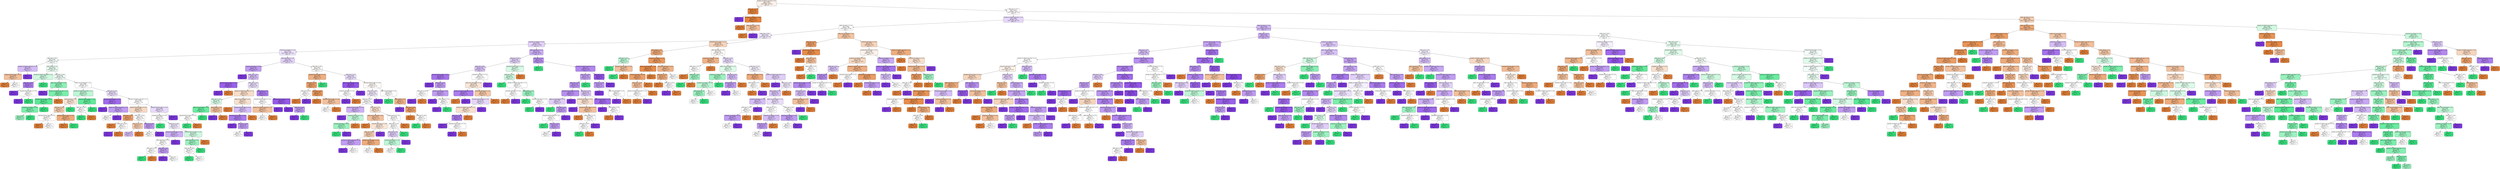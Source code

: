 digraph Tree {
node [shape=box, style="filled, rounded", color="black", fontname="helvetica"] ;
edge [fontname="helvetica"] ;
0 [label="Number_of_children_ever_born <= 0.5\ngini = 0.646\nsamples = 1178\nvalue = [499, 262, 417]\nclass = 1", fillcolor="#fcf1ea"] ;
1 [label="Wifes_age <= 17.5\ngini = 0.053\nsamples = 73\nvalue = [71, 0, 2]\nclass = 1", fillcolor="#e6853f"] ;
0 -> 1 [labeldistance=2.5, labelangle=45, headlabel="True"] ;
2 [label="gini = 0.0\nsamples = 1\nvalue = [0, 0, 1]\nclass = 3", fillcolor="#8139e5"] ;
1 -> 2 ;
3 [label="Husbands_occupation_4 <= 0.5\ngini = 0.027\nsamples = 72\nvalue = [71, 0, 1]\nclass = 1", fillcolor="#e5833c"] ;
1 -> 3 ;
4 [label="gini = 0.0\nsamples = 69\nvalue = [69, 0, 0]\nclass = 1", fillcolor="#e58139"] ;
3 -> 4 ;
5 [label="Wifes_education_2 <= 0.5\ngini = 0.444\nsamples = 3\nvalue = [2, 0, 1]\nclass = 1", fillcolor="#f2c09c"] ;
3 -> 5 ;
6 [label="gini = 0.0\nsamples = 2\nvalue = [2, 0, 0]\nclass = 1", fillcolor="#e58139"] ;
5 -> 6 ;
7 [label="gini = 0.0\nsamples = 1\nvalue = [0, 0, 1]\nclass = 3", fillcolor="#8139e5"] ;
5 -> 7 ;
8 [label="Wifes_age <= 37.5\ngini = 0.653\nsamples = 1105\nvalue = [428, 262, 415]\nclass = 1", fillcolor="#fffdfb"] ;
0 -> 8 [labeldistance=2.5, labelangle=-45, headlabel="False"] ;
9 [label="Number_of_children_ever_born <= 2.5\ngini = 0.639\nsamples = 759\nvalue = [244, 168, 347]\nclass = 3", fillcolor="#e6d7fa"] ;
8 -> 9 ;
10 [label="Wifes_education_2 <= 0.5\ngini = 0.639\nsamples = 366\nvalue = [148, 72, 146]\nclass = 1", fillcolor="#fffefd"] ;
9 -> 10 ;
11 [label="Wifes_age <= 30.5\ngini = 0.647\nsamples = 294\nvalue = [103, 67, 124]\nclass = 3", fillcolor="#f1e9fc"] ;
10 -> 11 ;
12 [label="Husbands_occupation_2 <= 0.5\ngini = 0.637\nsamples = 232\nvalue = [71, 53, 108]\nclass = 3", fillcolor="#e2d1f9"] ;
11 -> 12 ;
13 [label="Husbands_occupation_3 <= 0.5\ngini = 0.653\nsamples = 166\nvalue = [53.0, 43.0, 70.0]\nclass = 3", fillcolor="#ece1fb"] ;
12 -> 13 ;
14 [label="Wifes_age <= 20.5\ngini = 0.664\nsamples = 71\nvalue = [21, 26, 24]\nclass = 2", fillcolor="#f7fefa"] ;
13 -> 14 ;
15 [label="Number_of_children_ever_born <= 1.5\ngini = 0.48\nsamples = 5\nvalue = [2, 0, 3]\nclass = 3", fillcolor="#d5bdf6"] ;
14 -> 15 ;
16 [label="Standard-of-living_index_3 <= 0.5\ngini = 0.444\nsamples = 3\nvalue = [2, 0, 1]\nclass = 1", fillcolor="#f2c09c"] ;
15 -> 16 ;
17 [label="gini = 0.0\nsamples = 1\nvalue = [1, 0, 0]\nclass = 1", fillcolor="#e58139"] ;
16 -> 17 ;
18 [label="gini = 0.5\nsamples = 2\nvalue = [1, 0, 1]\nclass = 1", fillcolor="#ffffff"] ;
16 -> 18 ;
19 [label="gini = 0.0\nsamples = 2\nvalue = [0, 0, 2]\nclass = 3", fillcolor="#8139e5"] ;
15 -> 19 ;
20 [label="Wifes_religion <= 0.5\ngini = 0.661\nsamples = 66\nvalue = [19, 26, 21]\nclass = 2", fillcolor="#e9fcf1"] ;
14 -> 20 ;
21 [label="Number_of_children_ever_born <= 1.5\ngini = 0.49\nsamples = 7\nvalue = [0, 4, 3]\nclass = 2", fillcolor="#cef8e0"] ;
20 -> 21 ;
22 [label="Wifes_age <= 26.0\ngini = 0.375\nsamples = 4\nvalue = [0, 1, 3]\nclass = 3", fillcolor="#ab7bee"] ;
21 -> 22 ;
23 [label="gini = 0.0\nsamples = 2\nvalue = [0, 0, 2]\nclass = 3", fillcolor="#8139e5"] ;
22 -> 23 ;
24 [label="Standard-of-living_index_4 <= 0.5\ngini = 0.5\nsamples = 2\nvalue = [0, 1, 1]\nclass = 2", fillcolor="#ffffff"] ;
22 -> 24 ;
25 [label="gini = 0.0\nsamples = 1\nvalue = [0, 0, 1]\nclass = 3", fillcolor="#8139e5"] ;
24 -> 25 ;
26 [label="gini = 0.0\nsamples = 1\nvalue = [0, 1, 0]\nclass = 2", fillcolor="#39e581"] ;
24 -> 26 ;
27 [label="gini = 0.0\nsamples = 3\nvalue = [0, 3, 0]\nclass = 2", fillcolor="#39e581"] ;
21 -> 27 ;
28 [label="Wifes_age <= 23.0\ngini = 0.664\nsamples = 59\nvalue = [19, 22, 18]\nclass = 2", fillcolor="#f0fdf6"] ;
20 -> 28 ;
29 [label="Wifes_now_working%3F <= 0.5\ngini = 0.494\nsamples = 9\nvalue = [2, 6, 1]\nclass = 2", fillcolor="#8ef0b7"] ;
28 -> 29 ;
30 [label="gini = 0.0\nsamples = 1\nvalue = [0, 0, 1]\nclass = 3", fillcolor="#8139e5"] ;
29 -> 30 ;
31 [label="Number_of_children_ever_born <= 1.5\ngini = 0.375\nsamples = 8\nvalue = [2, 6, 0]\nclass = 2", fillcolor="#7beeab"] ;
29 -> 31 ;
32 [label="Standard-of-living_index_3 <= 0.5\ngini = 0.245\nsamples = 7\nvalue = [1, 6, 0]\nclass = 2", fillcolor="#5ae996"] ;
31 -> 32 ;
33 [label="Husbands_occupation_4 <= 0.5\ngini = 0.375\nsamples = 4\nvalue = [1, 3, 0]\nclass = 2", fillcolor="#7beeab"] ;
32 -> 33 ;
34 [label="gini = 0.444\nsamples = 3\nvalue = [1, 2, 0]\nclass = 2", fillcolor="#9cf2c0"] ;
33 -> 34 ;
35 [label="gini = 0.0\nsamples = 1\nvalue = [0, 1, 0]\nclass = 2", fillcolor="#39e581"] ;
33 -> 35 ;
36 [label="gini = 0.0\nsamples = 3\nvalue = [0, 3, 0]\nclass = 2", fillcolor="#39e581"] ;
32 -> 36 ;
37 [label="gini = 0.0\nsamples = 1\nvalue = [1, 0, 0]\nclass = 1", fillcolor="#e58139"] ;
31 -> 37 ;
38 [label="Wifes_now_working%3F <= 0.5\ngini = 0.666\nsamples = 50\nvalue = [17, 16, 17]\nclass = 1", fillcolor="#ffffff"] ;
28 -> 38 ;
39 [label="Number_of_children_ever_born <= 1.5\ngini = 0.541\nsamples = 14\nvalue = [5, 8, 1]\nclass = 2", fillcolor="#bdf6d5"] ;
38 -> 39 ;
40 [label="Media_exposure <= 0.5\ngini = 0.594\nsamples = 8\nvalue = [4, 3, 1]\nclass = 1", fillcolor="#fae6d7"] ;
39 -> 40 ;
41 [label="Wifes_age <= 25.0\ngini = 0.571\nsamples = 7\nvalue = [4, 2, 1]\nclass = 1", fillcolor="#f5cdb0"] ;
40 -> 41 ;
42 [label="Standard-of-living_index_4 <= 0.5\ngini = 0.667\nsamples = 3\nvalue = [1, 1, 1]\nclass = 1", fillcolor="#ffffff"] ;
41 -> 42 ;
43 [label="gini = 0.0\nsamples = 1\nvalue = [1, 0, 0]\nclass = 1", fillcolor="#e58139"] ;
42 -> 43 ;
44 [label="gini = 0.5\nsamples = 2\nvalue = [0, 1, 1]\nclass = 2", fillcolor="#ffffff"] ;
42 -> 44 ;
45 [label="Standard-of-living_index_3 <= 0.5\ngini = 0.375\nsamples = 4\nvalue = [3, 1, 0]\nclass = 1", fillcolor="#eeab7b"] ;
41 -> 45 ;
46 [label="gini = 0.0\nsamples = 3\nvalue = [3, 0, 0]\nclass = 1", fillcolor="#e58139"] ;
45 -> 46 ;
47 [label="gini = 0.0\nsamples = 1\nvalue = [0, 1, 0]\nclass = 2", fillcolor="#39e581"] ;
45 -> 47 ;
48 [label="gini = 0.0\nsamples = 1\nvalue = [0, 1, 0]\nclass = 2", fillcolor="#39e581"] ;
40 -> 48 ;
49 [label="Standard-of-living_index_3 <= 0.5\ngini = 0.278\nsamples = 6\nvalue = [1, 5, 0]\nclass = 2", fillcolor="#61ea9a"] ;
39 -> 49 ;
50 [label="Wifes_age <= 26.5\ngini = 0.5\nsamples = 2\nvalue = [1, 1, 0]\nclass = 1", fillcolor="#ffffff"] ;
49 -> 50 ;
51 [label="gini = 0.0\nsamples = 1\nvalue = [0, 1, 0]\nclass = 2", fillcolor="#39e581"] ;
50 -> 51 ;
52 [label="gini = 0.0\nsamples = 1\nvalue = [1, 0, 0]\nclass = 1", fillcolor="#e58139"] ;
50 -> 52 ;
53 [label="gini = 0.0\nsamples = 4\nvalue = [0, 4, 0]\nclass = 2", fillcolor="#39e581"] ;
49 -> 53 ;
54 [label="Wifes_age <= 24.5\ngini = 0.642\nsamples = 36\nvalue = [12, 8, 16]\nclass = 3", fillcolor="#eadefb"] ;
38 -> 54 ;
55 [label="Standard-of-living_index_4 <= 0.5\ngini = 0.32\nsamples = 5\nvalue = [0, 1, 4]\nclass = 3", fillcolor="#a06aec"] ;
54 -> 55 ;
56 [label="gini = 0.0\nsamples = 2\nvalue = [0, 0, 2]\nclass = 3", fillcolor="#8139e5"] ;
55 -> 56 ;
57 [label="Number_of_children_ever_born <= 1.5\ngini = 0.444\nsamples = 3\nvalue = [0, 1, 2]\nclass = 3", fillcolor="#c09cf2"] ;
55 -> 57 ;
58 [label="gini = 0.5\nsamples = 2\nvalue = [0, 1, 1]\nclass = 2", fillcolor="#ffffff"] ;
57 -> 58 ;
59 [label="gini = 0.0\nsamples = 1\nvalue = [0, 0, 1]\nclass = 3", fillcolor="#8139e5"] ;
57 -> 59 ;
60 [label="Number_of_children_ever_born <= 1.5\ngini = 0.649\nsamples = 31\nvalue = [12, 7, 12]\nclass = 1", fillcolor="#ffffff"] ;
54 -> 60 ;
61 [label="Standard-of-living_index_4 <= 0.5\ngini = 0.587\nsamples = 15\nvalue = [8, 2, 5]\nclass = 1", fillcolor="#f7d9c4"] ;
60 -> 61 ;
62 [label="Wifes_age <= 27.5\ngini = 0.32\nsamples = 5\nvalue = [4, 0, 1]\nclass = 1", fillcolor="#eca06a"] ;
61 -> 62 ;
63 [label="gini = 0.0\nsamples = 3\nvalue = [3, 0, 0]\nclass = 1", fillcolor="#e58139"] ;
62 -> 63 ;
64 [label="Wifes_age <= 28.5\ngini = 0.5\nsamples = 2\nvalue = [1, 0, 1]\nclass = 1", fillcolor="#ffffff"] ;
62 -> 64 ;
65 [label="gini = 0.0\nsamples = 1\nvalue = [0, 0, 1]\nclass = 3", fillcolor="#8139e5"] ;
64 -> 65 ;
66 [label="gini = 0.0\nsamples = 1\nvalue = [1, 0, 0]\nclass = 1", fillcolor="#e58139"] ;
64 -> 66 ;
67 [label="Wifes_age <= 26.5\ngini = 0.64\nsamples = 10\nvalue = [4, 2, 4]\nclass = 1", fillcolor="#ffffff"] ;
61 -> 67 ;
68 [label="Wifes_age <= 25.5\ngini = 0.571\nsamples = 7\nvalue = [4, 1, 2]\nclass = 1", fillcolor="#f5cdb0"] ;
67 -> 68 ;
69 [label="gini = 0.625\nsamples = 4\nvalue = [1, 1, 2]\nclass = 3", fillcolor="#d5bdf6"] ;
68 -> 69 ;
70 [label="gini = 0.0\nsamples = 3\nvalue = [3, 0, 0]\nclass = 1", fillcolor="#e58139"] ;
68 -> 70 ;
71 [label="Wifes_age <= 28.5\ngini = 0.444\nsamples = 3\nvalue = [0, 1, 2]\nclass = 3", fillcolor="#c09cf2"] ;
67 -> 71 ;
72 [label="gini = 0.5\nsamples = 2\nvalue = [0, 1, 1]\nclass = 2", fillcolor="#ffffff"] ;
71 -> 72 ;
73 [label="gini = 0.0\nsamples = 1\nvalue = [0, 0, 1]\nclass = 3", fillcolor="#8139e5"] ;
71 -> 73 ;
74 [label="Standard-of-living_index_2 <= 0.5\ngini = 0.648\nsamples = 16\nvalue = [4, 5, 7]\nclass = 3", fillcolor="#e8dbfa"] ;
60 -> 74 ;
75 [label="Husbands_education_4 <= 0.5\ngini = 0.663\nsamples = 14\nvalue = [4, 5, 5]\nclass = 2", fillcolor="#ffffff"] ;
74 -> 75 ;
76 [label="gini = 0.0\nsamples = 1\nvalue = [0, 1, 0]\nclass = 2", fillcolor="#39e581"] ;
75 -> 76 ;
77 [label="Wifes_age <= 28.5\ngini = 0.663\nsamples = 13\nvalue = [4, 4, 5]\nclass = 3", fillcolor="#f1e9fc"] ;
75 -> 77 ;
78 [label="Standard-of-living_index_4 <= 0.5\ngini = 0.571\nsamples = 7\nvalue = [2, 1, 4]\nclass = 3", fillcolor="#cdb0f5"] ;
77 -> 78 ;
79 [label="Wifes_education_3 <= 0.5\ngini = 0.64\nsamples = 5\nvalue = [2, 1, 2]\nclass = 1", fillcolor="#ffffff"] ;
78 -> 79 ;
80 [label="Wifes_age <= 27.5\ngini = 0.5\nsamples = 2\nvalue = [1, 1, 0]\nclass = 1", fillcolor="#ffffff"] ;
79 -> 80 ;
81 [label="gini = 0.0\nsamples = 1\nvalue = [0, 1, 0]\nclass = 2", fillcolor="#39e581"] ;
80 -> 81 ;
82 [label="gini = 0.0\nsamples = 1\nvalue = [1, 0, 0]\nclass = 1", fillcolor="#e58139"] ;
80 -> 82 ;
83 [label="Wifes_age <= 26.5\ngini = 0.444\nsamples = 3\nvalue = [1, 0, 2]\nclass = 3", fillcolor="#c09cf2"] ;
79 -> 83 ;
84 [label="gini = 0.0\nsamples = 1\nvalue = [0, 0, 1]\nclass = 3", fillcolor="#8139e5"] ;
83 -> 84 ;
85 [label="gini = 0.5\nsamples = 2\nvalue = [1, 0, 1]\nclass = 1", fillcolor="#ffffff"] ;
83 -> 85 ;
86 [label="gini = 0.0\nsamples = 2\nvalue = [0, 0, 2]\nclass = 3", fillcolor="#8139e5"] ;
78 -> 86 ;
87 [label="Standard-of-living_index_3 <= 0.5\ngini = 0.611\nsamples = 6\nvalue = [2, 3, 1]\nclass = 2", fillcolor="#cef8e0"] ;
77 -> 87 ;
88 [label="Wifes_education_3 <= 0.5\ngini = 0.56\nsamples = 5\nvalue = [1, 3, 1]\nclass = 2", fillcolor="#9cf2c0"] ;
87 -> 88 ;
89 [label="Wifes_age <= 29.5\ngini = 0.667\nsamples = 3\nvalue = [1, 1, 1]\nclass = 1", fillcolor="#ffffff"] ;
88 -> 89 ;
90 [label="gini = 0.0\nsamples = 1\nvalue = [0, 1, 0]\nclass = 2", fillcolor="#39e581"] ;
89 -> 90 ;
91 [label="gini = 0.5\nsamples = 2\nvalue = [1, 0, 1]\nclass = 1", fillcolor="#ffffff"] ;
89 -> 91 ;
92 [label="gini = 0.0\nsamples = 2\nvalue = [0, 2, 0]\nclass = 2", fillcolor="#39e581"] ;
88 -> 92 ;
93 [label="gini = 0.0\nsamples = 1\nvalue = [1, 0, 0]\nclass = 1", fillcolor="#e58139"] ;
87 -> 93 ;
94 [label="gini = 0.0\nsamples = 2\nvalue = [0, 0, 2]\nclass = 3", fillcolor="#8139e5"] ;
74 -> 94 ;
95 [label="Wifes_education_3 <= 0.5\ngini = 0.62\nsamples = 95\nvalue = [32, 17, 46]\nclass = 3", fillcolor="#e3d3f9"] ;
13 -> 95 ;
96 [label="Husbands_education_4 <= 0.5\ngini = 0.531\nsamples = 40\nvalue = [10, 5, 25]\nclass = 3", fillcolor="#c09cf2"] ;
95 -> 96 ;
97 [label="gini = 0.0\nsamples = 8\nvalue = [0, 0, 8]\nclass = 3", fillcolor="#8139e5"] ;
96 -> 97 ;
98 [label="Wifes_age <= 22.5\ngini = 0.596\nsamples = 32\nvalue = [10, 5, 17]\nclass = 3", fillcolor="#d7c0f7"] ;
96 -> 98 ;
99 [label="Standard-of-living_index_4 <= 0.5\ngini = 0.278\nsamples = 6\nvalue = [1, 0, 5]\nclass = 3", fillcolor="#9a61ea"] ;
98 -> 99 ;
100 [label="gini = 0.0\nsamples = 5\nvalue = [0, 0, 5]\nclass = 3", fillcolor="#8139e5"] ;
99 -> 100 ;
101 [label="gini = 0.0\nsamples = 1\nvalue = [1, 0, 0]\nclass = 1", fillcolor="#e58139"] ;
99 -> 101 ;
102 [label="Wifes_age <= 25.5\ngini = 0.63\nsamples = 26\nvalue = [9, 5, 12]\nclass = 3", fillcolor="#e9dcfa"] ;
98 -> 102 ;
103 [label="Number_of_children_ever_born <= 1.5\ngini = 0.64\nsamples = 15\nvalue = [7, 4, 4]\nclass = 1", fillcolor="#f8ddc9"] ;
102 -> 103 ;
104 [label="Wifes_age <= 24.5\ngini = 0.594\nsamples = 8\nvalue = [3, 4, 1]\nclass = 2", fillcolor="#d7fae6"] ;
103 -> 104 ;
105 [label="Wifes_now_working%3F <= 0.5\ngini = 0.32\nsamples = 5\nvalue = [1, 4, 0]\nclass = 2", fillcolor="#6aeca0"] ;
104 -> 105 ;
106 [label="Standard-of-living_index_3 <= 0.5\ngini = 0.5\nsamples = 2\nvalue = [1, 1, 0]\nclass = 1", fillcolor="#ffffff"] ;
105 -> 106 ;
107 [label="gini = 0.0\nsamples = 1\nvalue = [0, 1, 0]\nclass = 2", fillcolor="#39e581"] ;
106 -> 107 ;
108 [label="gini = 0.0\nsamples = 1\nvalue = [1, 0, 0]\nclass = 1", fillcolor="#e58139"] ;
106 -> 108 ;
109 [label="gini = 0.0\nsamples = 3\nvalue = [0, 3, 0]\nclass = 2", fillcolor="#39e581"] ;
105 -> 109 ;
110 [label="Wifes_religion <= 0.5\ngini = 0.444\nsamples = 3\nvalue = [2, 0, 1]\nclass = 1", fillcolor="#f2c09c"] ;
104 -> 110 ;
111 [label="gini = 0.0\nsamples = 1\nvalue = [0, 0, 1]\nclass = 3", fillcolor="#8139e5"] ;
110 -> 111 ;
112 [label="gini = 0.0\nsamples = 2\nvalue = [2, 0, 0]\nclass = 1", fillcolor="#e58139"] ;
110 -> 112 ;
113 [label="Wifes_now_working%3F <= 0.5\ngini = 0.49\nsamples = 7\nvalue = [4, 0, 3]\nclass = 1", fillcolor="#f8e0ce"] ;
103 -> 113 ;
114 [label="gini = 0.0\nsamples = 2\nvalue = [2, 0, 0]\nclass = 1", fillcolor="#e58139"] ;
113 -> 114 ;
115 [label="Standard-of-living_index_2 <= 0.5\ngini = 0.48\nsamples = 5\nvalue = [2, 0, 3]\nclass = 3", fillcolor="#d5bdf6"] ;
113 -> 115 ;
116 [label="Standard-of-living_index_3 <= 0.5\ngini = 0.375\nsamples = 4\nvalue = [1, 0, 3]\nclass = 3", fillcolor="#ab7bee"] ;
115 -> 116 ;
117 [label="gini = 0.0\nsamples = 1\nvalue = [0, 0, 1]\nclass = 3", fillcolor="#8139e5"] ;
116 -> 117 ;
118 [label="Wifes_age <= 24.5\ngini = 0.444\nsamples = 3\nvalue = [1, 0, 2]\nclass = 3", fillcolor="#c09cf2"] ;
116 -> 118 ;
119 [label="gini = 0.5\nsamples = 2\nvalue = [1, 0, 1]\nclass = 1", fillcolor="#ffffff"] ;
118 -> 119 ;
120 [label="gini = 0.0\nsamples = 1\nvalue = [0, 0, 1]\nclass = 3", fillcolor="#8139e5"] ;
118 -> 120 ;
121 [label="gini = 0.0\nsamples = 1\nvalue = [1, 0, 0]\nclass = 1", fillcolor="#e58139"] ;
115 -> 121 ;
122 [label="Wifes_religion <= 0.5\ngini = 0.43\nsamples = 11\nvalue = [2, 1, 8]\nclass = 3", fillcolor="#ab7bee"] ;
102 -> 122 ;
123 [label="Standard-of-living_index_3 <= 0.5\ngini = 0.5\nsamples = 4\nvalue = [2, 0, 2]\nclass = 1", fillcolor="#ffffff"] ;
122 -> 123 ;
124 [label="Number_of_children_ever_born <= 1.5\ngini = 0.444\nsamples = 3\nvalue = [2, 0, 1]\nclass = 1", fillcolor="#f2c09c"] ;
123 -> 124 ;
125 [label="gini = 0.5\nsamples = 2\nvalue = [1, 0, 1]\nclass = 1", fillcolor="#ffffff"] ;
124 -> 125 ;
126 [label="gini = 0.0\nsamples = 1\nvalue = [1, 0, 0]\nclass = 1", fillcolor="#e58139"] ;
124 -> 126 ;
127 [label="gini = 0.0\nsamples = 1\nvalue = [0, 0, 1]\nclass = 3", fillcolor="#8139e5"] ;
123 -> 127 ;
128 [label="Standard-of-living_index_3 <= 0.5\ngini = 0.245\nsamples = 7\nvalue = [0, 1, 6]\nclass = 3", fillcolor="#965ae9"] ;
122 -> 128 ;
129 [label="gini = 0.0\nsamples = 4\nvalue = [0, 0, 4]\nclass = 3", fillcolor="#8139e5"] ;
128 -> 129 ;
130 [label="Wifes_age <= 26.5\ngini = 0.444\nsamples = 3\nvalue = [0, 1, 2]\nclass = 3", fillcolor="#c09cf2"] ;
128 -> 130 ;
131 [label="gini = 0.0\nsamples = 2\nvalue = [0, 0, 2]\nclass = 3", fillcolor="#8139e5"] ;
130 -> 131 ;
132 [label="gini = 0.0\nsamples = 1\nvalue = [0, 1, 0]\nclass = 2", fillcolor="#39e581"] ;
130 -> 132 ;
133 [label="Wifes_age <= 20.5\ngini = 0.647\nsamples = 55\nvalue = [22, 12, 21]\nclass = 1", fillcolor="#fefbf9"] ;
95 -> 133 ;
134 [label="Standard-of-living_index_4 <= 0.5\ngini = 0.46\nsamples = 10\nvalue = [7, 2, 1]\nclass = 1", fillcolor="#efb083"] ;
133 -> 134 ;
135 [label="Wifes_age <= 17.5\ngini = 0.37\nsamples = 9\nvalue = [7, 1, 1]\nclass = 1", fillcolor="#eca06a"] ;
134 -> 135 ;
136 [label="Wifes_age <= 16.5\ngini = 0.5\nsamples = 2\nvalue = [1, 0, 1]\nclass = 1", fillcolor="#ffffff"] ;
135 -> 136 ;
137 [label="gini = 0.0\nsamples = 1\nvalue = [1, 0, 0]\nclass = 1", fillcolor="#e58139"] ;
136 -> 137 ;
138 [label="gini = 0.0\nsamples = 1\nvalue = [0, 0, 1]\nclass = 3", fillcolor="#8139e5"] ;
136 -> 138 ;
139 [label="Wifes_age <= 19.5\ngini = 0.245\nsamples = 7\nvalue = [6, 1, 0]\nclass = 1", fillcolor="#e9965a"] ;
135 -> 139 ;
140 [label="gini = 0.0\nsamples = 4\nvalue = [4, 0, 0]\nclass = 1", fillcolor="#e58139"] ;
139 -> 140 ;
141 [label="Standard-of-living_index_3 <= 0.5\ngini = 0.444\nsamples = 3\nvalue = [2, 1, 0]\nclass = 1", fillcolor="#f2c09c"] ;
139 -> 141 ;
142 [label="gini = 0.5\nsamples = 2\nvalue = [1, 1, 0]\nclass = 1", fillcolor="#ffffff"] ;
141 -> 142 ;
143 [label="gini = 0.0\nsamples = 1\nvalue = [1, 0, 0]\nclass = 1", fillcolor="#e58139"] ;
141 -> 143 ;
144 [label="gini = 0.0\nsamples = 1\nvalue = [0, 1, 0]\nclass = 2", fillcolor="#39e581"] ;
134 -> 144 ;
145 [label="Wifes_age <= 21.5\ngini = 0.642\nsamples = 45\nvalue = [15, 10, 20]\nclass = 3", fillcolor="#eadefb"] ;
133 -> 145 ;
146 [label="Wifes_now_working%3F <= 0.5\ngini = 0.219\nsamples = 8\nvalue = [1, 0, 7]\nclass = 3", fillcolor="#9355e9"] ;
145 -> 146 ;
147 [label="Husbands_education_3 <= 0.5\ngini = 0.5\nsamples = 2\nvalue = [1, 0, 1]\nclass = 1", fillcolor="#ffffff"] ;
146 -> 147 ;
148 [label="gini = 0.0\nsamples = 1\nvalue = [0, 0, 1]\nclass = 3", fillcolor="#8139e5"] ;
147 -> 148 ;
149 [label="gini = 0.0\nsamples = 1\nvalue = [1, 0, 0]\nclass = 1", fillcolor="#e58139"] ;
147 -> 149 ;
150 [label="gini = 0.0\nsamples = 6\nvalue = [0, 0, 6]\nclass = 3", fillcolor="#8139e5"] ;
146 -> 150 ;
151 [label="Standard-of-living_index_4 <= 0.5\ngini = 0.66\nsamples = 37\nvalue = [14, 10, 13]\nclass = 1", fillcolor="#fefaf7"] ;
145 -> 151 ;
152 [label="Wifes_age <= 28.5\ngini = 0.643\nsamples = 28\nvalue = [10, 6, 12]\nclass = 3", fillcolor="#f1e9fc"] ;
151 -> 152 ;
153 [label="Wifes_age <= 23.5\ngini = 0.651\nsamples = 26\nvalue = [10, 6, 10]\nclass = 1", fillcolor="#ffffff"] ;
152 -> 153 ;
154 [label="Standard-of-living_index_3 <= 0.5\ngini = 0.571\nsamples = 7\nvalue = [1, 2, 4]\nclass = 3", fillcolor="#cdb0f5"] ;
153 -> 154 ;
155 [label="gini = 0.0\nsamples = 3\nvalue = [0, 0, 3]\nclass = 3", fillcolor="#8139e5"] ;
154 -> 155 ;
156 [label="Husbands_education_4 <= 0.5\ngini = 0.625\nsamples = 4\nvalue = [1, 2, 1]\nclass = 2", fillcolor="#bdf6d5"] ;
154 -> 156 ;
157 [label="Husbands_education_2 <= 0.5\ngini = 0.444\nsamples = 3\nvalue = [0, 2, 1]\nclass = 2", fillcolor="#9cf2c0"] ;
156 -> 157 ;
158 [label="gini = 0.0\nsamples = 2\nvalue = [0, 2, 0]\nclass = 2", fillcolor="#39e581"] ;
157 -> 158 ;
159 [label="gini = 0.0\nsamples = 1\nvalue = [0, 0, 1]\nclass = 3", fillcolor="#8139e5"] ;
157 -> 159 ;
160 [label="gini = 0.0\nsamples = 1\nvalue = [1, 0, 0]\nclass = 1", fillcolor="#e58139"] ;
156 -> 160 ;
161 [label="Wifes_age <= 25.5\ngini = 0.632\nsamples = 19\nvalue = [9, 4, 6]\nclass = 1", fillcolor="#f9e2d1"] ;
153 -> 161 ;
162 [label="Wifes_now_working%3F <= 0.5\ngini = 0.512\nsamples = 11\nvalue = [7, 1, 3]\nclass = 1", fillcolor="#f2c09c"] ;
161 -> 162 ;
163 [label="gini = 0.0\nsamples = 3\nvalue = [3, 0, 0]\nclass = 1", fillcolor="#e58139"] ;
162 -> 163 ;
164 [label="Husbands_education_4 <= 0.5\ngini = 0.594\nsamples = 8\nvalue = [4, 1, 3]\nclass = 1", fillcolor="#fae6d7"] ;
162 -> 164 ;
165 [label="Wifes_age <= 24.5\ngini = 0.571\nsamples = 7\nvalue = [4, 1, 2]\nclass = 1", fillcolor="#f5cdb0"] ;
164 -> 165 ;
166 [label="Number_of_children_ever_born <= 1.5\ngini = 0.444\nsamples = 3\nvalue = [1, 0, 2]\nclass = 3", fillcolor="#c09cf2"] ;
165 -> 166 ;
167 [label="gini = 0.0\nsamples = 1\nvalue = [0, 0, 1]\nclass = 3", fillcolor="#8139e5"] ;
166 -> 167 ;
168 [label="gini = 0.5\nsamples = 2\nvalue = [1, 0, 1]\nclass = 1", fillcolor="#ffffff"] ;
166 -> 168 ;
169 [label="Standard-of-living_index_2 <= 0.5\ngini = 0.375\nsamples = 4\nvalue = [3, 1, 0]\nclass = 1", fillcolor="#eeab7b"] ;
165 -> 169 ;
170 [label="gini = 0.5\nsamples = 2\nvalue = [1, 1, 0]\nclass = 1", fillcolor="#ffffff"] ;
169 -> 170 ;
171 [label="gini = 0.0\nsamples = 2\nvalue = [2, 0, 0]\nclass = 1", fillcolor="#e58139"] ;
169 -> 171 ;
172 [label="gini = 0.0\nsamples = 1\nvalue = [0, 0, 1]\nclass = 3", fillcolor="#8139e5"] ;
164 -> 172 ;
173 [label="Media_exposure <= 0.5\ngini = 0.656\nsamples = 8\nvalue = [2, 3, 3]\nclass = 2", fillcolor="#ffffff"] ;
161 -> 173 ;
174 [label="Wifes_age <= 27.5\ngini = 0.612\nsamples = 7\nvalue = [1, 3, 3]\nclass = 2", fillcolor="#ffffff"] ;
173 -> 174 ;
175 [label="Wifes_age <= 26.5\ngini = 0.611\nsamples = 6\nvalue = [1, 2, 3]\nclass = 3", fillcolor="#e0cef8"] ;
174 -> 175 ;
176 [label="Husbands_education_3 <= 0.5\ngini = 0.625\nsamples = 4\nvalue = [1, 2, 1]\nclass = 2", fillcolor="#bdf6d5"] ;
175 -> 176 ;
177 [label="gini = 0.667\nsamples = 3\nvalue = [1, 1, 1]\nclass = 1", fillcolor="#ffffff"] ;
176 -> 177 ;
178 [label="gini = 0.0\nsamples = 1\nvalue = [0, 1, 0]\nclass = 2", fillcolor="#39e581"] ;
176 -> 178 ;
179 [label="gini = 0.0\nsamples = 2\nvalue = [0, 0, 2]\nclass = 3", fillcolor="#8139e5"] ;
175 -> 179 ;
180 [label="gini = 0.0\nsamples = 1\nvalue = [0, 1, 0]\nclass = 2", fillcolor="#39e581"] ;
174 -> 180 ;
181 [label="gini = 0.0\nsamples = 1\nvalue = [1, 0, 0]\nclass = 1", fillcolor="#e58139"] ;
173 -> 181 ;
182 [label="gini = 0.0\nsamples = 2\nvalue = [0, 0, 2]\nclass = 3", fillcolor="#8139e5"] ;
152 -> 182 ;
183 [label="Wifes_now_working%3F <= 0.5\ngini = 0.593\nsamples = 9\nvalue = [4, 4, 1]\nclass = 1", fillcolor="#ffffff"] ;
151 -> 183 ;
184 [label="gini = 0.0\nsamples = 3\nvalue = [0, 3, 0]\nclass = 2", fillcolor="#39e581"] ;
183 -> 184 ;
185 [label="Wifes_religion <= 0.5\ngini = 0.5\nsamples = 6\nvalue = [4, 1, 1]\nclass = 1", fillcolor="#efb388"] ;
183 -> 185 ;
186 [label="gini = 0.0\nsamples = 1\nvalue = [0, 0, 1]\nclass = 3", fillcolor="#8139e5"] ;
185 -> 186 ;
187 [label="Wifes_age <= 26.0\ngini = 0.32\nsamples = 5\nvalue = [4, 1, 0]\nclass = 1", fillcolor="#eca06a"] ;
185 -> 187 ;
188 [label="gini = 0.0\nsamples = 3\nvalue = [3, 0, 0]\nclass = 1", fillcolor="#e58139"] ;
187 -> 188 ;
189 [label="Wifes_age <= 28.0\ngini = 0.5\nsamples = 2\nvalue = [1, 1, 0]\nclass = 1", fillcolor="#ffffff"] ;
187 -> 189 ;
190 [label="gini = 0.0\nsamples = 1\nvalue = [0, 1, 0]\nclass = 2", fillcolor="#39e581"] ;
189 -> 190 ;
191 [label="gini = 0.0\nsamples = 1\nvalue = [1, 0, 0]\nclass = 1", fillcolor="#e58139"] ;
189 -> 191 ;
192 [label="Wifes_education_4 <= 0.5\ngini = 0.571\nsamples = 66\nvalue = [18, 10, 38]\nclass = 3", fillcolor="#caacf4"] ;
12 -> 192 ;
193 [label="Wifes_age <= 26.5\ngini = 0.584\nsamples = 35\nvalue = [13, 4, 18]\nclass = 3", fillcolor="#e2d2f9"] ;
192 -> 193 ;
194 [label="Wifes_age <= 20.5\ngini = 0.518\nsamples = 28\nvalue = [11, 1, 16]\nclass = 3", fillcolor="#dac5f7"] ;
193 -> 194 ;
195 [label="Standard-of-living_index_4 <= 0.5\ngini = 0.406\nsamples = 8\nvalue = [1, 1, 6]\nclass = 3", fillcolor="#a572ec"] ;
194 -> 195 ;
196 [label="gini = 0.0\nsamples = 3\nvalue = [0, 0, 3]\nclass = 3", fillcolor="#8139e5"] ;
195 -> 196 ;
197 [label="Wifes_age <= 19.5\ngini = 0.56\nsamples = 5\nvalue = [1, 1, 3]\nclass = 3", fillcolor="#c09cf2"] ;
195 -> 197 ;
198 [label="Wifes_age <= 18.0\ngini = 0.5\nsamples = 2\nvalue = [1, 0, 1]\nclass = 1", fillcolor="#ffffff"] ;
197 -> 198 ;
199 [label="gini = 0.0\nsamples = 1\nvalue = [0, 0, 1]\nclass = 3", fillcolor="#8139e5"] ;
198 -> 199 ;
200 [label="gini = 0.0\nsamples = 1\nvalue = [1, 0, 0]\nclass = 1", fillcolor="#e58139"] ;
198 -> 200 ;
201 [label="Husbands_education_4 <= 0.5\ngini = 0.444\nsamples = 3\nvalue = [0, 1, 2]\nclass = 3", fillcolor="#c09cf2"] ;
197 -> 201 ;
202 [label="gini = 0.0\nsamples = 1\nvalue = [0, 0, 1]\nclass = 3", fillcolor="#8139e5"] ;
201 -> 202 ;
203 [label="Wifes_religion <= 0.5\ngini = 0.5\nsamples = 2\nvalue = [0, 1, 1]\nclass = 2", fillcolor="#ffffff"] ;
201 -> 203 ;
204 [label="gini = 0.0\nsamples = 1\nvalue = [0, 0, 1]\nclass = 3", fillcolor="#8139e5"] ;
203 -> 204 ;
205 [label="gini = 0.0\nsamples = 1\nvalue = [0, 1, 0]\nclass = 2", fillcolor="#39e581"] ;
203 -> 205 ;
206 [label="Husbands_education_2 <= 0.5\ngini = 0.5\nsamples = 20\nvalue = [10, 0, 10]\nclass = 1", fillcolor="#ffffff"] ;
194 -> 206 ;
207 [label="Wifes_now_working%3F <= 0.5\ngini = 0.494\nsamples = 18\nvalue = [10, 0, 8]\nclass = 1", fillcolor="#fae6d7"] ;
206 -> 207 ;
208 [label="Number_of_children_ever_born <= 1.5\ngini = 0.375\nsamples = 4\nvalue = [1, 0, 3]\nclass = 3", fillcolor="#ab7bee"] ;
207 -> 208 ;
209 [label="gini = 0.0\nsamples = 1\nvalue = [1, 0, 0]\nclass = 1", fillcolor="#e58139"] ;
208 -> 209 ;
210 [label="gini = 0.0\nsamples = 3\nvalue = [0, 0, 3]\nclass = 3", fillcolor="#8139e5"] ;
208 -> 210 ;
211 [label="Husbands_education_4 <= 0.5\ngini = 0.459\nsamples = 14\nvalue = [9, 0, 5]\nclass = 1", fillcolor="#f3c7a7"] ;
207 -> 211 ;
212 [label="Standard-of-living_index_3 <= 0.5\ngini = 0.494\nsamples = 9\nvalue = [4, 0, 5]\nclass = 3", fillcolor="#e6d7fa"] ;
211 -> 212 ;
213 [label="Number_of_children_ever_born <= 1.5\ngini = 0.49\nsamples = 7\nvalue = [4, 0, 3]\nclass = 1", fillcolor="#f8e0ce"] ;
212 -> 213 ;
214 [label="Wifes_age <= 24.0\ngini = 0.375\nsamples = 4\nvalue = [1, 0, 3]\nclass = 3", fillcolor="#ab7bee"] ;
213 -> 214 ;
215 [label="gini = 0.0\nsamples = 2\nvalue = [0, 0, 2]\nclass = 3", fillcolor="#8139e5"] ;
214 -> 215 ;
216 [label="Standard-of-living_index_2 <= 0.5\ngini = 0.5\nsamples = 2\nvalue = [1, 0, 1]\nclass = 1", fillcolor="#ffffff"] ;
214 -> 216 ;
217 [label="gini = 0.0\nsamples = 1\nvalue = [0, 0, 1]\nclass = 3", fillcolor="#8139e5"] ;
216 -> 217 ;
218 [label="gini = 0.0\nsamples = 1\nvalue = [1, 0, 0]\nclass = 1", fillcolor="#e58139"] ;
216 -> 218 ;
219 [label="gini = 0.0\nsamples = 3\nvalue = [3, 0, 0]\nclass = 1", fillcolor="#e58139"] ;
213 -> 219 ;
220 [label="gini = 0.0\nsamples = 2\nvalue = [0, 0, 2]\nclass = 3", fillcolor="#8139e5"] ;
212 -> 220 ;
221 [label="gini = 0.0\nsamples = 5\nvalue = [5, 0, 0]\nclass = 1", fillcolor="#e58139"] ;
211 -> 221 ;
222 [label="gini = 0.0\nsamples = 2\nvalue = [0, 0, 2]\nclass = 3", fillcolor="#8139e5"] ;
206 -> 222 ;
223 [label="Standard-of-living_index_2 <= 0.5\ngini = 0.653\nsamples = 7\nvalue = [2, 3, 2]\nclass = 2", fillcolor="#d7fae6"] ;
193 -> 223 ;
224 [label="Wifes_age <= 27.5\ngini = 0.611\nsamples = 6\nvalue = [1, 3, 2]\nclass = 2", fillcolor="#cef8e0"] ;
223 -> 224 ;
225 [label="gini = 0.0\nsamples = 1\nvalue = [0, 1, 0]\nclass = 2", fillcolor="#39e581"] ;
224 -> 225 ;
226 [label="Number_of_children_ever_born <= 1.5\ngini = 0.64\nsamples = 5\nvalue = [1, 2, 2]\nclass = 2", fillcolor="#ffffff"] ;
224 -> 226 ;
227 [label="Husbands_education_3 <= 0.5\ngini = 0.5\nsamples = 2\nvalue = [1, 0, 1]\nclass = 1", fillcolor="#ffffff"] ;
226 -> 227 ;
228 [label="gini = 0.0\nsamples = 1\nvalue = [1, 0, 0]\nclass = 1", fillcolor="#e58139"] ;
227 -> 228 ;
229 [label="gini = 0.0\nsamples = 1\nvalue = [0, 0, 1]\nclass = 3", fillcolor="#8139e5"] ;
227 -> 229 ;
230 [label="Wifes_religion <= 0.5\ngini = 0.444\nsamples = 3\nvalue = [0, 2, 1]\nclass = 2", fillcolor="#9cf2c0"] ;
226 -> 230 ;
231 [label="gini = 0.0\nsamples = 1\nvalue = [0, 1, 0]\nclass = 2", fillcolor="#39e581"] ;
230 -> 231 ;
232 [label="Husbands_education_4 <= 0.5\ngini = 0.5\nsamples = 2\nvalue = [0, 1, 1]\nclass = 2", fillcolor="#ffffff"] ;
230 -> 232 ;
233 [label="gini = 0.0\nsamples = 1\nvalue = [0, 1, 0]\nclass = 2", fillcolor="#39e581"] ;
232 -> 233 ;
234 [label="gini = 0.0\nsamples = 1\nvalue = [0, 0, 1]\nclass = 3", fillcolor="#8139e5"] ;
232 -> 234 ;
235 [label="gini = 0.0\nsamples = 1\nvalue = [1, 0, 0]\nclass = 1", fillcolor="#e58139"] ;
223 -> 235 ;
236 [label="Wifes_age <= 18.0\ngini = 0.52\nsamples = 31\nvalue = [5, 6, 20]\nclass = 3", fillcolor="#b890f0"] ;
192 -> 236 ;
237 [label="gini = 0.0\nsamples = 1\nvalue = [0, 1, 0]\nclass = 2", fillcolor="#39e581"] ;
236 -> 237 ;
238 [label="Number_of_children_ever_born <= 1.5\ngini = 0.5\nsamples = 30\nvalue = [5, 5, 20]\nclass = 3", fillcolor="#b388ef"] ;
236 -> 238 ;
239 [label="Wifes_age <= 28.5\ngini = 0.566\nsamples = 22\nvalue = [4, 5, 13]\nclass = 3", fillcolor="#c4a2f3"] ;
238 -> 239 ;
240 [label="Wifes_age <= 22.5\ngini = 0.544\nsamples = 21\nvalue = [4, 4, 13]\nclass = 3", fillcolor="#bc96f1"] ;
239 -> 240 ;
241 [label="Standard-of-living_index_4 <= 0.5\ngini = 0.42\nsamples = 10\nvalue = [0, 3, 7]\nclass = 3", fillcolor="#b78ef0"] ;
240 -> 241 ;
242 [label="Wifes_now_working%3F <= 0.5\ngini = 0.49\nsamples = 7\nvalue = [0, 3, 4]\nclass = 3", fillcolor="#e0cef8"] ;
241 -> 242 ;
243 [label="gini = 0.0\nsamples = 1\nvalue = [0, 1, 0]\nclass = 2", fillcolor="#39e581"] ;
242 -> 243 ;
244 [label="Wifes_age <= 21.5\ngini = 0.444\nsamples = 6\nvalue = [0, 2, 4]\nclass = 3", fillcolor="#c09cf2"] ;
242 -> 244 ;
245 [label="Standard-of-living_index_3 <= 0.5\ngini = 0.5\nsamples = 4\nvalue = [0, 2, 2]\nclass = 2", fillcolor="#ffffff"] ;
244 -> 245 ;
246 [label="gini = 0.0\nsamples = 1\nvalue = [0, 1, 0]\nclass = 2", fillcolor="#39e581"] ;
245 -> 246 ;
247 [label="Wifes_age <= 20.0\ngini = 0.444\nsamples = 3\nvalue = [0, 1, 2]\nclass = 3", fillcolor="#c09cf2"] ;
245 -> 247 ;
248 [label="gini = 0.5\nsamples = 2\nvalue = [0, 1, 1]\nclass = 2", fillcolor="#ffffff"] ;
247 -> 248 ;
249 [label="gini = 0.0\nsamples = 1\nvalue = [0, 0, 1]\nclass = 3", fillcolor="#8139e5"] ;
247 -> 249 ;
250 [label="gini = 0.0\nsamples = 2\nvalue = [0, 0, 2]\nclass = 3", fillcolor="#8139e5"] ;
244 -> 250 ;
251 [label="gini = 0.0\nsamples = 3\nvalue = [0, 0, 3]\nclass = 3", fillcolor="#8139e5"] ;
241 -> 251 ;
252 [label="Wifes_age <= 25.5\ngini = 0.562\nsamples = 11\nvalue = [4, 1, 6]\nclass = 3", fillcolor="#dbc6f8"] ;
240 -> 252 ;
253 [label="Husbands_education_4 <= 0.5\ngini = 0.611\nsamples = 6\nvalue = [3, 1, 2]\nclass = 1", fillcolor="#f8e0ce"] ;
252 -> 253 ;
254 [label="gini = 0.0\nsamples = 1\nvalue = [0, 0, 1]\nclass = 3", fillcolor="#8139e5"] ;
253 -> 254 ;
255 [label="Standard-of-living_index_3 <= 0.5\ngini = 0.56\nsamples = 5\nvalue = [3, 1, 1]\nclass = 1", fillcolor="#f2c09c"] ;
253 -> 255 ;
256 [label="gini = 0.0\nsamples = 2\nvalue = [2, 0, 0]\nclass = 1", fillcolor="#e58139"] ;
255 -> 256 ;
257 [label="Wifes_religion <= 0.5\ngini = 0.667\nsamples = 3\nvalue = [1, 1, 1]\nclass = 1", fillcolor="#ffffff"] ;
255 -> 257 ;
258 [label="Wifes_age <= 24.5\ngini = 0.5\nsamples = 2\nvalue = [1, 1, 0]\nclass = 1", fillcolor="#ffffff"] ;
257 -> 258 ;
259 [label="gini = 0.0\nsamples = 1\nvalue = [0, 1, 0]\nclass = 2", fillcolor="#39e581"] ;
258 -> 259 ;
260 [label="gini = 0.0\nsamples = 1\nvalue = [1, 0, 0]\nclass = 1", fillcolor="#e58139"] ;
258 -> 260 ;
261 [label="gini = 0.0\nsamples = 1\nvalue = [0, 0, 1]\nclass = 3", fillcolor="#8139e5"] ;
257 -> 261 ;
262 [label="Wifes_now_working%3F <= 0.5\ngini = 0.32\nsamples = 5\nvalue = [1, 0, 4]\nclass = 3", fillcolor="#a06aec"] ;
252 -> 262 ;
263 [label="gini = 0.0\nsamples = 3\nvalue = [0, 0, 3]\nclass = 3", fillcolor="#8139e5"] ;
262 -> 263 ;
264 [label="Wifes_religion <= 0.5\ngini = 0.5\nsamples = 2\nvalue = [1, 0, 1]\nclass = 1", fillcolor="#ffffff"] ;
262 -> 264 ;
265 [label="gini = 0.0\nsamples = 1\nvalue = [1, 0, 0]\nclass = 1", fillcolor="#e58139"] ;
264 -> 265 ;
266 [label="gini = 0.0\nsamples = 1\nvalue = [0, 0, 1]\nclass = 3", fillcolor="#8139e5"] ;
264 -> 266 ;
267 [label="gini = 0.0\nsamples = 1\nvalue = [0, 1, 0]\nclass = 2", fillcolor="#39e581"] ;
239 -> 267 ;
268 [label="Wifes_age <= 24.0\ngini = 0.219\nsamples = 8\nvalue = [1, 0, 7]\nclass = 3", fillcolor="#9355e9"] ;
238 -> 268 ;
269 [label="Wifes_age <= 22.0\ngini = 0.444\nsamples = 3\nvalue = [1, 0, 2]\nclass = 3", fillcolor="#c09cf2"] ;
268 -> 269 ;
270 [label="gini = 0.0\nsamples = 1\nvalue = [0, 0, 1]\nclass = 3", fillcolor="#8139e5"] ;
269 -> 270 ;
271 [label="Wifes_now_working%3F <= 0.5\ngini = 0.5\nsamples = 2\nvalue = [1, 0, 1]\nclass = 1", fillcolor="#ffffff"] ;
269 -> 271 ;
272 [label="gini = 0.0\nsamples = 1\nvalue = [0, 0, 1]\nclass = 3", fillcolor="#8139e5"] ;
271 -> 272 ;
273 [label="gini = 0.0\nsamples = 1\nvalue = [1, 0, 0]\nclass = 1", fillcolor="#e58139"] ;
271 -> 273 ;
274 [label="gini = 0.0\nsamples = 5\nvalue = [0, 0, 5]\nclass = 3", fillcolor="#8139e5"] ;
268 -> 274 ;
275 [label="Standard-of-living_index_4 <= 0.5\ngini = 0.616\nsamples = 62\nvalue = [32, 14, 16]\nclass = 1", fillcolor="#f6d3ba"] ;
11 -> 275 ;
276 [label="Wifes_religion <= 0.5\ngini = 0.416\nsamples = 23\nvalue = [17, 4, 2]\nclass = 1", fillcolor="#eda978"] ;
275 -> 276 ;
277 [label="Wifes_age <= 33.5\ngini = 0.48\nsamples = 5\nvalue = [2, 3, 0]\nclass = 2", fillcolor="#bdf6d5"] ;
276 -> 277 ;
278 [label="gini = 0.0\nsamples = 2\nvalue = [0, 2, 0]\nclass = 2", fillcolor="#39e581"] ;
277 -> 278 ;
279 [label="Standard-of-living_index_3 <= 0.5\ngini = 0.444\nsamples = 3\nvalue = [2, 1, 0]\nclass = 1", fillcolor="#f2c09c"] ;
277 -> 279 ;
280 [label="gini = 0.0\nsamples = 1\nvalue = [0, 1, 0]\nclass = 2", fillcolor="#39e581"] ;
279 -> 280 ;
281 [label="gini = 0.0\nsamples = 2\nvalue = [2, 0, 0]\nclass = 1", fillcolor="#e58139"] ;
279 -> 281 ;
282 [label="Husbands_occupation_3 <= 0.5\ngini = 0.29\nsamples = 18\nvalue = [15, 1, 2]\nclass = 1", fillcolor="#ea995e"] ;
276 -> 282 ;
283 [label="Wifes_now_working%3F <= 0.5\ngini = 0.153\nsamples = 12\nvalue = [11, 0, 1]\nclass = 1", fillcolor="#e78c4b"] ;
282 -> 283 ;
284 [label="Husbands_education_3 <= 0.5\ngini = 0.32\nsamples = 5\nvalue = [4, 0, 1]\nclass = 1", fillcolor="#eca06a"] ;
283 -> 284 ;
285 [label="Wifes_age <= 33.0\ngini = 0.444\nsamples = 3\nvalue = [2, 0, 1]\nclass = 1", fillcolor="#f2c09c"] ;
284 -> 285 ;
286 [label="Number_of_children_ever_born <= 1.5\ngini = 0.5\nsamples = 2\nvalue = [1, 0, 1]\nclass = 1", fillcolor="#ffffff"] ;
285 -> 286 ;
287 [label="gini = 0.0\nsamples = 1\nvalue = [1, 0, 0]\nclass = 1", fillcolor="#e58139"] ;
286 -> 287 ;
288 [label="gini = 0.0\nsamples = 1\nvalue = [0, 0, 1]\nclass = 3", fillcolor="#8139e5"] ;
286 -> 288 ;
289 [label="gini = 0.0\nsamples = 1\nvalue = [1, 0, 0]\nclass = 1", fillcolor="#e58139"] ;
285 -> 289 ;
290 [label="gini = 0.0\nsamples = 2\nvalue = [2, 0, 0]\nclass = 1", fillcolor="#e58139"] ;
284 -> 290 ;
291 [label="gini = 0.0\nsamples = 7\nvalue = [7, 0, 0]\nclass = 1", fillcolor="#e58139"] ;
283 -> 291 ;
292 [label="Husbands_education_3 <= 0.5\ngini = 0.5\nsamples = 6\nvalue = [4, 1, 1]\nclass = 1", fillcolor="#efb388"] ;
282 -> 292 ;
293 [label="Wifes_age <= 32.5\ngini = 0.375\nsamples = 4\nvalue = [3, 0, 1]\nclass = 1", fillcolor="#eeab7b"] ;
292 -> 293 ;
294 [label="gini = 0.0\nsamples = 2\nvalue = [2, 0, 0]\nclass = 1", fillcolor="#e58139"] ;
293 -> 294 ;
295 [label="Wifes_age <= 35.0\ngini = 0.5\nsamples = 2\nvalue = [1, 0, 1]\nclass = 1", fillcolor="#ffffff"] ;
293 -> 295 ;
296 [label="gini = 0.0\nsamples = 1\nvalue = [0, 0, 1]\nclass = 3", fillcolor="#8139e5"] ;
295 -> 296 ;
297 [label="gini = 0.0\nsamples = 1\nvalue = [1, 0, 0]\nclass = 1", fillcolor="#e58139"] ;
295 -> 297 ;
298 [label="gini = 0.5\nsamples = 2\nvalue = [1, 1, 0]\nclass = 1", fillcolor="#ffffff"] ;
292 -> 298 ;
299 [label="Wifes_education_4 <= 0.5\ngini = 0.657\nsamples = 39\nvalue = [15, 10, 14]\nclass = 1", fillcolor="#fefaf7"] ;
275 -> 299 ;
300 [label="Husbands_occupation_2 <= 0.5\ngini = 0.408\nsamples = 7\nvalue = [5, 2, 0]\nclass = 1", fillcolor="#efb388"] ;
299 -> 300 ;
301 [label="Wifes_age <= 31.5\ngini = 0.5\nsamples = 4\nvalue = [2, 2, 0]\nclass = 1", fillcolor="#ffffff"] ;
300 -> 301 ;
302 [label="gini = 0.0\nsamples = 1\nvalue = [1, 0, 0]\nclass = 1", fillcolor="#e58139"] ;
301 -> 302 ;
303 [label="Wifes_age <= 35.0\ngini = 0.444\nsamples = 3\nvalue = [1, 2, 0]\nclass = 2", fillcolor="#9cf2c0"] ;
301 -> 303 ;
304 [label="gini = 0.0\nsamples = 2\nvalue = [0, 2, 0]\nclass = 2", fillcolor="#39e581"] ;
303 -> 304 ;
305 [label="gini = 0.0\nsamples = 1\nvalue = [1, 0, 0]\nclass = 1", fillcolor="#e58139"] ;
303 -> 305 ;
306 [label="gini = 0.0\nsamples = 3\nvalue = [3, 0, 0]\nclass = 1", fillcolor="#e58139"] ;
300 -> 306 ;
307 [label="Wifes_age <= 32.5\ngini = 0.648\nsamples = 32\nvalue = [10, 8, 14]\nclass = 3", fillcolor="#e8dbfa"] ;
299 -> 307 ;
308 [label="Wifes_now_working%3F <= 0.5\ngini = 0.58\nsamples = 10\nvalue = [1, 5, 4]\nclass = 2", fillcolor="#defbea"] ;
307 -> 308 ;
309 [label="Husbands_occupation_2 <= 0.5\ngini = 0.444\nsamples = 6\nvalue = [0, 4, 2]\nclass = 2", fillcolor="#9cf2c0"] ;
308 -> 309 ;
310 [label="Husbands_occupation_3 <= 0.5\ngini = 0.48\nsamples = 5\nvalue = [0, 3, 2]\nclass = 2", fillcolor="#bdf6d5"] ;
309 -> 310 ;
311 [label="Wifes_religion <= 0.5\ngini = 0.444\nsamples = 3\nvalue = [0, 2, 1]\nclass = 2", fillcolor="#9cf2c0"] ;
310 -> 311 ;
312 [label="gini = 0.5\nsamples = 2\nvalue = [0, 1, 1]\nclass = 2", fillcolor="#ffffff"] ;
311 -> 312 ;
313 [label="gini = 0.0\nsamples = 1\nvalue = [0, 1, 0]\nclass = 2", fillcolor="#39e581"] ;
311 -> 313 ;
314 [label="gini = 0.5\nsamples = 2\nvalue = [0, 1, 1]\nclass = 2", fillcolor="#ffffff"] ;
310 -> 314 ;
315 [label="gini = 0.0\nsamples = 1\nvalue = [0, 1, 0]\nclass = 2", fillcolor="#39e581"] ;
309 -> 315 ;
316 [label="Wifes_age <= 31.5\ngini = 0.625\nsamples = 4\nvalue = [1, 1, 2]\nclass = 3", fillcolor="#d5bdf6"] ;
308 -> 316 ;
317 [label="Wifes_religion <= 0.5\ngini = 0.444\nsamples = 3\nvalue = [0, 1, 2]\nclass = 3", fillcolor="#c09cf2"] ;
316 -> 317 ;
318 [label="gini = 0.0\nsamples = 1\nvalue = [0, 0, 1]\nclass = 3", fillcolor="#8139e5"] ;
317 -> 318 ;
319 [label="gini = 0.5\nsamples = 2\nvalue = [0, 1, 1]\nclass = 2", fillcolor="#ffffff"] ;
317 -> 319 ;
320 [label="gini = 0.0\nsamples = 1\nvalue = [1, 0, 0]\nclass = 1", fillcolor="#e58139"] ;
316 -> 320 ;
321 [label="Wifes_age <= 33.5\ngini = 0.607\nsamples = 22\nvalue = [9, 3, 10]\nclass = 3", fillcolor="#f5f0fd"] ;
307 -> 321 ;
322 [label="Wifes_now_working%3F <= 0.5\ngini = 0.375\nsamples = 4\nvalue = [3, 0, 1]\nclass = 1", fillcolor="#eeab7b"] ;
321 -> 322 ;
323 [label="Wifes_religion <= 0.5\ngini = 0.5\nsamples = 2\nvalue = [1, 0, 1]\nclass = 1", fillcolor="#ffffff"] ;
322 -> 323 ;
324 [label="gini = 0.0\nsamples = 1\nvalue = [1, 0, 0]\nclass = 1", fillcolor="#e58139"] ;
323 -> 324 ;
325 [label="gini = 0.0\nsamples = 1\nvalue = [0, 0, 1]\nclass = 3", fillcolor="#8139e5"] ;
323 -> 325 ;
326 [label="gini = 0.0\nsamples = 2\nvalue = [2, 0, 0]\nclass = 1", fillcolor="#e58139"] ;
322 -> 326 ;
327 [label="Number_of_children_ever_born <= 1.5\ngini = 0.611\nsamples = 18\nvalue = [6, 3, 9]\nclass = 3", fillcolor="#e0cef8"] ;
321 -> 327 ;
328 [label="gini = 0.0\nsamples = 2\nvalue = [0, 0, 2]\nclass = 3", fillcolor="#8139e5"] ;
327 -> 328 ;
329 [label="Wifes_age <= 36.5\ngini = 0.633\nsamples = 16\nvalue = [6, 3, 7]\nclass = 3", fillcolor="#f2ebfc"] ;
327 -> 329 ;
330 [label="Wifes_religion <= 0.5\ngini = 0.622\nsamples = 14\nvalue = [4, 3, 7]\nclass = 3", fillcolor="#d9c4f7"] ;
329 -> 330 ;
331 [label="Husbands_education_3 <= 0.5\ngini = 0.48\nsamples = 5\nvalue = [2, 0, 3]\nclass = 3", fillcolor="#d5bdf6"] ;
330 -> 331 ;
332 [label="Wifes_age <= 34.5\ngini = 0.5\nsamples = 4\nvalue = [2, 0, 2]\nclass = 1", fillcolor="#ffffff"] ;
331 -> 332 ;
333 [label="Husbands_occupation_2 <= 0.5\ngini = 0.444\nsamples = 3\nvalue = [1, 0, 2]\nclass = 3", fillcolor="#c09cf2"] ;
332 -> 333 ;
334 [label="gini = 0.5\nsamples = 2\nvalue = [1, 0, 1]\nclass = 1", fillcolor="#ffffff"] ;
333 -> 334 ;
335 [label="gini = 0.0\nsamples = 1\nvalue = [0, 0, 1]\nclass = 3", fillcolor="#8139e5"] ;
333 -> 335 ;
336 [label="gini = 0.0\nsamples = 1\nvalue = [1, 0, 0]\nclass = 1", fillcolor="#e58139"] ;
332 -> 336 ;
337 [label="gini = 0.0\nsamples = 1\nvalue = [0, 0, 1]\nclass = 3", fillcolor="#8139e5"] ;
331 -> 337 ;
338 [label="Wifes_now_working%3F <= 0.5\ngini = 0.642\nsamples = 9\nvalue = [2, 3, 4]\nclass = 3", fillcolor="#eadefb"] ;
330 -> 338 ;
339 [label="Wifes_age <= 34.5\ngini = 0.64\nsamples = 5\nvalue = [2, 1, 2]\nclass = 1", fillcolor="#ffffff"] ;
338 -> 339 ;
340 [label="gini = 0.0\nsamples = 1\nvalue = [1, 0, 0]\nclass = 1", fillcolor="#e58139"] ;
339 -> 340 ;
341 [label="Husbands_occupation_2 <= 0.5\ngini = 0.625\nsamples = 4\nvalue = [1, 1, 2]\nclass = 3", fillcolor="#d5bdf6"] ;
339 -> 341 ;
342 [label="Wifes_age <= 35.5\ngini = 0.444\nsamples = 3\nvalue = [0, 1, 2]\nclass = 3", fillcolor="#c09cf2"] ;
341 -> 342 ;
343 [label="gini = 0.5\nsamples = 2\nvalue = [0, 1, 1]\nclass = 2", fillcolor="#ffffff"] ;
342 -> 343 ;
344 [label="gini = 0.0\nsamples = 1\nvalue = [0, 0, 1]\nclass = 3", fillcolor="#8139e5"] ;
342 -> 344 ;
345 [label="gini = 0.0\nsamples = 1\nvalue = [1, 0, 0]\nclass = 1", fillcolor="#e58139"] ;
341 -> 345 ;
346 [label="Wifes_age <= 35.5\ngini = 0.5\nsamples = 4\nvalue = [0, 2, 2]\nclass = 2", fillcolor="#ffffff"] ;
338 -> 346 ;
347 [label="Husbands_occupation_2 <= 0.5\ngini = 0.444\nsamples = 3\nvalue = [0, 1, 2]\nclass = 3", fillcolor="#c09cf2"] ;
346 -> 347 ;
348 [label="gini = 0.5\nsamples = 2\nvalue = [0, 1, 1]\nclass = 2", fillcolor="#ffffff"] ;
347 -> 348 ;
349 [label="gini = 0.0\nsamples = 1\nvalue = [0, 0, 1]\nclass = 3", fillcolor="#8139e5"] ;
347 -> 349 ;
350 [label="gini = 0.0\nsamples = 1\nvalue = [0, 1, 0]\nclass = 2", fillcolor="#39e581"] ;
346 -> 350 ;
351 [label="gini = 0.0\nsamples = 2\nvalue = [2, 0, 0]\nclass = 1", fillcolor="#e58139"] ;
329 -> 351 ;
352 [label="Wifes_now_working%3F <= 0.5\ngini = 0.511\nsamples = 72\nvalue = [45, 5, 22]\nclass = 1", fillcolor="#f3c5a4"] ;
10 -> 352 ;
353 [label="Wifes_age <= 23.5\ngini = 0.338\nsamples = 15\nvalue = [12, 1, 2]\nclass = 1", fillcolor="#eb9e67"] ;
352 -> 353 ;
354 [label="gini = 0.0\nsamples = 2\nvalue = [0, 0, 2]\nclass = 3", fillcolor="#8139e5"] ;
353 -> 354 ;
355 [label="Standard-of-living_index_3 <= 0.5\ngini = 0.142\nsamples = 13\nvalue = [12, 1, 0]\nclass = 1", fillcolor="#e78c49"] ;
353 -> 355 ;
356 [label="gini = 0.0\nsamples = 10\nvalue = [10, 0, 0]\nclass = 1", fillcolor="#e58139"] ;
355 -> 356 ;
357 [label="Wifes_age <= 27.5\ngini = 0.444\nsamples = 3\nvalue = [2, 1, 0]\nclass = 1", fillcolor="#f2c09c"] ;
355 -> 357 ;
358 [label="gini = 0.0\nsamples = 1\nvalue = [1, 0, 0]\nclass = 1", fillcolor="#e58139"] ;
357 -> 358 ;
359 [label="Wifes_religion <= 0.5\ngini = 0.5\nsamples = 2\nvalue = [1, 1, 0]\nclass = 1", fillcolor="#ffffff"] ;
357 -> 359 ;
360 [label="gini = 0.0\nsamples = 1\nvalue = [1, 0, 0]\nclass = 1", fillcolor="#e58139"] ;
359 -> 360 ;
361 [label="gini = 0.0\nsamples = 1\nvalue = [0, 1, 0]\nclass = 2", fillcolor="#39e581"] ;
359 -> 361 ;
362 [label="Husbands_education_3 <= 0.5\ngini = 0.537\nsamples = 57\nvalue = [33, 4, 20]\nclass = 1", fillcolor="#f6d3b9"] ;
352 -> 362 ;
363 [label="Standard-of-living_index_2 <= 0.5\ngini = 0.549\nsamples = 36\nvalue = [18, 2, 16]\nclass = 1", fillcolor="#fcf2eb"] ;
362 -> 363 ;
364 [label="Husbands_occupation_3 <= 0.5\ngini = 0.518\nsamples = 26\nvalue = [15.0, 1.0, 10.0]\nclass = 1", fillcolor="#f7d8c1"] ;
363 -> 364 ;
365 [label="Wifes_age <= 27.5\ngini = 0.562\nsamples = 11\nvalue = [4, 1, 6]\nclass = 3", fillcolor="#dbc6f8"] ;
364 -> 365 ;
366 [label="Wifes_age <= 25.5\ngini = 0.494\nsamples = 9\nvalue = [2, 1, 6]\nclass = 3", fillcolor="#b78ef0"] ;
365 -> 366 ;
367 [label="Standard-of-living_index_3 <= 0.5\ngini = 0.408\nsamples = 7\nvalue = [2, 0, 5]\nclass = 3", fillcolor="#b388ef"] ;
366 -> 367 ;
368 [label="Wifes_age <= 23.5\ngini = 0.48\nsamples = 5\nvalue = [2, 0, 3]\nclass = 3", fillcolor="#d5bdf6"] ;
367 -> 368 ;
369 [label="Husbands_education_4 <= 0.5\ngini = 0.444\nsamples = 3\nvalue = [2, 0, 1]\nclass = 1", fillcolor="#f2c09c"] ;
368 -> 369 ;
370 [label="gini = 0.0\nsamples = 1\nvalue = [0, 0, 1]\nclass = 3", fillcolor="#8139e5"] ;
369 -> 370 ;
371 [label="gini = 0.0\nsamples = 2\nvalue = [2, 0, 0]\nclass = 1", fillcolor="#e58139"] ;
369 -> 371 ;
372 [label="gini = 0.0\nsamples = 2\nvalue = [0, 0, 2]\nclass = 3", fillcolor="#8139e5"] ;
368 -> 372 ;
373 [label="gini = 0.0\nsamples = 2\nvalue = [0, 0, 2]\nclass = 3", fillcolor="#8139e5"] ;
367 -> 373 ;
374 [label="Number_of_children_ever_born <= 1.5\ngini = 0.5\nsamples = 2\nvalue = [0, 1, 1]\nclass = 2", fillcolor="#ffffff"] ;
366 -> 374 ;
375 [label="gini = 0.0\nsamples = 1\nvalue = [0, 0, 1]\nclass = 3", fillcolor="#8139e5"] ;
374 -> 375 ;
376 [label="gini = 0.0\nsamples = 1\nvalue = [0, 1, 0]\nclass = 2", fillcolor="#39e581"] ;
374 -> 376 ;
377 [label="gini = 0.0\nsamples = 2\nvalue = [2, 0, 0]\nclass = 1", fillcolor="#e58139"] ;
365 -> 377 ;
378 [label="Number_of_children_ever_born <= 1.5\ngini = 0.391\nsamples = 15\nvalue = [11, 0, 4]\nclass = 1", fillcolor="#eeaf81"] ;
364 -> 378 ;
379 [label="Standard-of-living_index_3 <= 0.5\ngini = 0.5\nsamples = 4\nvalue = [2, 0, 2]\nclass = 1", fillcolor="#ffffff"] ;
378 -> 379 ;
380 [label="gini = 0.0\nsamples = 2\nvalue = [2, 0, 0]\nclass = 1", fillcolor="#e58139"] ;
379 -> 380 ;
381 [label="gini = 0.0\nsamples = 2\nvalue = [0, 0, 2]\nclass = 3", fillcolor="#8139e5"] ;
379 -> 381 ;
382 [label="Standard-of-living_index_4 <= 0.5\ngini = 0.298\nsamples = 11\nvalue = [9, 0, 2]\nclass = 1", fillcolor="#eb9d65"] ;
378 -> 382 ;
383 [label="gini = 0.0\nsamples = 8\nvalue = [8, 0, 0]\nclass = 1", fillcolor="#e58139"] ;
382 -> 383 ;
384 [label="Husbands_education_2 <= 0.5\ngini = 0.444\nsamples = 3\nvalue = [1, 0, 2]\nclass = 3", fillcolor="#c09cf2"] ;
382 -> 384 ;
385 [label="gini = 0.0\nsamples = 1\nvalue = [1, 0, 0]\nclass = 1", fillcolor="#e58139"] ;
384 -> 385 ;
386 [label="gini = 0.0\nsamples = 2\nvalue = [0, 0, 2]\nclass = 3", fillcolor="#8139e5"] ;
384 -> 386 ;
387 [label="Husbands_occupation_2 <= 0.5\ngini = 0.54\nsamples = 10\nvalue = [3, 1, 6]\nclass = 3", fillcolor="#c9aaf4"] ;
363 -> 387 ;
388 [label="Number_of_children_ever_born <= 1.5\ngini = 0.406\nsamples = 8\nvalue = [1, 1, 6]\nclass = 3", fillcolor="#a572ec"] ;
387 -> 388 ;
389 [label="Wifes_age <= 20.5\ngini = 0.625\nsamples = 4\nvalue = [1, 1, 2]\nclass = 3", fillcolor="#d5bdf6"] ;
388 -> 389 ;
390 [label="gini = 0.0\nsamples = 2\nvalue = [0, 0, 2]\nclass = 3", fillcolor="#8139e5"] ;
389 -> 390 ;
391 [label="gini = 0.5\nsamples = 2\nvalue = [1, 1, 0]\nclass = 1", fillcolor="#ffffff"] ;
389 -> 391 ;
392 [label="gini = 0.0\nsamples = 4\nvalue = [0, 0, 4]\nclass = 3", fillcolor="#8139e5"] ;
388 -> 392 ;
393 [label="gini = 0.0\nsamples = 2\nvalue = [2, 0, 0]\nclass = 1", fillcolor="#e58139"] ;
387 -> 393 ;
394 [label="Number_of_children_ever_born <= 1.5\ngini = 0.444\nsamples = 21\nvalue = [15, 2, 4]\nclass = 1", fillcolor="#eead7f"] ;
362 -> 394 ;
395 [label="gini = 0.0\nsamples = 9\nvalue = [9, 0, 0]\nclass = 1", fillcolor="#e58139"] ;
394 -> 395 ;
396 [label="Husbands_occupation_2 <= 0.5\ngini = 0.611\nsamples = 12\nvalue = [6, 2, 4]\nclass = 1", fillcolor="#f8e0ce"] ;
394 -> 396 ;
397 [label="Standard-of-living_index_3 <= 0.5\ngini = 0.494\nsamples = 9\nvalue = [6, 2, 1]\nclass = 1", fillcolor="#f0b78e"] ;
396 -> 397 ;
398 [label="Wifes_age <= 23.5\ngini = 0.278\nsamples = 6\nvalue = [5, 0, 1]\nclass = 1", fillcolor="#ea9a61"] ;
397 -> 398 ;
399 [label="Wifes_age <= 22.5\ngini = 0.5\nsamples = 2\nvalue = [1, 0, 1]\nclass = 1", fillcolor="#ffffff"] ;
398 -> 399 ;
400 [label="gini = 0.0\nsamples = 1\nvalue = [1, 0, 0]\nclass = 1", fillcolor="#e58139"] ;
399 -> 400 ;
401 [label="gini = 0.0\nsamples = 1\nvalue = [0, 0, 1]\nclass = 3", fillcolor="#8139e5"] ;
399 -> 401 ;
402 [label="gini = 0.0\nsamples = 4\nvalue = [4, 0, 0]\nclass = 1", fillcolor="#e58139"] ;
398 -> 402 ;
403 [label="Wifes_age <= 27.0\ngini = 0.444\nsamples = 3\nvalue = [1, 2, 0]\nclass = 2", fillcolor="#9cf2c0"] ;
397 -> 403 ;
404 [label="gini = 0.0\nsamples = 1\nvalue = [1, 0, 0]\nclass = 1", fillcolor="#e58139"] ;
403 -> 404 ;
405 [label="gini = 0.0\nsamples = 2\nvalue = [0, 2, 0]\nclass = 2", fillcolor="#39e581"] ;
403 -> 405 ;
406 [label="gini = 0.0\nsamples = 3\nvalue = [0, 0, 3]\nclass = 3", fillcolor="#8139e5"] ;
396 -> 406 ;
407 [label="Wifes_education_4 <= 0.5\ngini = 0.619\nsamples = 393\nvalue = [96.0, 96.0, 201.0]\nclass = 3", fillcolor="#d2b9f6"] ;
9 -> 407 ;
408 [label="Wifes_age <= 31.5\ngini = 0.583\nsamples = 269\nvalue = [73, 45, 151]\nclass = 3", fillcolor="#cdb0f5"] ;
407 -> 408 ;
409 [label="Standard-of-living_index_3 <= 0.5\ngini = 0.523\nsamples = 153\nvalue = [44.0, 14.0, 95.0]\nclass = 3", fillcolor="#c4a2f3"] ;
408 -> 409 ;
410 [label="Wifes_age <= 27.5\ngini = 0.559\nsamples = 106\nvalue = [37, 10, 59]\nclass = 3", fillcolor="#d7c0f7"] ;
409 -> 410 ;
411 [label="Number_of_children_ever_born <= 4.5\ngini = 0.593\nsamples = 54\nvalue = [24, 6, 24]\nclass = 1", fillcolor="#ffffff"] ;
410 -> 411 ;
412 [label="Husbands_education_4 <= 0.5\ngini = 0.57\nsamples = 49\nvalue = [24.0, 4.0, 21.0]\nclass = 1", fillcolor="#fcf2ea"] ;
411 -> 412 ;
413 [label="Standard-of-living_index_2 <= 0.5\ngini = 0.511\nsamples = 29\nvalue = [17, 1, 11]\nclass = 1", fillcolor="#f6d5bd"] ;
412 -> 413 ;
414 [label="Wifes_education_3 <= 0.5\ngini = 0.41\nsamples = 19\nvalue = [14, 1, 4]\nclass = 1", fillcolor="#eeab7b"] ;
413 -> 414 ;
415 [label="Wifes_now_working%3F <= 0.5\ngini = 0.255\nsamples = 14\nvalue = [12, 1, 1]\nclass = 1", fillcolor="#e99457"] ;
414 -> 415 ;
416 [label="Husbands_education_2 <= 0.5\ngini = 0.5\nsamples = 2\nvalue = [1, 0, 1]\nclass = 1", fillcolor="#ffffff"] ;
415 -> 416 ;
417 [label="gini = 0.0\nsamples = 1\nvalue = [0, 0, 1]\nclass = 3", fillcolor="#8139e5"] ;
416 -> 417 ;
418 [label="gini = 0.0\nsamples = 1\nvalue = [1, 0, 0]\nclass = 1", fillcolor="#e58139"] ;
416 -> 418 ;
419 [label="Number_of_children_ever_born <= 3.5\ngini = 0.153\nsamples = 12\nvalue = [11, 1, 0]\nclass = 1", fillcolor="#e78c4b"] ;
415 -> 419 ;
420 [label="gini = 0.0\nsamples = 8\nvalue = [8, 0, 0]\nclass = 1", fillcolor="#e58139"] ;
419 -> 420 ;
421 [label="Media_exposure <= 0.5\ngini = 0.375\nsamples = 4\nvalue = [3, 1, 0]\nclass = 1", fillcolor="#eeab7b"] ;
419 -> 421 ;
422 [label="Wifes_age <= 25.0\ngini = 0.5\nsamples = 2\nvalue = [1, 1, 0]\nclass = 1", fillcolor="#ffffff"] ;
421 -> 422 ;
423 [label="gini = 0.0\nsamples = 1\nvalue = [1, 0, 0]\nclass = 1", fillcolor="#e58139"] ;
422 -> 423 ;
424 [label="gini = 0.0\nsamples = 1\nvalue = [0, 1, 0]\nclass = 2", fillcolor="#39e581"] ;
422 -> 424 ;
425 [label="gini = 0.0\nsamples = 2\nvalue = [2, 0, 0]\nclass = 1", fillcolor="#e58139"] ;
421 -> 425 ;
426 [label="Standard-of-living_index_4 <= 0.5\ngini = 0.48\nsamples = 5\nvalue = [2, 0, 3]\nclass = 3", fillcolor="#d5bdf6"] ;
414 -> 426 ;
427 [label="gini = 0.0\nsamples = 2\nvalue = [0, 0, 2]\nclass = 3", fillcolor="#8139e5"] ;
426 -> 427 ;
428 [label="Husbands_education_3 <= 0.5\ngini = 0.444\nsamples = 3\nvalue = [2, 0, 1]\nclass = 1", fillcolor="#f2c09c"] ;
426 -> 428 ;
429 [label="gini = 0.0\nsamples = 1\nvalue = [0, 0, 1]\nclass = 3", fillcolor="#8139e5"] ;
428 -> 429 ;
430 [label="gini = 0.0\nsamples = 2\nvalue = [2, 0, 0]\nclass = 1", fillcolor="#e58139"] ;
428 -> 430 ;
431 [label="Wifes_education_3 <= 0.5\ngini = 0.42\nsamples = 10\nvalue = [3, 0, 7]\nclass = 3", fillcolor="#b78ef0"] ;
413 -> 431 ;
432 [label="Wifes_age <= 22.0\ngini = 0.245\nsamples = 7\nvalue = [1, 0, 6]\nclass = 3", fillcolor="#965ae9"] ;
431 -> 432 ;
433 [label="gini = 0.0\nsamples = 1\nvalue = [1, 0, 0]\nclass = 1", fillcolor="#e58139"] ;
432 -> 433 ;
434 [label="gini = 0.0\nsamples = 6\nvalue = [0, 0, 6]\nclass = 3", fillcolor="#8139e5"] ;
432 -> 434 ;
435 [label="Husbands_occupation_2 <= 0.5\ngini = 0.444\nsamples = 3\nvalue = [2, 0, 1]\nclass = 1", fillcolor="#f2c09c"] ;
431 -> 435 ;
436 [label="gini = 0.0\nsamples = 2\nvalue = [2, 0, 0]\nclass = 1", fillcolor="#e58139"] ;
435 -> 436 ;
437 [label="gini = 0.0\nsamples = 1\nvalue = [0, 0, 1]\nclass = 3", fillcolor="#8139e5"] ;
435 -> 437 ;
438 [label="Wifes_age <= 23.5\ngini = 0.605\nsamples = 20\nvalue = [7, 3, 10]\nclass = 3", fillcolor="#e2d1f9"] ;
412 -> 438 ;
439 [label="Wifes_age <= 21.5\ngini = 0.444\nsamples = 3\nvalue = [2, 1, 0]\nclass = 1", fillcolor="#f2c09c"] ;
438 -> 439 ;
440 [label="gini = 0.0\nsamples = 1\nvalue = [0, 1, 0]\nclass = 2", fillcolor="#39e581"] ;
439 -> 440 ;
441 [label="gini = 0.0\nsamples = 2\nvalue = [2, 0, 0]\nclass = 1", fillcolor="#e58139"] ;
439 -> 441 ;
442 [label="Media_exposure <= 0.5\ngini = 0.554\nsamples = 17\nvalue = [5, 2, 10]\nclass = 3", fillcolor="#caacf4"] ;
438 -> 442 ;
443 [label="Standard-of-living_index_4 <= 0.5\ngini = 0.508\nsamples = 16\nvalue = [5, 1, 10]\nclass = 3", fillcolor="#c6a5f3"] ;
442 -> 443 ;
444 [label="Number_of_children_ever_born <= 3.5\ngini = 0.48\nsamples = 5\nvalue = [3, 0, 2]\nclass = 1", fillcolor="#f6d5bd"] ;
443 -> 444 ;
445 [label="Wifes_now_working%3F <= 0.5\ngini = 0.375\nsamples = 4\nvalue = [3, 0, 1]\nclass = 1", fillcolor="#eeab7b"] ;
444 -> 445 ;
446 [label="gini = 0.0\nsamples = 1\nvalue = [1, 0, 0]\nclass = 1", fillcolor="#e58139"] ;
445 -> 446 ;
447 [label="Husbands_occupation_3 <= 0.5\ngini = 0.444\nsamples = 3\nvalue = [2, 0, 1]\nclass = 1", fillcolor="#f2c09c"] ;
445 -> 447 ;
448 [label="gini = 0.0\nsamples = 1\nvalue = [1, 0, 0]\nclass = 1", fillcolor="#e58139"] ;
447 -> 448 ;
449 [label="gini = 0.5\nsamples = 2\nvalue = [1, 0, 1]\nclass = 1", fillcolor="#ffffff"] ;
447 -> 449 ;
450 [label="gini = 0.0\nsamples = 1\nvalue = [0, 0, 1]\nclass = 3", fillcolor="#8139e5"] ;
444 -> 450 ;
451 [label="Wifes_education_2 <= 0.5\ngini = 0.43\nsamples = 11\nvalue = [2, 1, 8]\nclass = 3", fillcolor="#ab7bee"] ;
443 -> 451 ;
452 [label="Number_of_children_ever_born <= 3.5\ngini = 0.32\nsamples = 5\nvalue = [0, 1, 4]\nclass = 3", fillcolor="#a06aec"] ;
451 -> 452 ;
453 [label="Wifes_age <= 25.5\ngini = 0.444\nsamples = 3\nvalue = [0, 1, 2]\nclass = 3", fillcolor="#c09cf2"] ;
452 -> 453 ;
454 [label="gini = 0.0\nsamples = 2\nvalue = [0, 0, 2]\nclass = 3", fillcolor="#8139e5"] ;
453 -> 454 ;
455 [label="gini = 0.0\nsamples = 1\nvalue = [0, 1, 0]\nclass = 2", fillcolor="#39e581"] ;
453 -> 455 ;
456 [label="gini = 0.0\nsamples = 2\nvalue = [0, 0, 2]\nclass = 3", fillcolor="#8139e5"] ;
452 -> 456 ;
457 [label="Husbands_occupation_4 <= 0.5\ngini = 0.444\nsamples = 6\nvalue = [2, 0, 4]\nclass = 3", fillcolor="#c09cf2"] ;
451 -> 457 ;
458 [label="Husbands_occupation_3 <= 0.5\ngini = 0.48\nsamples = 5\nvalue = [2, 0, 3]\nclass = 3", fillcolor="#d5bdf6"] ;
457 -> 458 ;
459 [label="gini = 0.0\nsamples = 1\nvalue = [1, 0, 0]\nclass = 1", fillcolor="#e58139"] ;
458 -> 459 ;
460 [label="Number_of_children_ever_born <= 3.5\ngini = 0.375\nsamples = 4\nvalue = [1, 0, 3]\nclass = 3", fillcolor="#ab7bee"] ;
458 -> 460 ;
461 [label="gini = 0.444\nsamples = 3\nvalue = [1, 0, 2]\nclass = 3", fillcolor="#c09cf2"] ;
460 -> 461 ;
462 [label="gini = 0.0\nsamples = 1\nvalue = [0, 0, 1]\nclass = 3", fillcolor="#8139e5"] ;
460 -> 462 ;
463 [label="gini = 0.0\nsamples = 1\nvalue = [0, 0, 1]\nclass = 3", fillcolor="#8139e5"] ;
457 -> 463 ;
464 [label="gini = 0.0\nsamples = 1\nvalue = [0, 1, 0]\nclass = 2", fillcolor="#39e581"] ;
442 -> 464 ;
465 [label="Wifes_age <= 25.0\ngini = 0.48\nsamples = 5\nvalue = [0, 2, 3]\nclass = 3", fillcolor="#d5bdf6"] ;
411 -> 465 ;
466 [label="gini = 0.0\nsamples = 1\nvalue = [0, 1, 0]\nclass = 2", fillcolor="#39e581"] ;
465 -> 466 ;
467 [label="Standard-of-living_index_4 <= 0.5\ngini = 0.375\nsamples = 4\nvalue = [0, 1, 3]\nclass = 3", fillcolor="#ab7bee"] ;
465 -> 467 ;
468 [label="gini = 0.0\nsamples = 2\nvalue = [0, 0, 2]\nclass = 3", fillcolor="#8139e5"] ;
467 -> 468 ;
469 [label="Husbands_education_3 <= 0.5\ngini = 0.5\nsamples = 2\nvalue = [0, 1, 1]\nclass = 2", fillcolor="#ffffff"] ;
467 -> 469 ;
470 [label="gini = 0.0\nsamples = 1\nvalue = [0, 1, 0]\nclass = 2", fillcolor="#39e581"] ;
469 -> 470 ;
471 [label="gini = 0.0\nsamples = 1\nvalue = [0, 0, 1]\nclass = 3", fillcolor="#8139e5"] ;
469 -> 471 ;
472 [label="Number_of_children_ever_born <= 6.5\ngini = 0.479\nsamples = 52\nvalue = [13, 4, 35]\nclass = 3", fillcolor="#b88ff0"] ;
410 -> 472 ;
473 [label="Wifes_now_working%3F <= 0.5\ngini = 0.42\nsamples = 47\nvalue = [11, 2, 34]\nclass = 3", fillcolor="#ae80ee"] ;
472 -> 473 ;
474 [label="Wifes_age <= 30.5\ngini = 0.49\nsamples = 14\nvalue = [6, 0, 8]\nclass = 3", fillcolor="#e0cef8"] ;
473 -> 474 ;
475 [label="Wifes_age <= 29.5\ngini = 0.444\nsamples = 12\nvalue = [4, 0, 8]\nclass = 3", fillcolor="#c09cf2"] ;
474 -> 475 ;
476 [label="Wifes_education_3 <= 0.5\ngini = 0.278\nsamples = 6\nvalue = [1, 0, 5]\nclass = 3", fillcolor="#9a61ea"] ;
475 -> 476 ;
477 [label="gini = 0.0\nsamples = 4\nvalue = [0, 0, 4]\nclass = 3", fillcolor="#8139e5"] ;
476 -> 477 ;
478 [label="Wifes_age <= 28.5\ngini = 0.5\nsamples = 2\nvalue = [1, 0, 1]\nclass = 1", fillcolor="#ffffff"] ;
476 -> 478 ;
479 [label="gini = 0.0\nsamples = 1\nvalue = [0, 0, 1]\nclass = 3", fillcolor="#8139e5"] ;
478 -> 479 ;
480 [label="gini = 0.0\nsamples = 1\nvalue = [1, 0, 0]\nclass = 1", fillcolor="#e58139"] ;
478 -> 480 ;
481 [label="Number_of_children_ever_born <= 3.5\ngini = 0.5\nsamples = 6\nvalue = [3, 0, 3]\nclass = 1", fillcolor="#ffffff"] ;
475 -> 481 ;
482 [label="gini = 0.0\nsamples = 1\nvalue = [0, 0, 1]\nclass = 3", fillcolor="#8139e5"] ;
481 -> 482 ;
483 [label="Husbands_occupation_3 <= 0.5\ngini = 0.48\nsamples = 5\nvalue = [3, 0, 2]\nclass = 1", fillcolor="#f6d5bd"] ;
481 -> 483 ;
484 [label="gini = 0.0\nsamples = 1\nvalue = [1, 0, 0]\nclass = 1", fillcolor="#e58139"] ;
483 -> 484 ;
485 [label="Number_of_children_ever_born <= 4.5\ngini = 0.5\nsamples = 4\nvalue = [2, 0, 2]\nclass = 1", fillcolor="#ffffff"] ;
483 -> 485 ;
486 [label="Wifes_education_2 <= 0.5\ngini = 0.5\nsamples = 2\nvalue = [1, 0, 1]\nclass = 1", fillcolor="#ffffff"] ;
485 -> 486 ;
487 [label="gini = 0.0\nsamples = 1\nvalue = [0, 0, 1]\nclass = 3", fillcolor="#8139e5"] ;
486 -> 487 ;
488 [label="gini = 0.0\nsamples = 1\nvalue = [1, 0, 0]\nclass = 1", fillcolor="#e58139"] ;
486 -> 488 ;
489 [label="Wifes_education_2 <= 0.5\ngini = 0.5\nsamples = 2\nvalue = [1, 0, 1]\nclass = 1", fillcolor="#ffffff"] ;
485 -> 489 ;
490 [label="gini = 0.0\nsamples = 1\nvalue = [1, 0, 0]\nclass = 1", fillcolor="#e58139"] ;
489 -> 490 ;
491 [label="gini = 0.0\nsamples = 1\nvalue = [0, 0, 1]\nclass = 3", fillcolor="#8139e5"] ;
489 -> 491 ;
492 [label="gini = 0.0\nsamples = 2\nvalue = [2, 0, 0]\nclass = 1", fillcolor="#e58139"] ;
474 -> 492 ;
493 [label="Husbands_education_3 <= 0.5\ngini = 0.353\nsamples = 33\nvalue = [5, 2, 26]\nclass = 3", fillcolor="#a06aec"] ;
473 -> 493 ;
494 [label="Media_exposure <= 0.5\ngini = 0.401\nsamples = 18\nvalue = [5, 0, 13]\nclass = 3", fillcolor="#b185ef"] ;
493 -> 494 ;
495 [label="Husbands_occupation_4 <= 0.5\ngini = 0.43\nsamples = 16\nvalue = [5, 0, 11]\nclass = 3", fillcolor="#ba93f1"] ;
494 -> 495 ;
496 [label="Husbands_education_2 <= 0.5\ngini = 0.391\nsamples = 15\nvalue = [4, 0, 11]\nclass = 3", fillcolor="#af81ee"] ;
495 -> 496 ;
497 [label="Husbands_education_4 <= 0.5\ngini = 0.444\nsamples = 12\nvalue = [4, 0, 8]\nclass = 3", fillcolor="#c09cf2"] ;
496 -> 497 ;
498 [label="gini = 0.0\nsamples = 1\nvalue = [1, 0, 0]\nclass = 1", fillcolor="#e58139"] ;
497 -> 498 ;
499 [label="Number_of_children_ever_born <= 3.5\ngini = 0.397\nsamples = 11\nvalue = [3, 0, 8]\nclass = 3", fillcolor="#b083ef"] ;
497 -> 499 ;
500 [label="gini = 0.0\nsamples = 3\nvalue = [0, 0, 3]\nclass = 3", fillcolor="#8139e5"] ;
499 -> 500 ;
501 [label="Wifes_age <= 28.5\ngini = 0.469\nsamples = 8\nvalue = [3, 0, 5]\nclass = 3", fillcolor="#cdb0f5"] ;
499 -> 501 ;
502 [label="gini = 0.0\nsamples = 1\nvalue = [0, 0, 1]\nclass = 3", fillcolor="#8139e5"] ;
501 -> 502 ;
503 [label="Standard-of-living_index_4 <= 0.5\ngini = 0.49\nsamples = 7\nvalue = [3, 0, 4]\nclass = 3", fillcolor="#e0cef8"] ;
501 -> 503 ;
504 [label="Wifes_education_3 <= 0.5\ngini = 0.375\nsamples = 4\nvalue = [1, 0, 3]\nclass = 3", fillcolor="#ab7bee"] ;
503 -> 504 ;
505 [label="Wifes_age <= 30.0\ngini = 0.5\nsamples = 2\nvalue = [1, 0, 1]\nclass = 1", fillcolor="#ffffff"] ;
504 -> 505 ;
506 [label="gini = 0.0\nsamples = 1\nvalue = [0, 0, 1]\nclass = 3", fillcolor="#8139e5"] ;
505 -> 506 ;
507 [label="gini = 0.0\nsamples = 1\nvalue = [1, 0, 0]\nclass = 1", fillcolor="#e58139"] ;
505 -> 507 ;
508 [label="gini = 0.0\nsamples = 2\nvalue = [0, 0, 2]\nclass = 3", fillcolor="#8139e5"] ;
504 -> 508 ;
509 [label="Wifes_age <= 30.5\ngini = 0.444\nsamples = 3\nvalue = [2, 0, 1]\nclass = 1", fillcolor="#f2c09c"] ;
503 -> 509 ;
510 [label="gini = 0.0\nsamples = 2\nvalue = [2, 0, 0]\nclass = 1", fillcolor="#e58139"] ;
509 -> 510 ;
511 [label="gini = 0.0\nsamples = 1\nvalue = [0, 0, 1]\nclass = 3", fillcolor="#8139e5"] ;
509 -> 511 ;
512 [label="gini = 0.0\nsamples = 3\nvalue = [0, 0, 3]\nclass = 3", fillcolor="#8139e5"] ;
496 -> 512 ;
513 [label="gini = 0.0\nsamples = 1\nvalue = [1, 0, 0]\nclass = 1", fillcolor="#e58139"] ;
495 -> 513 ;
514 [label="gini = 0.0\nsamples = 2\nvalue = [0, 0, 2]\nclass = 3", fillcolor="#8139e5"] ;
494 -> 514 ;
515 [label="Standard-of-living_index_2 <= 0.5\ngini = 0.231\nsamples = 15\nvalue = [0, 2, 13]\nclass = 3", fillcolor="#9457e9"] ;
493 -> 515 ;
516 [label="Media_exposure <= 0.5\ngini = 0.142\nsamples = 13\nvalue = [0, 1, 12]\nclass = 3", fillcolor="#8c49e7"] ;
515 -> 516 ;
517 [label="gini = 0.0\nsamples = 10\nvalue = [0, 0, 10]\nclass = 3", fillcolor="#8139e5"] ;
516 -> 517 ;
518 [label="Wifes_education_3 <= 0.5\ngini = 0.444\nsamples = 3\nvalue = [0, 1, 2]\nclass = 3", fillcolor="#c09cf2"] ;
516 -> 518 ;
519 [label="gini = 0.0\nsamples = 1\nvalue = [0, 1, 0]\nclass = 2", fillcolor="#39e581"] ;
518 -> 519 ;
520 [label="gini = 0.0\nsamples = 2\nvalue = [0, 0, 2]\nclass = 3", fillcolor="#8139e5"] ;
518 -> 520 ;
521 [label="Wifes_education_2 <= 0.5\ngini = 0.5\nsamples = 2\nvalue = [0, 1, 1]\nclass = 2", fillcolor="#ffffff"] ;
515 -> 521 ;
522 [label="gini = 0.0\nsamples = 1\nvalue = [0, 1, 0]\nclass = 2", fillcolor="#39e581"] ;
521 -> 522 ;
523 [label="gini = 0.0\nsamples = 1\nvalue = [0, 0, 1]\nclass = 3", fillcolor="#8139e5"] ;
521 -> 523 ;
524 [label="Husbands_education_3 <= 0.5\ngini = 0.64\nsamples = 5\nvalue = [2, 2, 1]\nclass = 1", fillcolor="#ffffff"] ;
472 -> 524 ;
525 [label="Number_of_children_ever_born <= 7.5\ngini = 0.5\nsamples = 4\nvalue = [2, 2, 0]\nclass = 1", fillcolor="#ffffff"] ;
524 -> 525 ;
526 [label="Wifes_age <= 29.5\ngini = 0.444\nsamples = 3\nvalue = [1, 2, 0]\nclass = 2", fillcolor="#9cf2c0"] ;
525 -> 526 ;
527 [label="gini = 0.0\nsamples = 1\nvalue = [1, 0, 0]\nclass = 1", fillcolor="#e58139"] ;
526 -> 527 ;
528 [label="gini = 0.0\nsamples = 2\nvalue = [0, 2, 0]\nclass = 2", fillcolor="#39e581"] ;
526 -> 528 ;
529 [label="gini = 0.0\nsamples = 1\nvalue = [1, 0, 0]\nclass = 1", fillcolor="#e58139"] ;
525 -> 529 ;
530 [label="gini = 0.0\nsamples = 1\nvalue = [0, 0, 1]\nclass = 3", fillcolor="#8139e5"] ;
524 -> 530 ;
531 [label="Media_exposure <= 0.5\ngini = 0.384\nsamples = 47\nvalue = [7, 4, 36]\nclass = 3", fillcolor="#a46fec"] ;
409 -> 531 ;
532 [label="Husbands_occupation_3 <= 0.5\ngini = 0.36\nsamples = 46\nvalue = [7, 3, 36]\nclass = 3", fillcolor="#a16cec"] ;
531 -> 532 ;
533 [label="Wifes_religion <= 0.5\ngini = 0.519\nsamples = 17\nvalue = [3, 3, 11]\nclass = 3", fillcolor="#b78ef0"] ;
532 -> 533 ;
534 [label="gini = 0.0\nsamples = 1\nvalue = [1, 0, 0]\nclass = 1", fillcolor="#e58139"] ;
533 -> 534 ;
535 [label="Husbands_occupation_2 <= 0.5\ngini = 0.477\nsamples = 16\nvalue = [2, 3, 11]\nclass = 3", fillcolor="#b185ef"] ;
533 -> 535 ;
536 [label="Wifes_education_3 <= 0.5\ngini = 0.611\nsamples = 6\nvalue = [1, 2, 3]\nclass = 3", fillcolor="#e0cef8"] ;
535 -> 536 ;
537 [label="gini = 0.0\nsamples = 2\nvalue = [0, 0, 2]\nclass = 3", fillcolor="#8139e5"] ;
536 -> 537 ;
538 [label="Number_of_children_ever_born <= 3.5\ngini = 0.625\nsamples = 4\nvalue = [1, 2, 1]\nclass = 2", fillcolor="#bdf6d5"] ;
536 -> 538 ;
539 [label="gini = 0.0\nsamples = 2\nvalue = [0, 2, 0]\nclass = 2", fillcolor="#39e581"] ;
538 -> 539 ;
540 [label="gini = 0.5\nsamples = 2\nvalue = [1, 0, 1]\nclass = 1", fillcolor="#ffffff"] ;
538 -> 540 ;
541 [label="Wifes_age <= 23.5\ngini = 0.34\nsamples = 10\nvalue = [1, 1, 8]\nclass = 3", fillcolor="#9d65eb"] ;
535 -> 541 ;
542 [label="gini = 0.0\nsamples = 3\nvalue = [0, 0, 3]\nclass = 3", fillcolor="#8139e5"] ;
541 -> 542 ;
543 [label="Wifes_age <= 24.5\ngini = 0.449\nsamples = 7\nvalue = [1, 1, 5]\nclass = 3", fillcolor="#ab7bee"] ;
541 -> 543 ;
544 [label="gini = 0.0\nsamples = 1\nvalue = [1, 0, 0]\nclass = 1", fillcolor="#e58139"] ;
543 -> 544 ;
545 [label="Number_of_children_ever_born <= 3.5\ngini = 0.278\nsamples = 6\nvalue = [0, 1, 5]\nclass = 3", fillcolor="#9a61ea"] ;
543 -> 545 ;
546 [label="Wifes_age <= 26.5\ngini = 0.444\nsamples = 3\nvalue = [0, 1, 2]\nclass = 3", fillcolor="#c09cf2"] ;
545 -> 546 ;
547 [label="gini = 0.0\nsamples = 1\nvalue = [0, 1, 0]\nclass = 2", fillcolor="#39e581"] ;
546 -> 547 ;
548 [label="gini = 0.0\nsamples = 2\nvalue = [0, 0, 2]\nclass = 3", fillcolor="#8139e5"] ;
546 -> 548 ;
549 [label="gini = 0.0\nsamples = 3\nvalue = [0, 0, 3]\nclass = 3", fillcolor="#8139e5"] ;
545 -> 549 ;
550 [label="Wifes_age <= 23.5\ngini = 0.238\nsamples = 29\nvalue = [4, 0, 25]\nclass = 3", fillcolor="#9559e9"] ;
532 -> 550 ;
551 [label="Number_of_children_ever_born <= 3.5\ngini = 0.444\nsamples = 3\nvalue = [2, 0, 1]\nclass = 1", fillcolor="#f2c09c"] ;
550 -> 551 ;
552 [label="gini = 0.0\nsamples = 1\nvalue = [0, 0, 1]\nclass = 3", fillcolor="#8139e5"] ;
551 -> 552 ;
553 [label="gini = 0.0\nsamples = 2\nvalue = [2, 0, 0]\nclass = 1", fillcolor="#e58139"] ;
551 -> 553 ;
554 [label="Husbands_education_2 <= 0.5\ngini = 0.142\nsamples = 26\nvalue = [2, 0, 24]\nclass = 3", fillcolor="#8c49e7"] ;
550 -> 554 ;
555 [label="gini = 0.0\nsamples = 22\nvalue = [0, 0, 22]\nclass = 3", fillcolor="#8139e5"] ;
554 -> 555 ;
556 [label="Wifes_age <= 27.5\ngini = 0.5\nsamples = 4\nvalue = [2, 0, 2]\nclass = 1", fillcolor="#ffffff"] ;
554 -> 556 ;
557 [label="gini = 0.0\nsamples = 1\nvalue = [1, 0, 0]\nclass = 1", fillcolor="#e58139"] ;
556 -> 557 ;
558 [label="Wifes_education_2 <= 0.5\ngini = 0.444\nsamples = 3\nvalue = [1, 0, 2]\nclass = 3", fillcolor="#c09cf2"] ;
556 -> 558 ;
559 [label="gini = 0.0\nsamples = 1\nvalue = [0, 0, 1]\nclass = 3", fillcolor="#8139e5"] ;
558 -> 559 ;
560 [label="gini = 0.5\nsamples = 2\nvalue = [1, 0, 1]\nclass = 1", fillcolor="#ffffff"] ;
558 -> 560 ;
561 [label="gini = 0.0\nsamples = 1\nvalue = [0, 1, 0]\nclass = 2", fillcolor="#39e581"] ;
531 -> 561 ;
562 [label="Husbands_occupation_2 <= 0.5\ngini = 0.633\nsamples = 116\nvalue = [29.0, 31.0, 56.0]\nclass = 3", fillcolor="#dac5f7"] ;
408 -> 562 ;
563 [label="Wifes_now_working%3F <= 0.5\ngini = 0.606\nsamples = 73\nvalue = [13, 22, 38]\nclass = 3", fillcolor="#d7c1f7"] ;
562 -> 563 ;
564 [label="Wifes_education_3 <= 0.5\ngini = 0.648\nsamples = 18\nvalue = [5, 8, 5]\nclass = 2", fillcolor="#d1f9e2"] ;
563 -> 564 ;
565 [label="Wifes_age <= 34.5\ngini = 0.645\nsamples = 11\nvalue = [5, 3, 3]\nclass = 1", fillcolor="#f8e0ce"] ;
564 -> 565 ;
566 [label="Wifes_age <= 33.5\ngini = 0.32\nsamples = 5\nvalue = [4, 1, 0]\nclass = 1", fillcolor="#eca06a"] ;
565 -> 566 ;
567 [label="gini = 0.0\nsamples = 1\nvalue = [0, 1, 0]\nclass = 2", fillcolor="#39e581"] ;
566 -> 567 ;
568 [label="gini = 0.0\nsamples = 4\nvalue = [4, 0, 0]\nclass = 1", fillcolor="#e58139"] ;
566 -> 568 ;
569 [label="Media_exposure <= 0.5\ngini = 0.611\nsamples = 6\nvalue = [1, 2, 3]\nclass = 3", fillcolor="#e0cef8"] ;
565 -> 569 ;
570 [label="Number_of_children_ever_born <= 7.5\ngini = 0.375\nsamples = 4\nvalue = [0, 1, 3]\nclass = 3", fillcolor="#ab7bee"] ;
569 -> 570 ;
571 [label="gini = 0.0\nsamples = 3\nvalue = [0, 0, 3]\nclass = 3", fillcolor="#8139e5"] ;
570 -> 571 ;
572 [label="gini = 0.0\nsamples = 1\nvalue = [0, 1, 0]\nclass = 2", fillcolor="#39e581"] ;
570 -> 572 ;
573 [label="Standard-of-living_index_4 <= 0.5\ngini = 0.5\nsamples = 2\nvalue = [1, 1, 0]\nclass = 1", fillcolor="#ffffff"] ;
569 -> 573 ;
574 [label="gini = 0.0\nsamples = 1\nvalue = [1, 0, 0]\nclass = 1", fillcolor="#e58139"] ;
573 -> 574 ;
575 [label="gini = 0.0\nsamples = 1\nvalue = [0, 1, 0]\nclass = 2", fillcolor="#39e581"] ;
573 -> 575 ;
576 [label="Standard-of-living_index_4 <= 0.5\ngini = 0.408\nsamples = 7\nvalue = [0, 5, 2]\nclass = 2", fillcolor="#88efb3"] ;
564 -> 576 ;
577 [label="gini = 0.0\nsamples = 4\nvalue = [0, 4, 0]\nclass = 2", fillcolor="#39e581"] ;
576 -> 577 ;
578 [label="Wifes_age <= 35.5\ngini = 0.444\nsamples = 3\nvalue = [0, 1, 2]\nclass = 3", fillcolor="#c09cf2"] ;
576 -> 578 ;
579 [label="gini = 0.0\nsamples = 2\nvalue = [0, 0, 2]\nclass = 3", fillcolor="#8139e5"] ;
578 -> 579 ;
580 [label="gini = 0.0\nsamples = 1\nvalue = [0, 1, 0]\nclass = 2", fillcolor="#39e581"] ;
578 -> 580 ;
581 [label="Media_exposure <= 0.5\ngini = 0.554\nsamples = 55\nvalue = [8.0, 14.0, 33.0]\nclass = 3", fillcolor="#c5a3f3"] ;
563 -> 581 ;
582 [label="Wifes_education_3 <= 0.5\ngini = 0.523\nsamples = 47\nvalue = [4, 14, 29]\nclass = 3", fillcolor="#c6a5f3"] ;
581 -> 582 ;
583 [label="Standard-of-living_index_3 <= 0.5\ngini = 0.395\nsamples = 20\nvalue = [1, 4, 15]\nclass = 3", fillcolor="#a877ed"] ;
582 -> 583 ;
584 [label="Wifes_age <= 36.5\ngini = 0.5\nsamples = 14\nvalue = [1, 4, 9]\nclass = 3", fillcolor="#c09cf2"] ;
583 -> 584 ;
585 [label="Husbands_education_2 <= 0.5\ngini = 0.462\nsamples = 13\nvalue = [1, 3, 9]\nclass = 3", fillcolor="#b388ef"] ;
584 -> 585 ;
586 [label="Wifes_religion <= 0.5\ngini = 0.37\nsamples = 9\nvalue = [1, 1, 7]\nclass = 3", fillcolor="#a06aec"] ;
585 -> 586 ;
587 [label="gini = 0.0\nsamples = 1\nvalue = [0, 1, 0]\nclass = 2", fillcolor="#39e581"] ;
586 -> 587 ;
588 [label="Standard-of-living_index_2 <= 0.5\ngini = 0.219\nsamples = 8\nvalue = [1, 0, 7]\nclass = 3", fillcolor="#9355e9"] ;
586 -> 588 ;
589 [label="gini = 0.0\nsamples = 5\nvalue = [0, 0, 5]\nclass = 3", fillcolor="#8139e5"] ;
588 -> 589 ;
590 [label="Wifes_education_2 <= 0.5\ngini = 0.444\nsamples = 3\nvalue = [1, 0, 2]\nclass = 3", fillcolor="#c09cf2"] ;
588 -> 590 ;
591 [label="gini = 0.0\nsamples = 2\nvalue = [0, 0, 2]\nclass = 3", fillcolor="#8139e5"] ;
590 -> 591 ;
592 [label="gini = 0.0\nsamples = 1\nvalue = [1, 0, 0]\nclass = 1", fillcolor="#e58139"] ;
590 -> 592 ;
593 [label="Standard-of-living_index_2 <= 0.5\ngini = 0.5\nsamples = 4\nvalue = [0, 2, 2]\nclass = 2", fillcolor="#ffffff"] ;
585 -> 593 ;
594 [label="Wifes_age <= 35.5\ngini = 0.444\nsamples = 3\nvalue = [0, 2, 1]\nclass = 2", fillcolor="#9cf2c0"] ;
593 -> 594 ;
595 [label="gini = 0.0\nsamples = 2\nvalue = [0, 2, 0]\nclass = 2", fillcolor="#39e581"] ;
594 -> 595 ;
596 [label="gini = 0.0\nsamples = 1\nvalue = [0, 0, 1]\nclass = 3", fillcolor="#8139e5"] ;
594 -> 596 ;
597 [label="gini = 0.0\nsamples = 1\nvalue = [0, 0, 1]\nclass = 3", fillcolor="#8139e5"] ;
593 -> 597 ;
598 [label="gini = 0.0\nsamples = 1\nvalue = [0, 1, 0]\nclass = 2", fillcolor="#39e581"] ;
584 -> 598 ;
599 [label="gini = 0.0\nsamples = 6\nvalue = [0, 0, 6]\nclass = 3", fillcolor="#8139e5"] ;
583 -> 599 ;
600 [label="Number_of_children_ever_born <= 7.5\ngini = 0.582\nsamples = 27\nvalue = [3, 10, 14]\nclass = 3", fillcolor="#e1d0f9"] ;
582 -> 600 ;
601 [label="Number_of_children_ever_born <= 6.5\ngini = 0.575\nsamples = 23\nvalue = [2, 10, 11]\nclass = 3", fillcolor="#f5f0fd"] ;
600 -> 601 ;
602 [label="Standard-of-living_index_2 <= 0.5\ngini = 0.54\nsamples = 21\nvalue = [1, 9, 11]\nclass = 3", fillcolor="#eadefb"] ;
601 -> 602 ;
603 [label="Wifes_age <= 32.5\ngini = 0.526\nsamples = 17\nvalue = [1, 6, 10]\nclass = 3", fillcolor="#d1b7f6"] ;
602 -> 603 ;
604 [label="gini = 0.0\nsamples = 2\nvalue = [0, 0, 2]\nclass = 3", fillcolor="#8139e5"] ;
603 -> 604 ;
605 [label="Wifes_age <= 34.5\ngini = 0.551\nsamples = 15\nvalue = [1, 6, 8]\nclass = 3", fillcolor="#e3d3f9"] ;
603 -> 605 ;
606 [label="Wifes_religion <= 0.5\ngini = 0.594\nsamples = 8\nvalue = [1, 4, 3]\nclass = 2", fillcolor="#d7fae6"] ;
605 -> 606 ;
607 [label="gini = 0.0\nsamples = 2\nvalue = [0, 2, 0]\nclass = 2", fillcolor="#39e581"] ;
606 -> 607 ;
608 [label="Standard-of-living_index_4 <= 0.5\ngini = 0.611\nsamples = 6\nvalue = [1, 2, 3]\nclass = 3", fillcolor="#e0cef8"] ;
606 -> 608 ;
609 [label="Wifes_age <= 33.5\ngini = 0.444\nsamples = 3\nvalue = [1, 0, 2]\nclass = 3", fillcolor="#c09cf2"] ;
608 -> 609 ;
610 [label="gini = 0.0\nsamples = 2\nvalue = [0, 0, 2]\nclass = 3", fillcolor="#8139e5"] ;
609 -> 610 ;
611 [label="gini = 0.0\nsamples = 1\nvalue = [1, 0, 0]\nclass = 1", fillcolor="#e58139"] ;
609 -> 611 ;
612 [label="Husbands_occupation_3 <= 0.5\ngini = 0.444\nsamples = 3\nvalue = [0, 2, 1]\nclass = 2", fillcolor="#9cf2c0"] ;
608 -> 612 ;
613 [label="gini = 0.0\nsamples = 1\nvalue = [0, 0, 1]\nclass = 3", fillcolor="#8139e5"] ;
612 -> 613 ;
614 [label="gini = 0.0\nsamples = 2\nvalue = [0, 2, 0]\nclass = 2", fillcolor="#39e581"] ;
612 -> 614 ;
615 [label="Standard-of-living_index_4 <= 0.5\ngini = 0.408\nsamples = 7\nvalue = [0, 2, 5]\nclass = 3", fillcolor="#b388ef"] ;
605 -> 615 ;
616 [label="Husbands_occupation_3 <= 0.5\ngini = 0.444\nsamples = 3\nvalue = [0, 2, 1]\nclass = 2", fillcolor="#9cf2c0"] ;
615 -> 616 ;
617 [label="gini = 0.0\nsamples = 2\nvalue = [0, 2, 0]\nclass = 2", fillcolor="#39e581"] ;
616 -> 617 ;
618 [label="gini = 0.0\nsamples = 1\nvalue = [0, 0, 1]\nclass = 3", fillcolor="#8139e5"] ;
616 -> 618 ;
619 [label="gini = 0.0\nsamples = 4\nvalue = [0, 0, 4]\nclass = 3", fillcolor="#8139e5"] ;
615 -> 619 ;
620 [label="Number_of_children_ever_born <= 5.5\ngini = 0.375\nsamples = 4\nvalue = [0, 3, 1]\nclass = 2", fillcolor="#7beeab"] ;
602 -> 620 ;
621 [label="gini = 0.0\nsamples = 2\nvalue = [0, 2, 0]\nclass = 2", fillcolor="#39e581"] ;
620 -> 621 ;
622 [label="Husbands_education_4 <= 0.5\ngini = 0.5\nsamples = 2\nvalue = [0, 1, 1]\nclass = 2", fillcolor="#ffffff"] ;
620 -> 622 ;
623 [label="gini = 0.0\nsamples = 1\nvalue = [0, 1, 0]\nclass = 2", fillcolor="#39e581"] ;
622 -> 623 ;
624 [label="gini = 0.0\nsamples = 1\nvalue = [0, 0, 1]\nclass = 3", fillcolor="#8139e5"] ;
622 -> 624 ;
625 [label="Wifes_age <= 34.5\ngini = 0.5\nsamples = 2\nvalue = [1, 1, 0]\nclass = 1", fillcolor="#ffffff"] ;
601 -> 625 ;
626 [label="gini = 0.0\nsamples = 1\nvalue = [0, 1, 0]\nclass = 2", fillcolor="#39e581"] ;
625 -> 626 ;
627 [label="gini = 0.0\nsamples = 1\nvalue = [1, 0, 0]\nclass = 1", fillcolor="#e58139"] ;
625 -> 627 ;
628 [label="Husbands_education_3 <= 0.5\ngini = 0.375\nsamples = 4\nvalue = [1, 0, 3]\nclass = 3", fillcolor="#ab7bee"] ;
600 -> 628 ;
629 [label="gini = 0.0\nsamples = 2\nvalue = [0, 0, 2]\nclass = 3", fillcolor="#8139e5"] ;
628 -> 629 ;
630 [label="Husbands_occupation_3 <= 0.5\ngini = 0.5\nsamples = 2\nvalue = [1, 0, 1]\nclass = 1", fillcolor="#ffffff"] ;
628 -> 630 ;
631 [label="gini = 0.0\nsamples = 1\nvalue = [0, 0, 1]\nclass = 3", fillcolor="#8139e5"] ;
630 -> 631 ;
632 [label="gini = 0.0\nsamples = 1\nvalue = [1, 0, 0]\nclass = 1", fillcolor="#e58139"] ;
630 -> 632 ;
633 [label="Wifes_age <= 33.5\ngini = 0.5\nsamples = 8\nvalue = [4, 0, 4]\nclass = 1", fillcolor="#ffffff"] ;
581 -> 633 ;
634 [label="gini = 0.0\nsamples = 2\nvalue = [2, 0, 0]\nclass = 1", fillcolor="#e58139"] ;
633 -> 634 ;
635 [label="Wifes_education_3 <= 0.5\ngini = 0.444\nsamples = 6\nvalue = [2, 0, 4]\nclass = 3", fillcolor="#c09cf2"] ;
633 -> 635 ;
636 [label="Husbands_education_3 <= 0.5\ngini = 0.32\nsamples = 5\nvalue = [1, 0, 4]\nclass = 3", fillcolor="#a06aec"] ;
635 -> 636 ;
637 [label="gini = 0.0\nsamples = 3\nvalue = [0, 0, 3]\nclass = 3", fillcolor="#8139e5"] ;
636 -> 637 ;
638 [label="Wifes_religion <= 0.5\ngini = 0.5\nsamples = 2\nvalue = [1, 0, 1]\nclass = 1", fillcolor="#ffffff"] ;
636 -> 638 ;
639 [label="gini = 0.0\nsamples = 1\nvalue = [0, 0, 1]\nclass = 3", fillcolor="#8139e5"] ;
638 -> 639 ;
640 [label="gini = 0.0\nsamples = 1\nvalue = [1, 0, 0]\nclass = 1", fillcolor="#e58139"] ;
638 -> 640 ;
641 [label="gini = 0.0\nsamples = 1\nvalue = [1, 0, 0]\nclass = 1", fillcolor="#e58139"] ;
635 -> 641 ;
642 [label="Wifes_age <= 35.5\ngini = 0.643\nsamples = 43\nvalue = [16, 9, 18]\nclass = 3", fillcolor="#f6f0fd"] ;
562 -> 642 ;
643 [label="Wifes_religion <= 0.5\ngini = 0.625\nsamples = 24\nvalue = [6, 6, 12]\nclass = 3", fillcolor="#d5bdf6"] ;
642 -> 643 ;
644 [label="Wifes_education_3 <= 0.5\ngini = 0.444\nsamples = 3\nvalue = [2, 1, 0]\nclass = 1", fillcolor="#f2c09c"] ;
643 -> 644 ;
645 [label="gini = 0.0\nsamples = 2\nvalue = [2, 0, 0]\nclass = 1", fillcolor="#e58139"] ;
644 -> 645 ;
646 [label="gini = 0.0\nsamples = 1\nvalue = [0, 1, 0]\nclass = 2", fillcolor="#39e581"] ;
644 -> 646 ;
647 [label="Number_of_children_ever_born <= 3.5\ngini = 0.58\nsamples = 21\nvalue = [4, 5, 12]\nclass = 3", fillcolor="#c8a8f4"] ;
643 -> 647 ;
648 [label="gini = 0.0\nsamples = 1\nvalue = [0, 1, 0]\nclass = 2", fillcolor="#39e581"] ;
647 -> 648 ;
649 [label="Number_of_children_ever_born <= 4.5\ngini = 0.56\nsamples = 20\nvalue = [4, 4, 12]\nclass = 3", fillcolor="#c09cf2"] ;
647 -> 649 ;
650 [label="Media_exposure <= 0.5\ngini = 0.245\nsamples = 7\nvalue = [1, 0, 6]\nclass = 3", fillcolor="#965ae9"] ;
649 -> 650 ;
651 [label="gini = 0.0\nsamples = 6\nvalue = [0, 0, 6]\nclass = 3", fillcolor="#8139e5"] ;
650 -> 651 ;
652 [label="gini = 0.0\nsamples = 1\nvalue = [1, 0, 0]\nclass = 1", fillcolor="#e58139"] ;
650 -> 652 ;
653 [label="Wifes_education_3 <= 0.5\ngini = 0.639\nsamples = 13\nvalue = [3, 4, 6]\nclass = 3", fillcolor="#e3d3f9"] ;
649 -> 653 ;
654 [label="Husbands_education_4 <= 0.5\ngini = 0.54\nsamples = 10\nvalue = [1, 3, 6]\nclass = 3", fillcolor="#c9aaf4"] ;
653 -> 654 ;
655 [label="Husbands_education_2 <= 0.5\ngini = 0.469\nsamples = 8\nvalue = [0, 3, 5]\nclass = 3", fillcolor="#cdb0f5"] ;
654 -> 655 ;
656 [label="Wifes_education_2 <= 0.5\ngini = 0.444\nsamples = 3\nvalue = [0, 2, 1]\nclass = 2", fillcolor="#9cf2c0"] ;
655 -> 656 ;
657 [label="gini = 0.0\nsamples = 1\nvalue = [0, 1, 0]\nclass = 2", fillcolor="#39e581"] ;
656 -> 657 ;
658 [label="Standard-of-living_index_2 <= 0.5\ngini = 0.5\nsamples = 2\nvalue = [0, 1, 1]\nclass = 2", fillcolor="#ffffff"] ;
656 -> 658 ;
659 [label="gini = 0.0\nsamples = 1\nvalue = [0, 0, 1]\nclass = 3", fillcolor="#8139e5"] ;
658 -> 659 ;
660 [label="gini = 0.0\nsamples = 1\nvalue = [0, 1, 0]\nclass = 2", fillcolor="#39e581"] ;
658 -> 660 ;
661 [label="Number_of_children_ever_born <= 7.5\ngini = 0.32\nsamples = 5\nvalue = [0, 1, 4]\nclass = 3", fillcolor="#a06aec"] ;
655 -> 661 ;
662 [label="gini = 0.0\nsamples = 3\nvalue = [0, 0, 3]\nclass = 3", fillcolor="#8139e5"] ;
661 -> 662 ;
663 [label="Standard-of-living_index_2 <= 0.5\ngini = 0.5\nsamples = 2\nvalue = [0, 1, 1]\nclass = 2", fillcolor="#ffffff"] ;
661 -> 663 ;
664 [label="gini = 0.0\nsamples = 1\nvalue = [0, 0, 1]\nclass = 3", fillcolor="#8139e5"] ;
663 -> 664 ;
665 [label="gini = 0.0\nsamples = 1\nvalue = [0, 1, 0]\nclass = 2", fillcolor="#39e581"] ;
663 -> 665 ;
666 [label="Number_of_children_ever_born <= 6.0\ngini = 0.5\nsamples = 2\nvalue = [1, 0, 1]\nclass = 1", fillcolor="#ffffff"] ;
654 -> 666 ;
667 [label="gini = 0.0\nsamples = 1\nvalue = [1, 0, 0]\nclass = 1", fillcolor="#e58139"] ;
666 -> 667 ;
668 [label="gini = 0.0\nsamples = 1\nvalue = [0, 0, 1]\nclass = 3", fillcolor="#8139e5"] ;
666 -> 668 ;
669 [label="Wifes_now_working%3F <= 0.5\ngini = 0.444\nsamples = 3\nvalue = [2, 1, 0]\nclass = 1", fillcolor="#f2c09c"] ;
653 -> 669 ;
670 [label="gini = 0.0\nsamples = 2\nvalue = [2, 0, 0]\nclass = 1", fillcolor="#e58139"] ;
669 -> 670 ;
671 [label="gini = 0.0\nsamples = 1\nvalue = [0, 1, 0]\nclass = 2", fillcolor="#39e581"] ;
669 -> 671 ;
672 [label="Number_of_children_ever_born <= 4.5\ngini = 0.598\nsamples = 19\nvalue = [10, 3, 6]\nclass = 1", fillcolor="#f7d8c2"] ;
642 -> 672 ;
673 [label="Wifes_age <= 36.5\ngini = 0.56\nsamples = 5\nvalue = [1, 1, 3]\nclass = 3", fillcolor="#c09cf2"] ;
672 -> 673 ;
674 [label="gini = 0.0\nsamples = 1\nvalue = [0, 1, 0]\nclass = 2", fillcolor="#39e581"] ;
673 -> 674 ;
675 [label="Standard-of-living_index_3 <= 0.5\ngini = 0.375\nsamples = 4\nvalue = [1, 0, 3]\nclass = 3", fillcolor="#ab7bee"] ;
673 -> 675 ;
676 [label="Wifes_now_working%3F <= 0.5\ngini = 0.5\nsamples = 2\nvalue = [1, 0, 1]\nclass = 1", fillcolor="#ffffff"] ;
675 -> 676 ;
677 [label="gini = 0.0\nsamples = 1\nvalue = [1, 0, 0]\nclass = 1", fillcolor="#e58139"] ;
676 -> 677 ;
678 [label="gini = 0.0\nsamples = 1\nvalue = [0, 0, 1]\nclass = 3", fillcolor="#8139e5"] ;
676 -> 678 ;
679 [label="gini = 0.0\nsamples = 2\nvalue = [0, 0, 2]\nclass = 3", fillcolor="#8139e5"] ;
675 -> 679 ;
680 [label="Standard-of-living_index_3 <= 0.5\ngini = 0.52\nsamples = 14\nvalue = [9, 2, 3]\nclass = 1", fillcolor="#f1ba93"] ;
672 -> 680 ;
681 [label="Wifes_age <= 36.5\ngini = 0.642\nsamples = 9\nvalue = [4, 2, 3]\nclass = 1", fillcolor="#fbeade"] ;
680 -> 681 ;
682 [label="Wifes_education_3 <= 0.5\ngini = 0.64\nsamples = 5\nvalue = [1, 2, 2]\nclass = 2", fillcolor="#ffffff"] ;
681 -> 682 ;
683 [label="Media_exposure <= 0.5\ngini = 0.444\nsamples = 3\nvalue = [0, 1, 2]\nclass = 3", fillcolor="#c09cf2"] ;
682 -> 683 ;
684 [label="Husbands_education_3 <= 0.5\ngini = 0.5\nsamples = 2\nvalue = [0, 1, 1]\nclass = 2", fillcolor="#ffffff"] ;
683 -> 684 ;
685 [label="gini = 0.0\nsamples = 1\nvalue = [0, 1, 0]\nclass = 2", fillcolor="#39e581"] ;
684 -> 685 ;
686 [label="gini = 0.0\nsamples = 1\nvalue = [0, 0, 1]\nclass = 3", fillcolor="#8139e5"] ;
684 -> 686 ;
687 [label="gini = 0.0\nsamples = 1\nvalue = [0, 0, 1]\nclass = 3", fillcolor="#8139e5"] ;
683 -> 687 ;
688 [label="Standard-of-living_index_2 <= 0.5\ngini = 0.5\nsamples = 2\nvalue = [1, 1, 0]\nclass = 1", fillcolor="#ffffff"] ;
682 -> 688 ;
689 [label="gini = 0.0\nsamples = 1\nvalue = [1, 0, 0]\nclass = 1", fillcolor="#e58139"] ;
688 -> 689 ;
690 [label="gini = 0.0\nsamples = 1\nvalue = [0, 1, 0]\nclass = 2", fillcolor="#39e581"] ;
688 -> 690 ;
691 [label="Husbands_education_4 <= 0.5\ngini = 0.375\nsamples = 4\nvalue = [3, 0, 1]\nclass = 1", fillcolor="#eeab7b"] ;
681 -> 691 ;
692 [label="gini = 0.0\nsamples = 2\nvalue = [2, 0, 0]\nclass = 1", fillcolor="#e58139"] ;
691 -> 692 ;
693 [label="Number_of_children_ever_born <= 6.0\ngini = 0.5\nsamples = 2\nvalue = [1, 0, 1]\nclass = 1", fillcolor="#ffffff"] ;
691 -> 693 ;
694 [label="gini = 0.0\nsamples = 1\nvalue = [0, 0, 1]\nclass = 3", fillcolor="#8139e5"] ;
693 -> 694 ;
695 [label="gini = 0.0\nsamples = 1\nvalue = [1, 0, 0]\nclass = 1", fillcolor="#e58139"] ;
693 -> 695 ;
696 [label="gini = 0.0\nsamples = 5\nvalue = [5, 0, 0]\nclass = 1", fillcolor="#e58139"] ;
680 -> 696 ;
697 [label="Wifes_age <= 28.5\ngini = 0.634\nsamples = 124\nvalue = [23, 51, 50]\nclass = 2", fillcolor="#fcfffd"] ;
407 -> 697 ;
698 [label="Husbands_occupation_3 <= 0.5\ngini = 0.607\nsamples = 22\nvalue = [9, 3, 10]\nclass = 3", fillcolor="#f5f0fd"] ;
697 -> 698 ;
699 [label="Husbands_occupation_2 <= 0.5\ngini = 0.544\nsamples = 13\nvalue = [8, 2, 3]\nclass = 1", fillcolor="#f2c09c"] ;
698 -> 699 ;
700 [label="Standard-of-living_index_3 <= 0.5\ngini = 0.494\nsamples = 9\nvalue = [6, 2, 1]\nclass = 1", fillcolor="#f0b78e"] ;
699 -> 700 ;
701 [label="Wifes_age <= 25.5\ngini = 0.406\nsamples = 8\nvalue = [6, 1, 1]\nclass = 1", fillcolor="#eca572"] ;
700 -> 701 ;
702 [label="Wifes_age <= 24.5\ngini = 0.444\nsamples = 3\nvalue = [2, 0, 1]\nclass = 1", fillcolor="#f2c09c"] ;
701 -> 702 ;
703 [label="gini = 0.0\nsamples = 1\nvalue = [1, 0, 0]\nclass = 1", fillcolor="#e58139"] ;
702 -> 703 ;
704 [label="Standard-of-living_index_4 <= 0.5\ngini = 0.5\nsamples = 2\nvalue = [1, 0, 1]\nclass = 1", fillcolor="#ffffff"] ;
702 -> 704 ;
705 [label="gini = 0.0\nsamples = 1\nvalue = [1, 0, 0]\nclass = 1", fillcolor="#e58139"] ;
704 -> 705 ;
706 [label="gini = 0.0\nsamples = 1\nvalue = [0, 0, 1]\nclass = 3", fillcolor="#8139e5"] ;
704 -> 706 ;
707 [label="Wifes_age <= 27.5\ngini = 0.32\nsamples = 5\nvalue = [4, 1, 0]\nclass = 1", fillcolor="#eca06a"] ;
701 -> 707 ;
708 [label="Wifes_age <= 26.5\ngini = 0.444\nsamples = 3\nvalue = [2, 1, 0]\nclass = 1", fillcolor="#f2c09c"] ;
707 -> 708 ;
709 [label="gini = 0.0\nsamples = 1\nvalue = [1, 0, 0]\nclass = 1", fillcolor="#e58139"] ;
708 -> 709 ;
710 [label="gini = 0.5\nsamples = 2\nvalue = [1, 1, 0]\nclass = 1", fillcolor="#ffffff"] ;
708 -> 710 ;
711 [label="gini = 0.0\nsamples = 2\nvalue = [2, 0, 0]\nclass = 1", fillcolor="#e58139"] ;
707 -> 711 ;
712 [label="gini = 0.0\nsamples = 1\nvalue = [0, 1, 0]\nclass = 2", fillcolor="#39e581"] ;
700 -> 712 ;
713 [label="Husbands_education_4 <= 0.5\ngini = 0.5\nsamples = 4\nvalue = [2, 0, 2]\nclass = 1", fillcolor="#ffffff"] ;
699 -> 713 ;
714 [label="gini = 0.0\nsamples = 1\nvalue = [1, 0, 0]\nclass = 1", fillcolor="#e58139"] ;
713 -> 714 ;
715 [label="Number_of_children_ever_born <= 4.5\ngini = 0.444\nsamples = 3\nvalue = [1, 0, 2]\nclass = 3", fillcolor="#c09cf2"] ;
713 -> 715 ;
716 [label="gini = 0.0\nsamples = 1\nvalue = [0, 0, 1]\nclass = 3", fillcolor="#8139e5"] ;
715 -> 716 ;
717 [label="Standard-of-living_index_4 <= 0.5\ngini = 0.5\nsamples = 2\nvalue = [1, 0, 1]\nclass = 1", fillcolor="#ffffff"] ;
715 -> 717 ;
718 [label="gini = 0.0\nsamples = 1\nvalue = [1, 0, 0]\nclass = 1", fillcolor="#e58139"] ;
717 -> 718 ;
719 [label="gini = 0.0\nsamples = 1\nvalue = [0, 0, 1]\nclass = 3", fillcolor="#8139e5"] ;
717 -> 719 ;
720 [label="Number_of_children_ever_born <= 4.5\ngini = 0.37\nsamples = 9\nvalue = [1, 1, 7]\nclass = 3", fillcolor="#a06aec"] ;
698 -> 720 ;
721 [label="Husbands_education_4 <= 0.5\ngini = 0.219\nsamples = 8\nvalue = [0, 1, 7]\nclass = 3", fillcolor="#9355e9"] ;
720 -> 721 ;
722 [label="gini = 0.0\nsamples = 1\nvalue = [0, 1, 0]\nclass = 2", fillcolor="#39e581"] ;
721 -> 722 ;
723 [label="gini = 0.0\nsamples = 7\nvalue = [0, 0, 7]\nclass = 3", fillcolor="#8139e5"] ;
721 -> 723 ;
724 [label="gini = 0.0\nsamples = 1\nvalue = [1, 0, 0]\nclass = 1", fillcolor="#e58139"] ;
720 -> 724 ;
725 [label="Wifes_age <= 35.5\ngini = 0.606\nsamples = 102\nvalue = [14.0, 48.0, 40.0]\nclass = 2", fillcolor="#e5fcef"] ;
697 -> 725 ;
726 [label="Standard-of-living_index_4 <= 0.5\ngini = 0.633\nsamples = 66\nvalue = [13, 30, 23]\nclass = 2", fillcolor="#dffbea"] ;
725 -> 726 ;
727 [label="Wifes_age <= 30.5\ngini = 0.611\nsamples = 18\nvalue = [6, 9, 3]\nclass = 2", fillcolor="#cef8e0"] ;
726 -> 727 ;
728 [label="Husbands_education_3 <= 0.5\ngini = 0.278\nsamples = 6\nvalue = [0, 5, 1]\nclass = 2", fillcolor="#61ea9a"] ;
727 -> 728 ;
729 [label="gini = 0.0\nsamples = 4\nvalue = [0, 4, 0]\nclass = 2", fillcolor="#39e581"] ;
728 -> 729 ;
730 [label="Wifes_now_working%3F <= 0.5\ngini = 0.5\nsamples = 2\nvalue = [0, 1, 1]\nclass = 2", fillcolor="#ffffff"] ;
728 -> 730 ;
731 [label="gini = 0.0\nsamples = 1\nvalue = [0, 1, 0]\nclass = 2", fillcolor="#39e581"] ;
730 -> 731 ;
732 [label="gini = 0.0\nsamples = 1\nvalue = [0, 0, 1]\nclass = 3", fillcolor="#8139e5"] ;
730 -> 732 ;
733 [label="Husbands_occupation_2 <= 0.5\ngini = 0.611\nsamples = 12\nvalue = [6, 4, 2]\nclass = 1", fillcolor="#f8e0ce"] ;
727 -> 733 ;
734 [label="Wifes_age <= 33.5\ngini = 0.64\nsamples = 10\nvalue = [4, 4, 2]\nclass = 1", fillcolor="#ffffff"] ;
733 -> 734 ;
735 [label="Number_of_children_ever_born <= 3.5\ngini = 0.64\nsamples = 5\nvalue = [2, 1, 2]\nclass = 1", fillcolor="#ffffff"] ;
734 -> 735 ;
736 [label="gini = 0.0\nsamples = 1\nvalue = [0, 1, 0]\nclass = 2", fillcolor="#39e581"] ;
735 -> 736 ;
737 [label="Wifes_now_working%3F <= 0.5\ngini = 0.5\nsamples = 4\nvalue = [2, 0, 2]\nclass = 1", fillcolor="#ffffff"] ;
735 -> 737 ;
738 [label="gini = 0.0\nsamples = 1\nvalue = [1, 0, 0]\nclass = 1", fillcolor="#e58139"] ;
737 -> 738 ;
739 [label="Husbands_occupation_3 <= 0.5\ngini = 0.444\nsamples = 3\nvalue = [1, 0, 2]\nclass = 3", fillcolor="#c09cf2"] ;
737 -> 739 ;
740 [label="gini = 0.0\nsamples = 1\nvalue = [0, 0, 1]\nclass = 3", fillcolor="#8139e5"] ;
739 -> 740 ;
741 [label="gini = 0.5\nsamples = 2\nvalue = [1, 0, 1]\nclass = 1", fillcolor="#ffffff"] ;
739 -> 741 ;
742 [label="Wifes_religion <= 0.5\ngini = 0.48\nsamples = 5\nvalue = [2, 3, 0]\nclass = 2", fillcolor="#bdf6d5"] ;
734 -> 742 ;
743 [label="gini = 0.0\nsamples = 2\nvalue = [2, 0, 0]\nclass = 1", fillcolor="#e58139"] ;
742 -> 743 ;
744 [label="gini = 0.0\nsamples = 3\nvalue = [0, 3, 0]\nclass = 2", fillcolor="#39e581"] ;
742 -> 744 ;
745 [label="gini = 0.0\nsamples = 2\nvalue = [2, 0, 0]\nclass = 1", fillcolor="#e58139"] ;
733 -> 745 ;
746 [label="Wifes_age <= 32.5\ngini = 0.614\nsamples = 48\nvalue = [7, 21, 20]\nclass = 2", fillcolor="#f8fefa"] ;
726 -> 746 ;
747 [label="Husbands_occupation_2 <= 0.5\ngini = 0.54\nsamples = 20\nvalue = [2, 6, 12]\nclass = 3", fillcolor="#c9aaf4"] ;
746 -> 747 ;
748 [label="Husbands_occupation_4 <= 0.5\ngini = 0.439\nsamples = 14\nvalue = [1, 3, 10]\nclass = 3", fillcolor="#af81ee"] ;
747 -> 748 ;
749 [label="Wifes_now_working%3F <= 0.5\ngini = 0.379\nsamples = 13\nvalue = [1, 2, 10]\nclass = 3", fillcolor="#a36fec"] ;
748 -> 749 ;
750 [label="gini = 0.0\nsamples = 7\nvalue = [0, 0, 7]\nclass = 3", fillcolor="#8139e5"] ;
749 -> 750 ;
751 [label="Wifes_age <= 31.5\ngini = 0.611\nsamples = 6\nvalue = [1, 2, 3]\nclass = 3", fillcolor="#e0cef8"] ;
749 -> 751 ;
752 [label="Husbands_occupation_3 <= 0.5\ngini = 0.5\nsamples = 4\nvalue = [0, 2, 2]\nclass = 2", fillcolor="#ffffff"] ;
751 -> 752 ;
753 [label="Wifes_age <= 30.0\ngini = 0.444\nsamples = 3\nvalue = [0, 2, 1]\nclass = 2", fillcolor="#9cf2c0"] ;
752 -> 753 ;
754 [label="gini = 0.0\nsamples = 1\nvalue = [0, 1, 0]\nclass = 2", fillcolor="#39e581"] ;
753 -> 754 ;
755 [label="gini = 0.5\nsamples = 2\nvalue = [0, 1, 1]\nclass = 2", fillcolor="#ffffff"] ;
753 -> 755 ;
756 [label="gini = 0.0\nsamples = 1\nvalue = [0, 0, 1]\nclass = 3", fillcolor="#8139e5"] ;
752 -> 756 ;
757 [label="Wifes_religion <= 0.5\ngini = 0.5\nsamples = 2\nvalue = [1, 0, 1]\nclass = 1", fillcolor="#ffffff"] ;
751 -> 757 ;
758 [label="gini = 0.0\nsamples = 1\nvalue = [0, 0, 1]\nclass = 3", fillcolor="#8139e5"] ;
757 -> 758 ;
759 [label="gini = 0.0\nsamples = 1\nvalue = [1, 0, 0]\nclass = 1", fillcolor="#e58139"] ;
757 -> 759 ;
760 [label="gini = 0.0\nsamples = 1\nvalue = [0, 1, 0]\nclass = 2", fillcolor="#39e581"] ;
748 -> 760 ;
761 [label="Number_of_children_ever_born <= 3.5\ngini = 0.611\nsamples = 6\nvalue = [1, 3, 2]\nclass = 2", fillcolor="#cef8e0"] ;
747 -> 761 ;
762 [label="Wifes_age <= 30.5\ngini = 0.625\nsamples = 4\nvalue = [1, 1, 2]\nclass = 3", fillcolor="#d5bdf6"] ;
761 -> 762 ;
763 [label="Wifes_religion <= 0.5\ngini = 0.5\nsamples = 2\nvalue = [1, 0, 1]\nclass = 1", fillcolor="#ffffff"] ;
762 -> 763 ;
764 [label="gini = 0.0\nsamples = 1\nvalue = [0, 0, 1]\nclass = 3", fillcolor="#8139e5"] ;
763 -> 764 ;
765 [label="gini = 0.0\nsamples = 1\nvalue = [1, 0, 0]\nclass = 1", fillcolor="#e58139"] ;
763 -> 765 ;
766 [label="Husbands_education_3 <= 0.5\ngini = 0.5\nsamples = 2\nvalue = [0, 1, 1]\nclass = 2", fillcolor="#ffffff"] ;
762 -> 766 ;
767 [label="gini = 0.0\nsamples = 1\nvalue = [0, 1, 0]\nclass = 2", fillcolor="#39e581"] ;
766 -> 767 ;
768 [label="gini = 0.0\nsamples = 1\nvalue = [0, 0, 1]\nclass = 3", fillcolor="#8139e5"] ;
766 -> 768 ;
769 [label="gini = 0.0\nsamples = 2\nvalue = [0, 2, 0]\nclass = 2", fillcolor="#39e581"] ;
761 -> 769 ;
770 [label="Husbands_occupation_3 <= 0.5\ngini = 0.599\nsamples = 28\nvalue = [5, 15, 8]\nclass = 2", fillcolor="#baf6d3"] ;
746 -> 770 ;
771 [label="Number_of_children_ever_born <= 3.5\ngini = 0.62\nsamples = 23\nvalue = [4, 11, 8]\nclass = 2", fillcolor="#d7fae6"] ;
770 -> 771 ;
772 [label="Husbands_occupation_2 <= 0.5\ngini = 0.645\nsamples = 11\nvalue = [3, 3, 5]\nclass = 3", fillcolor="#e0cef8"] ;
771 -> 772 ;
773 [label="Wifes_religion <= 0.5\ngini = 0.667\nsamples = 9\nvalue = [3, 3, 3]\nclass = 1", fillcolor="#ffffff"] ;
772 -> 773 ;
774 [label="gini = 0.0\nsamples = 1\nvalue = [1, 0, 0]\nclass = 1", fillcolor="#e58139"] ;
773 -> 774 ;
775 [label="Wifes_age <= 33.5\ngini = 0.656\nsamples = 8\nvalue = [2, 3, 3]\nclass = 2", fillcolor="#ffffff"] ;
773 -> 775 ;
776 [label="gini = 0.667\nsamples = 3\nvalue = [1, 1, 1]\nclass = 1", fillcolor="#ffffff"] ;
775 -> 776 ;
777 [label="Wifes_age <= 34.5\ngini = 0.64\nsamples = 5\nvalue = [1, 2, 2]\nclass = 2", fillcolor="#ffffff"] ;
775 -> 777 ;
778 [label="gini = 0.5\nsamples = 2\nvalue = [0, 1, 1]\nclass = 2", fillcolor="#ffffff"] ;
777 -> 778 ;
779 [label="gini = 0.667\nsamples = 3\nvalue = [1, 1, 1]\nclass = 1", fillcolor="#ffffff"] ;
777 -> 779 ;
780 [label="gini = 0.0\nsamples = 2\nvalue = [0, 0, 2]\nclass = 3", fillcolor="#8139e5"] ;
772 -> 780 ;
781 [label="Number_of_children_ever_born <= 5.5\ngini = 0.486\nsamples = 12\nvalue = [1, 8, 3]\nclass = 2", fillcolor="#91f1b9"] ;
771 -> 781 ;
782 [label="Husbands_occupation_2 <= 0.5\ngini = 0.43\nsamples = 11\nvalue = [1, 8, 2]\nclass = 2", fillcolor="#7beeab"] ;
781 -> 782 ;
783 [label="Wifes_now_working%3F <= 0.5\ngini = 0.571\nsamples = 7\nvalue = [1, 4, 2]\nclass = 2", fillcolor="#b0f5cd"] ;
782 -> 783 ;
784 [label="Number_of_children_ever_born <= 4.5\ngini = 0.5\nsamples = 2\nvalue = [0, 1, 1]\nclass = 2", fillcolor="#ffffff"] ;
783 -> 784 ;
785 [label="gini = 0.0\nsamples = 1\nvalue = [0, 0, 1]\nclass = 3", fillcolor="#8139e5"] ;
784 -> 785 ;
786 [label="gini = 0.0\nsamples = 1\nvalue = [0, 1, 0]\nclass = 2", fillcolor="#39e581"] ;
784 -> 786 ;
787 [label="Number_of_children_ever_born <= 4.5\ngini = 0.56\nsamples = 5\nvalue = [1, 3, 1]\nclass = 2", fillcolor="#9cf2c0"] ;
783 -> 787 ;
788 [label="gini = 0.0\nsamples = 2\nvalue = [0, 2, 0]\nclass = 2", fillcolor="#39e581"] ;
787 -> 788 ;
789 [label="Wifes_age <= 34.0\ngini = 0.667\nsamples = 3\nvalue = [1, 1, 1]\nclass = 1", fillcolor="#ffffff"] ;
787 -> 789 ;
790 [label="gini = 0.0\nsamples = 1\nvalue = [0, 0, 1]\nclass = 3", fillcolor="#8139e5"] ;
789 -> 790 ;
791 [label="gini = 0.5\nsamples = 2\nvalue = [1, 1, 0]\nclass = 1", fillcolor="#ffffff"] ;
789 -> 791 ;
792 [label="gini = 0.0\nsamples = 4\nvalue = [0, 4, 0]\nclass = 2", fillcolor="#39e581"] ;
782 -> 792 ;
793 [label="gini = 0.0\nsamples = 1\nvalue = [0, 0, 1]\nclass = 3", fillcolor="#8139e5"] ;
781 -> 793 ;
794 [label="Number_of_children_ever_born <= 4.0\ngini = 0.32\nsamples = 5\nvalue = [1, 4, 0]\nclass = 2", fillcolor="#6aeca0"] ;
770 -> 794 ;
795 [label="gini = 0.0\nsamples = 3\nvalue = [0, 3, 0]\nclass = 2", fillcolor="#39e581"] ;
794 -> 795 ;
796 [label="Wifes_age <= 33.5\ngini = 0.5\nsamples = 2\nvalue = [1, 1, 0]\nclass = 1", fillcolor="#ffffff"] ;
794 -> 796 ;
797 [label="gini = 0.0\nsamples = 1\nvalue = [1, 0, 0]\nclass = 1", fillcolor="#e58139"] ;
796 -> 797 ;
798 [label="gini = 0.0\nsamples = 1\nvalue = [0, 1, 0]\nclass = 2", fillcolor="#39e581"] ;
796 -> 798 ;
799 [label="Standard-of-living_index_2 <= 0.5\ngini = 0.526\nsamples = 36\nvalue = [1, 18, 17]\nclass = 2", fillcolor="#f5fef8"] ;
725 -> 799 ;
800 [label="Number_of_children_ever_born <= 6.5\ngini = 0.524\nsamples = 34\nvalue = [1, 18, 15]\nclass = 2", fillcolor="#e0fbeb"] ;
799 -> 800 ;
801 [label="Number_of_children_ever_born <= 5.5\ngini = 0.529\nsamples = 32\nvalue = [1, 16, 15]\nclass = 2", fillcolor="#f3fdf8"] ;
800 -> 801 ;
802 [label="Wifes_religion <= 0.5\ngini = 0.529\nsamples = 31\nvalue = [1, 16, 14]\nclass = 2", fillcolor="#e8fcf0"] ;
801 -> 802 ;
803 [label="Number_of_children_ever_born <= 3.5\ngini = 0.486\nsamples = 12\nvalue = [0, 5, 7]\nclass = 3", fillcolor="#dbc6f8"] ;
802 -> 803 ;
804 [label="Standard-of-living_index_4 <= 0.5\ngini = 0.278\nsamples = 6\nvalue = [0, 1, 5]\nclass = 3", fillcolor="#9a61ea"] ;
803 -> 804 ;
805 [label="gini = 0.0\nsamples = 1\nvalue = [0, 1, 0]\nclass = 2", fillcolor="#39e581"] ;
804 -> 805 ;
806 [label="gini = 0.0\nsamples = 5\nvalue = [0, 0, 5]\nclass = 3", fillcolor="#8139e5"] ;
804 -> 806 ;
807 [label="Number_of_children_ever_born <= 4.5\ngini = 0.444\nsamples = 6\nvalue = [0, 4, 2]\nclass = 2", fillcolor="#9cf2c0"] ;
803 -> 807 ;
808 [label="Husbands_occupation_2 <= 0.5\ngini = 0.32\nsamples = 5\nvalue = [0, 4, 1]\nclass = 2", fillcolor="#6aeca0"] ;
807 -> 808 ;
809 [label="Wifes_now_working%3F <= 0.5\ngini = 0.5\nsamples = 2\nvalue = [0, 1, 1]\nclass = 2", fillcolor="#ffffff"] ;
808 -> 809 ;
810 [label="gini = 0.0\nsamples = 1\nvalue = [0, 1, 0]\nclass = 2", fillcolor="#39e581"] ;
809 -> 810 ;
811 [label="gini = 0.0\nsamples = 1\nvalue = [0, 0, 1]\nclass = 3", fillcolor="#8139e5"] ;
809 -> 811 ;
812 [label="gini = 0.0\nsamples = 3\nvalue = [0, 3, 0]\nclass = 2", fillcolor="#39e581"] ;
808 -> 812 ;
813 [label="gini = 0.0\nsamples = 1\nvalue = [0, 0, 1]\nclass = 3", fillcolor="#8139e5"] ;
807 -> 813 ;
814 [label="Husbands_occupation_2 <= 0.5\ngini = 0.526\nsamples = 19\nvalue = [1, 11, 7]\nclass = 2", fillcolor="#bdf6d5"] ;
802 -> 814 ;
815 [label="Wifes_age <= 36.5\ngini = 0.48\nsamples = 15\nvalue = [1, 10, 4]\nclass = 2", fillcolor="#93f1ba"] ;
814 -> 815 ;
816 [label="Number_of_children_ever_born <= 3.5\ngini = 0.594\nsamples = 8\nvalue = [1, 4, 3]\nclass = 2", fillcolor="#d7fae6"] ;
815 -> 816 ;
817 [label="Husbands_occupation_3 <= 0.5\ngini = 0.32\nsamples = 5\nvalue = [0, 4, 1]\nclass = 2", fillcolor="#6aeca0"] ;
816 -> 817 ;
818 [label="Wifes_now_working%3F <= 0.5\ngini = 0.375\nsamples = 4\nvalue = [0, 3, 1]\nclass = 2", fillcolor="#7beeab"] ;
817 -> 818 ;
819 [label="gini = 0.0\nsamples = 1\nvalue = [0, 1, 0]\nclass = 2", fillcolor="#39e581"] ;
818 -> 819 ;
820 [label="gini = 0.444\nsamples = 3\nvalue = [0, 2, 1]\nclass = 2", fillcolor="#9cf2c0"] ;
818 -> 820 ;
821 [label="gini = 0.0\nsamples = 1\nvalue = [0, 1, 0]\nclass = 2", fillcolor="#39e581"] ;
817 -> 821 ;
822 [label="Standard-of-living_index_3 <= 0.5\ngini = 0.444\nsamples = 3\nvalue = [1, 0, 2]\nclass = 3", fillcolor="#c09cf2"] ;
816 -> 822 ;
823 [label="gini = 0.5\nsamples = 2\nvalue = [1, 0, 1]\nclass = 1", fillcolor="#ffffff"] ;
822 -> 823 ;
824 [label="gini = 0.0\nsamples = 1\nvalue = [0, 0, 1]\nclass = 3", fillcolor="#8139e5"] ;
822 -> 824 ;
825 [label="Wifes_now_working%3F <= 0.5\ngini = 0.245\nsamples = 7\nvalue = [0, 6, 1]\nclass = 2", fillcolor="#5ae996"] ;
815 -> 825 ;
826 [label="gini = 0.0\nsamples = 1\nvalue = [0, 0, 1]\nclass = 3", fillcolor="#8139e5"] ;
825 -> 826 ;
827 [label="gini = 0.0\nsamples = 6\nvalue = [0, 6, 0]\nclass = 2", fillcolor="#39e581"] ;
825 -> 827 ;
828 [label="Wifes_now_working%3F <= 0.5\ngini = 0.375\nsamples = 4\nvalue = [0, 1, 3]\nclass = 3", fillcolor="#ab7bee"] ;
814 -> 828 ;
829 [label="gini = 0.0\nsamples = 1\nvalue = [0, 1, 0]\nclass = 2", fillcolor="#39e581"] ;
828 -> 829 ;
830 [label="gini = 0.0\nsamples = 3\nvalue = [0, 0, 3]\nclass = 3", fillcolor="#8139e5"] ;
828 -> 830 ;
831 [label="gini = 0.0\nsamples = 1\nvalue = [0, 0, 1]\nclass = 3", fillcolor="#8139e5"] ;
801 -> 831 ;
832 [label="gini = 0.0\nsamples = 2\nvalue = [0, 2, 0]\nclass = 2", fillcolor="#39e581"] ;
800 -> 832 ;
833 [label="gini = 0.0\nsamples = 2\nvalue = [0, 0, 2]\nclass = 3", fillcolor="#8139e5"] ;
799 -> 833 ;
834 [label="Wifes_education_4 <= 0.5\ngini = 0.605\nsamples = 346\nvalue = [184.0, 94.0, 68.0]\nclass = 1", fillcolor="#f6d2b8"] ;
8 -> 834 ;
835 [label="Wifes_education_3 <= 0.5\ngini = 0.461\nsamples = 206\nvalue = [145.0, 32.0, 29.0]\nclass = 1", fillcolor="#eead7e"] ;
834 -> 835 ;
836 [label="Standard-of-living_index_4 <= 0.5\ngini = 0.355\nsamples = 128\nvalue = [101, 13, 14]\nclass = 1", fillcolor="#eb9f68"] ;
835 -> 836 ;
837 [label="Number_of_children_ever_born <= 12.5\ngini = 0.25\nsamples = 86\nvalue = [74.0, 7.0, 5.0]\nclass = 1", fillcolor="#e99457"] ;
836 -> 837 ;
838 [label="Media_exposure <= 0.5\ngini = 0.234\nsamples = 85\nvalue = [74, 6, 5]\nclass = 1", fillcolor="#e99355"] ;
837 -> 838 ;
839 [label="Number_of_children_ever_born <= 8.5\ngini = 0.34\nsamples = 55\nvalue = [44, 6, 5]\nclass = 1", fillcolor="#eb9d65"] ;
838 -> 839 ;
840 [label="Wifes_age <= 46.0\ngini = 0.275\nsamples = 45\nvalue = [38, 4, 3]\nclass = 1", fillcolor="#e9975b"] ;
839 -> 840 ;
841 [label="Wifes_now_working%3F <= 0.5\ngini = 0.395\nsamples = 29\nvalue = [22, 4, 3]\nclass = 1", fillcolor="#eca470"] ;
840 -> 841 ;
842 [label="gini = 0.0\nsamples = 8\nvalue = [8, 0, 0]\nclass = 1", fillcolor="#e58139"] ;
841 -> 842 ;
843 [label="Husbands_occupation_3 <= 0.5\ngini = 0.499\nsamples = 21\nvalue = [14, 4, 3]\nclass = 1", fillcolor="#f0b58b"] ;
841 -> 843 ;
844 [label="Number_of_children_ever_born <= 4.5\ngini = 0.397\nsamples = 11\nvalue = [8, 3, 0]\nclass = 1", fillcolor="#efb083"] ;
843 -> 844 ;
845 [label="gini = 0.0\nsamples = 4\nvalue = [4, 0, 0]\nclass = 1", fillcolor="#e58139"] ;
844 -> 845 ;
846 [label="Husbands_education_3 <= 0.5\ngini = 0.49\nsamples = 7\nvalue = [4, 3, 0]\nclass = 1", fillcolor="#f8e0ce"] ;
844 -> 846 ;
847 [label="Wifes_age <= 39.0\ngini = 0.444\nsamples = 6\nvalue = [4, 2, 0]\nclass = 1", fillcolor="#f2c09c"] ;
846 -> 847 ;
848 [label="gini = 0.0\nsamples = 1\nvalue = [0, 1, 0]\nclass = 2", fillcolor="#39e581"] ;
847 -> 848 ;
849 [label="Husbands_education_2 <= 0.5\ngini = 0.32\nsamples = 5\nvalue = [4, 1, 0]\nclass = 1", fillcolor="#eca06a"] ;
847 -> 849 ;
850 [label="Number_of_children_ever_born <= 6.5\ngini = 0.5\nsamples = 2\nvalue = [1, 1, 0]\nclass = 1", fillcolor="#ffffff"] ;
849 -> 850 ;
851 [label="gini = 0.0\nsamples = 1\nvalue = [0, 1, 0]\nclass = 2", fillcolor="#39e581"] ;
850 -> 851 ;
852 [label="gini = 0.0\nsamples = 1\nvalue = [1, 0, 0]\nclass = 1", fillcolor="#e58139"] ;
850 -> 852 ;
853 [label="gini = 0.0\nsamples = 3\nvalue = [3, 0, 0]\nclass = 1", fillcolor="#e58139"] ;
849 -> 853 ;
854 [label="gini = 0.0\nsamples = 1\nvalue = [0, 1, 0]\nclass = 2", fillcolor="#39e581"] ;
846 -> 854 ;
855 [label="Wifes_age <= 44.5\ngini = 0.54\nsamples = 10\nvalue = [6, 1, 3]\nclass = 1", fillcolor="#f4c9aa"] ;
843 -> 855 ;
856 [label="Standard-of-living_index_3 <= 0.5\ngini = 0.494\nsamples = 9\nvalue = [6, 1, 2]\nclass = 1", fillcolor="#f0b78e"] ;
855 -> 856 ;
857 [label="gini = 0.0\nsamples = 3\nvalue = [3, 0, 0]\nclass = 1", fillcolor="#e58139"] ;
856 -> 857 ;
858 [label="Husbands_education_4 <= 0.5\ngini = 0.611\nsamples = 6\nvalue = [3, 1, 2]\nclass = 1", fillcolor="#f8e0ce"] ;
856 -> 858 ;
859 [label="gini = 0.0\nsamples = 2\nvalue = [0, 0, 2]\nclass = 3", fillcolor="#8139e5"] ;
858 -> 859 ;
860 [label="Wifes_age <= 42.5\ngini = 0.375\nsamples = 4\nvalue = [3, 1, 0]\nclass = 1", fillcolor="#eeab7b"] ;
858 -> 860 ;
861 [label="gini = 0.0\nsamples = 3\nvalue = [3, 0, 0]\nclass = 1", fillcolor="#e58139"] ;
860 -> 861 ;
862 [label="gini = 0.0\nsamples = 1\nvalue = [0, 1, 0]\nclass = 2", fillcolor="#39e581"] ;
860 -> 862 ;
863 [label="gini = 0.0\nsamples = 1\nvalue = [0, 0, 1]\nclass = 3", fillcolor="#8139e5"] ;
855 -> 863 ;
864 [label="gini = 0.0\nsamples = 16\nvalue = [16, 0, 0]\nclass = 1", fillcolor="#e58139"] ;
840 -> 864 ;
865 [label="Number_of_children_ever_born <= 10.5\ngini = 0.56\nsamples = 10\nvalue = [6, 2, 2]\nclass = 1", fillcolor="#f2c09c"] ;
839 -> 865 ;
866 [label="Standard-of-living_index_2 <= 0.5\ngini = 0.667\nsamples = 6\nvalue = [2, 2, 2]\nclass = 1", fillcolor="#ffffff"] ;
865 -> 866 ;
867 [label="Wifes_education_2 <= 0.5\ngini = 0.5\nsamples = 4\nvalue = [0, 2, 2]\nclass = 2", fillcolor="#ffffff"] ;
866 -> 867 ;
868 [label="Number_of_children_ever_born <= 9.5\ngini = 0.444\nsamples = 3\nvalue = [0, 1, 2]\nclass = 3", fillcolor="#c09cf2"] ;
867 -> 868 ;
869 [label="gini = 0.0\nsamples = 2\nvalue = [0, 0, 2]\nclass = 3", fillcolor="#8139e5"] ;
868 -> 869 ;
870 [label="gini = 0.0\nsamples = 1\nvalue = [0, 1, 0]\nclass = 2", fillcolor="#39e581"] ;
868 -> 870 ;
871 [label="gini = 0.0\nsamples = 1\nvalue = [0, 1, 0]\nclass = 2", fillcolor="#39e581"] ;
867 -> 871 ;
872 [label="gini = 0.0\nsamples = 2\nvalue = [2, 0, 0]\nclass = 1", fillcolor="#e58139"] ;
866 -> 872 ;
873 [label="gini = 0.0\nsamples = 4\nvalue = [4, 0, 0]\nclass = 1", fillcolor="#e58139"] ;
865 -> 873 ;
874 [label="gini = 0.0\nsamples = 30\nvalue = [30, 0, 0]\nclass = 1", fillcolor="#e58139"] ;
838 -> 874 ;
875 [label="gini = 0.0\nsamples = 1\nvalue = [0, 1, 0]\nclass = 2", fillcolor="#39e581"] ;
837 -> 875 ;
876 [label="Wifes_religion <= 0.5\ngini = 0.52\nsamples = 42\nvalue = [27.0, 6.0, 9.0]\nclass = 1", fillcolor="#f1ba93"] ;
836 -> 876 ;
877 [label="Number_of_children_ever_born <= 2.0\ngini = 0.56\nsamples = 5\nvalue = [1, 1, 3]\nclass = 3", fillcolor="#c09cf2"] ;
876 -> 877 ;
878 [label="gini = 0.0\nsamples = 1\nvalue = [0, 1, 0]\nclass = 2", fillcolor="#39e581"] ;
877 -> 878 ;
879 [label="Wifes_age <= 46.0\ngini = 0.375\nsamples = 4\nvalue = [1, 0, 3]\nclass = 3", fillcolor="#ab7bee"] ;
877 -> 879 ;
880 [label="gini = 0.0\nsamples = 3\nvalue = [0, 0, 3]\nclass = 3", fillcolor="#8139e5"] ;
879 -> 880 ;
881 [label="gini = 0.0\nsamples = 1\nvalue = [1, 0, 0]\nclass = 1", fillcolor="#e58139"] ;
879 -> 881 ;
882 [label="Husbands_occupation_2 <= 0.5\ngini = 0.462\nsamples = 37\nvalue = [26, 5, 6]\nclass = 1", fillcolor="#eeae7f"] ;
876 -> 882 ;
883 [label="Number_of_children_ever_born <= 3.5\ngini = 0.395\nsamples = 20\nvalue = [15, 4, 1]\nclass = 1", fillcolor="#eda877"] ;
882 -> 883 ;
884 [label="gini = 0.0\nsamples = 5\nvalue = [5, 0, 0]\nclass = 1", fillcolor="#e58139"] ;
883 -> 884 ;
885 [label="Wifes_now_working%3F <= 0.5\ngini = 0.48\nsamples = 15\nvalue = [10, 4, 1]\nclass = 1", fillcolor="#f1ba93"] ;
883 -> 885 ;
886 [label="gini = 0.0\nsamples = 1\nvalue = [0, 0, 1]\nclass = 3", fillcolor="#8139e5"] ;
885 -> 886 ;
887 [label="Wifes_age <= 43.5\ngini = 0.408\nsamples = 14\nvalue = [10, 4, 0]\nclass = 1", fillcolor="#efb388"] ;
885 -> 887 ;
888 [label="Husbands_occupation_3 <= 0.5\ngini = 0.5\nsamples = 6\nvalue = [3, 3, 0]\nclass = 1", fillcolor="#ffffff"] ;
887 -> 888 ;
889 [label="gini = 0.0\nsamples = 2\nvalue = [0, 2, 0]\nclass = 2", fillcolor="#39e581"] ;
888 -> 889 ;
890 [label="Wifes_age <= 40.5\ngini = 0.375\nsamples = 4\nvalue = [3, 1, 0]\nclass = 1", fillcolor="#eeab7b"] ;
888 -> 890 ;
891 [label="gini = 0.0\nsamples = 2\nvalue = [2, 0, 0]\nclass = 1", fillcolor="#e58139"] ;
890 -> 891 ;
892 [label="Wifes_age <= 42.5\ngini = 0.5\nsamples = 2\nvalue = [1, 1, 0]\nclass = 1", fillcolor="#ffffff"] ;
890 -> 892 ;
893 [label="gini = 0.0\nsamples = 1\nvalue = [0, 1, 0]\nclass = 2", fillcolor="#39e581"] ;
892 -> 893 ;
894 [label="gini = 0.0\nsamples = 1\nvalue = [1, 0, 0]\nclass = 1", fillcolor="#e58139"] ;
892 -> 894 ;
895 [label="Media_exposure <= 0.5\ngini = 0.219\nsamples = 8\nvalue = [7, 1, 0]\nclass = 1", fillcolor="#e99355"] ;
887 -> 895 ;
896 [label="gini = 0.0\nsamples = 5\nvalue = [5, 0, 0]\nclass = 1", fillcolor="#e58139"] ;
895 -> 896 ;
897 [label="Husbands_occupation_3 <= 0.5\ngini = 0.444\nsamples = 3\nvalue = [2, 1, 0]\nclass = 1", fillcolor="#f2c09c"] ;
895 -> 897 ;
898 [label="gini = 0.0\nsamples = 1\nvalue = [1, 0, 0]\nclass = 1", fillcolor="#e58139"] ;
897 -> 898 ;
899 [label="Number_of_children_ever_born <= 6.0\ngini = 0.5\nsamples = 2\nvalue = [1, 1, 0]\nclass = 1", fillcolor="#ffffff"] ;
897 -> 899 ;
900 [label="gini = 0.0\nsamples = 1\nvalue = [1, 0, 0]\nclass = 1", fillcolor="#e58139"] ;
899 -> 900 ;
901 [label="gini = 0.0\nsamples = 1\nvalue = [0, 1, 0]\nclass = 2", fillcolor="#39e581"] ;
899 -> 901 ;
902 [label="Wifes_age <= 46.5\ngini = 0.491\nsamples = 17\nvalue = [11, 1, 5]\nclass = 1", fillcolor="#f2c09c"] ;
882 -> 902 ;
903 [label="Wifes_age <= 45.5\ngini = 0.496\nsamples = 11\nvalue = [6, 0, 5]\nclass = 1", fillcolor="#fbeade"] ;
902 -> 903 ;
904 [label="Wifes_age <= 43.5\ngini = 0.48\nsamples = 10\nvalue = [6, 0, 4]\nclass = 1", fillcolor="#f6d5bd"] ;
903 -> 904 ;
905 [label="Husbands_education_4 <= 0.5\ngini = 0.5\nsamples = 8\nvalue = [4, 0, 4]\nclass = 1", fillcolor="#ffffff"] ;
904 -> 905 ;
906 [label="Number_of_children_ever_born <= 4.5\ngini = 0.444\nsamples = 6\nvalue = [4, 0, 2]\nclass = 1", fillcolor="#f2c09c"] ;
905 -> 906 ;
907 [label="Wifes_age <= 40.0\ngini = 0.5\nsamples = 4\nvalue = [2, 0, 2]\nclass = 1", fillcolor="#ffffff"] ;
906 -> 907 ;
908 [label="Number_of_children_ever_born <= 1.5\ngini = 0.444\nsamples = 3\nvalue = [1, 0, 2]\nclass = 3", fillcolor="#c09cf2"] ;
907 -> 908 ;
909 [label="gini = 0.0\nsamples = 1\nvalue = [1, 0, 0]\nclass = 1", fillcolor="#e58139"] ;
908 -> 909 ;
910 [label="gini = 0.0\nsamples = 2\nvalue = [0, 0, 2]\nclass = 3", fillcolor="#8139e5"] ;
908 -> 910 ;
911 [label="gini = 0.0\nsamples = 1\nvalue = [1, 0, 0]\nclass = 1", fillcolor="#e58139"] ;
907 -> 911 ;
912 [label="gini = 0.0\nsamples = 2\nvalue = [2, 0, 0]\nclass = 1", fillcolor="#e58139"] ;
906 -> 912 ;
913 [label="gini = 0.0\nsamples = 2\nvalue = [0, 0, 2]\nclass = 3", fillcolor="#8139e5"] ;
905 -> 913 ;
914 [label="gini = 0.0\nsamples = 2\nvalue = [2, 0, 0]\nclass = 1", fillcolor="#e58139"] ;
904 -> 914 ;
915 [label="gini = 0.0\nsamples = 1\nvalue = [0, 0, 1]\nclass = 3", fillcolor="#8139e5"] ;
903 -> 915 ;
916 [label="Wifes_education_2 <= 0.5\ngini = 0.278\nsamples = 6\nvalue = [5, 1, 0]\nclass = 1", fillcolor="#ea9a61"] ;
902 -> 916 ;
917 [label="gini = 0.0\nsamples = 4\nvalue = [4, 0, 0]\nclass = 1", fillcolor="#e58139"] ;
916 -> 917 ;
918 [label="Wifes_now_working%3F <= 0.5\ngini = 0.5\nsamples = 2\nvalue = [1, 1, 0]\nclass = 1", fillcolor="#ffffff"] ;
916 -> 918 ;
919 [label="gini = 0.0\nsamples = 1\nvalue = [1, 0, 0]\nclass = 1", fillcolor="#e58139"] ;
918 -> 919 ;
920 [label="gini = 0.0\nsamples = 1\nvalue = [0, 1, 0]\nclass = 2", fillcolor="#39e581"] ;
918 -> 920 ;
921 [label="Wifes_now_working%3F <= 0.5\ngini = 0.585\nsamples = 78\nvalue = [44, 19, 15]\nclass = 1", fillcolor="#f4caab"] ;
835 -> 921 ;
922 [label="Husbands_occupation_2 <= 0.5\ngini = 0.625\nsamples = 12\nvalue = [3, 3, 6]\nclass = 3", fillcolor="#d5bdf6"] ;
921 -> 922 ;
923 [label="Standard-of-living_index_2 <= 0.5\ngini = 0.406\nsamples = 8\nvalue = [1, 1, 6]\nclass = 3", fillcolor="#a572ec"] ;
922 -> 923 ;
924 [label="gini = 0.0\nsamples = 6\nvalue = [0, 0, 6]\nclass = 3", fillcolor="#8139e5"] ;
923 -> 924 ;
925 [label="Wifes_age <= 42.5\ngini = 0.5\nsamples = 2\nvalue = [1, 1, 0]\nclass = 1", fillcolor="#ffffff"] ;
923 -> 925 ;
926 [label="gini = 0.0\nsamples = 1\nvalue = [1, 0, 0]\nclass = 1", fillcolor="#e58139"] ;
925 -> 926 ;
927 [label="gini = 0.0\nsamples = 1\nvalue = [0, 1, 0]\nclass = 2", fillcolor="#39e581"] ;
925 -> 927 ;
928 [label="Husbands_education_4 <= 0.5\ngini = 0.5\nsamples = 4\nvalue = [2, 2, 0]\nclass = 1", fillcolor="#ffffff"] ;
922 -> 928 ;
929 [label="gini = 0.0\nsamples = 2\nvalue = [2, 0, 0]\nclass = 1", fillcolor="#e58139"] ;
928 -> 929 ;
930 [label="gini = 0.0\nsamples = 2\nvalue = [0, 2, 0]\nclass = 2", fillcolor="#39e581"] ;
928 -> 930 ;
931 [label="Number_of_children_ever_born <= 1.5\ngini = 0.537\nsamples = 66\nvalue = [41, 16, 9]\nclass = 1", fillcolor="#f2c09c"] ;
921 -> 931 ;
932 [label="gini = 0.0\nsamples = 6\nvalue = [6, 0, 0]\nclass = 1", fillcolor="#e58139"] ;
931 -> 932 ;
933 [label="Wifes_religion <= 0.5\ngini = 0.566\nsamples = 60\nvalue = [35, 16, 9]\nclass = 1", fillcolor="#f4c9aa"] ;
931 -> 933 ;
934 [label="Husbands_education_3 <= 0.5\ngini = 0.611\nsamples = 12\nvalue = [4, 6, 2]\nclass = 2", fillcolor="#cef8e0"] ;
933 -> 934 ;
935 [label="Wifes_age <= 42.0\ngini = 0.594\nsamples = 8\nvalue = [4, 3, 1]\nclass = 1", fillcolor="#fae6d7"] ;
934 -> 935 ;
936 [label="Wifes_age <= 39.0\ngini = 0.375\nsamples = 4\nvalue = [1, 3, 0]\nclass = 2", fillcolor="#7beeab"] ;
935 -> 936 ;
937 [label="Standard-of-living_index_3 <= 0.5\ngini = 0.5\nsamples = 2\nvalue = [1, 1, 0]\nclass = 1", fillcolor="#ffffff"] ;
936 -> 937 ;
938 [label="gini = 0.0\nsamples = 1\nvalue = [1, 0, 0]\nclass = 1", fillcolor="#e58139"] ;
937 -> 938 ;
939 [label="gini = 0.0\nsamples = 1\nvalue = [0, 1, 0]\nclass = 2", fillcolor="#39e581"] ;
937 -> 939 ;
940 [label="gini = 0.0\nsamples = 2\nvalue = [0, 2, 0]\nclass = 2", fillcolor="#39e581"] ;
936 -> 940 ;
941 [label="Standard-of-living_index_4 <= 0.5\ngini = 0.375\nsamples = 4\nvalue = [3, 0, 1]\nclass = 1", fillcolor="#eeab7b"] ;
935 -> 941 ;
942 [label="gini = 0.0\nsamples = 1\nvalue = [0, 0, 1]\nclass = 3", fillcolor="#8139e5"] ;
941 -> 942 ;
943 [label="gini = 0.0\nsamples = 3\nvalue = [3, 0, 0]\nclass = 1", fillcolor="#e58139"] ;
941 -> 943 ;
944 [label="Number_of_children_ever_born <= 6.5\ngini = 0.375\nsamples = 4\nvalue = [0, 3, 1]\nclass = 2", fillcolor="#7beeab"] ;
934 -> 944 ;
945 [label="gini = 0.0\nsamples = 3\nvalue = [0, 3, 0]\nclass = 2", fillcolor="#39e581"] ;
944 -> 945 ;
946 [label="gini = 0.0\nsamples = 1\nvalue = [0, 0, 1]\nclass = 3", fillcolor="#8139e5"] ;
944 -> 946 ;
947 [label="Number_of_children_ever_born <= 3.5\ngini = 0.518\nsamples = 48\nvalue = [31, 10, 7]\nclass = 1", fillcolor="#f1b992"] ;
933 -> 947 ;
948 [label="Standard-of-living_index_3 <= 0.5\ngini = 0.397\nsamples = 11\nvalue = [8, 0, 3]\nclass = 1", fillcolor="#efb083"] ;
947 -> 948 ;
949 [label="Wifes_age <= 38.5\ngini = 0.219\nsamples = 8\nvalue = [7, 0, 1]\nclass = 1", fillcolor="#e99355"] ;
948 -> 949 ;
950 [label="gini = 0.0\nsamples = 1\nvalue = [0, 0, 1]\nclass = 3", fillcolor="#8139e5"] ;
949 -> 950 ;
951 [label="gini = 0.0\nsamples = 7\nvalue = [7, 0, 0]\nclass = 1", fillcolor="#e58139"] ;
949 -> 951 ;
952 [label="Wifes_age <= 38.5\ngini = 0.444\nsamples = 3\nvalue = [1, 0, 2]\nclass = 3", fillcolor="#c09cf2"] ;
948 -> 952 ;
953 [label="gini = 0.0\nsamples = 1\nvalue = [1, 0, 0]\nclass = 1", fillcolor="#e58139"] ;
952 -> 953 ;
954 [label="gini = 0.0\nsamples = 2\nvalue = [0, 0, 2]\nclass = 3", fillcolor="#8139e5"] ;
952 -> 954 ;
955 [label="Standard-of-living_index_3 <= 0.5\ngini = 0.529\nsamples = 37\nvalue = [23, 10, 4]\nclass = 1", fillcolor="#f2c2a0"] ;
947 -> 955 ;
956 [label="Husbands_occupation_3 <= 0.5\ngini = 0.55\nsamples = 25\nvalue = [14.0, 9.0, 2.0]\nclass = 1", fillcolor="#f7d8c1"] ;
955 -> 956 ;
957 [label="Husbands_education_3 <= 0.5\ngini = 0.48\nsamples = 15\nvalue = [10, 4, 1]\nclass = 1", fillcolor="#f1ba93"] ;
956 -> 957 ;
958 [label="Standard-of-living_index_4 <= 0.5\ngini = 0.219\nsamples = 8\nvalue = [7, 0, 1]\nclass = 1", fillcolor="#e99355"] ;
957 -> 958 ;
959 [label="gini = 0.0\nsamples = 1\nvalue = [0, 0, 1]\nclass = 3", fillcolor="#8139e5"] ;
958 -> 959 ;
960 [label="gini = 0.0\nsamples = 7\nvalue = [7, 0, 0]\nclass = 1", fillcolor="#e58139"] ;
958 -> 960 ;
961 [label="Standard-of-living_index_2 <= 0.5\ngini = 0.49\nsamples = 7\nvalue = [3, 4, 0]\nclass = 2", fillcolor="#cef8e0"] ;
957 -> 961 ;
962 [label="Wifes_age <= 39.5\ngini = 0.32\nsamples = 5\nvalue = [1, 4, 0]\nclass = 2", fillcolor="#6aeca0"] ;
961 -> 962 ;
963 [label="gini = 0.0\nsamples = 1\nvalue = [1, 0, 0]\nclass = 1", fillcolor="#e58139"] ;
962 -> 963 ;
964 [label="gini = 0.0\nsamples = 4\nvalue = [0, 4, 0]\nclass = 2", fillcolor="#39e581"] ;
962 -> 964 ;
965 [label="gini = 0.0\nsamples = 2\nvalue = [2, 0, 0]\nclass = 1", fillcolor="#e58139"] ;
961 -> 965 ;
966 [label="Number_of_children_ever_born <= 8.0\ngini = 0.58\nsamples = 10\nvalue = [4, 5, 1]\nclass = 2", fillcolor="#defbea"] ;
956 -> 966 ;
967 [label="Husbands_education_4 <= 0.5\ngini = 0.494\nsamples = 9\nvalue = [4, 5, 0]\nclass = 2", fillcolor="#d7fae6"] ;
966 -> 967 ;
968 [label="Number_of_children_ever_born <= 6.0\ngini = 0.375\nsamples = 4\nvalue = [3, 1, 0]\nclass = 1", fillcolor="#eeab7b"] ;
967 -> 968 ;
969 [label="gini = 0.0\nsamples = 2\nvalue = [2, 0, 0]\nclass = 1", fillcolor="#e58139"] ;
968 -> 969 ;
970 [label="Wifes_age <= 41.5\ngini = 0.5\nsamples = 2\nvalue = [1, 1, 0]\nclass = 1", fillcolor="#ffffff"] ;
968 -> 970 ;
971 [label="gini = 0.0\nsamples = 1\nvalue = [1, 0, 0]\nclass = 1", fillcolor="#e58139"] ;
970 -> 971 ;
972 [label="gini = 0.0\nsamples = 1\nvalue = [0, 1, 0]\nclass = 2", fillcolor="#39e581"] ;
970 -> 972 ;
973 [label="Number_of_children_ever_born <= 5.5\ngini = 0.32\nsamples = 5\nvalue = [1, 4, 0]\nclass = 2", fillcolor="#6aeca0"] ;
967 -> 973 ;
974 [label="gini = 0.0\nsamples = 3\nvalue = [0, 3, 0]\nclass = 2", fillcolor="#39e581"] ;
973 -> 974 ;
975 [label="Standard-of-living_index_4 <= 0.5\ngini = 0.5\nsamples = 2\nvalue = [1, 1, 0]\nclass = 1", fillcolor="#ffffff"] ;
973 -> 975 ;
976 [label="gini = 0.0\nsamples = 1\nvalue = [0, 1, 0]\nclass = 2", fillcolor="#39e581"] ;
975 -> 976 ;
977 [label="gini = 0.0\nsamples = 1\nvalue = [1, 0, 0]\nclass = 1", fillcolor="#e58139"] ;
975 -> 977 ;
978 [label="gini = 0.0\nsamples = 1\nvalue = [0, 0, 1]\nclass = 3", fillcolor="#8139e5"] ;
966 -> 978 ;
979 [label="Husbands_occupation_3 <= 0.5\ngini = 0.403\nsamples = 12\nvalue = [9, 1, 2]\nclass = 1", fillcolor="#eda774"] ;
955 -> 979 ;
980 [label="Husbands_occupation_2 <= 0.5\ngini = 0.611\nsamples = 6\nvalue = [3, 1, 2]\nclass = 1", fillcolor="#f8e0ce"] ;
979 -> 980 ;
981 [label="Husbands_occupation_4 <= 0.5\ngini = 0.444\nsamples = 3\nvalue = [1, 0, 2]\nclass = 3", fillcolor="#c09cf2"] ;
980 -> 981 ;
982 [label="gini = 0.0\nsamples = 2\nvalue = [0, 0, 2]\nclass = 3", fillcolor="#8139e5"] ;
981 -> 982 ;
983 [label="gini = 0.0\nsamples = 1\nvalue = [1, 0, 0]\nclass = 1", fillcolor="#e58139"] ;
981 -> 983 ;
984 [label="Husbands_education_3 <= 0.5\ngini = 0.444\nsamples = 3\nvalue = [2, 1, 0]\nclass = 1", fillcolor="#f2c09c"] ;
980 -> 984 ;
985 [label="gini = 0.0\nsamples = 2\nvalue = [2, 0, 0]\nclass = 1", fillcolor="#e58139"] ;
984 -> 985 ;
986 [label="gini = 0.0\nsamples = 1\nvalue = [0, 1, 0]\nclass = 2", fillcolor="#39e581"] ;
984 -> 986 ;
987 [label="gini = 0.0\nsamples = 6\nvalue = [6, 0, 0]\nclass = 1", fillcolor="#e58139"] ;
979 -> 987 ;
988 [label="Number_of_children_ever_born <= 1.5\ngini = 0.649\nsamples = 140\nvalue = [39, 62, 39]\nclass = 2", fillcolor="#d2f9e2"] ;
834 -> 988 ;
989 [label="Husbands_education_4 <= 0.5\ngini = 0.219\nsamples = 16\nvalue = [14, 0, 2]\nclass = 1", fillcolor="#e99355"] ;
988 -> 989 ;
990 [label="gini = 0.0\nsamples = 1\nvalue = [0, 0, 1]\nclass = 3", fillcolor="#8139e5"] ;
989 -> 990 ;
991 [label="Husbands_occupation_3 <= 0.5\ngini = 0.124\nsamples = 15\nvalue = [14, 0, 1]\nclass = 1", fillcolor="#e78a47"] ;
989 -> 991 ;
992 [label="gini = 0.0\nsamples = 12\nvalue = [12, 0, 0]\nclass = 1", fillcolor="#e58139"] ;
991 -> 992 ;
993 [label="Wifes_age <= 43.0\ngini = 0.444\nsamples = 3\nvalue = [2, 0, 1]\nclass = 1", fillcolor="#f2c09c"] ;
991 -> 993 ;
994 [label="gini = 0.0\nsamples = 1\nvalue = [0, 0, 1]\nclass = 3", fillcolor="#8139e5"] ;
993 -> 994 ;
995 [label="gini = 0.0\nsamples = 2\nvalue = [2, 0, 0]\nclass = 1", fillcolor="#e58139"] ;
993 -> 995 ;
996 [label="Husbands_occupation_3 <= 0.5\ngini = 0.62\nsamples = 124\nvalue = [25, 62, 37]\nclass = 2", fillcolor="#c6f8db"] ;
988 -> 996 ;
997 [label="Number_of_children_ever_born <= 10.5\ngini = 0.595\nsamples = 108\nvalue = [20.0, 59.0, 29.0]\nclass = 2", fillcolor="#b4f5cf"] ;
996 -> 997 ;
998 [label="Number_of_children_ever_born <= 5.5\ngini = 0.587\nsamples = 105\nvalue = [20, 59, 26]\nclass = 2", fillcolor="#acf4ca"] ;
997 -> 998 ;
999 [label="Wifes_age <= 47.5\ngini = 0.622\nsamples = 80\nvalue = [17, 40, 23]\nclass = 2", fillcolor="#c4f7d9"] ;
998 -> 999 ;
1000 [label="Wifes_age <= 41.5\ngini = 0.606\nsamples = 75\nvalue = [13, 39, 23]\nclass = 2", fillcolor="#c2f7d8"] ;
999 -> 1000 ;
1001 [label="Number_of_children_ever_born <= 2.5\ngini = 0.486\nsamples = 32\nvalue = [2, 21, 9]\nclass = 2", fillcolor="#98f1bd"] ;
1000 -> 1001 ;
1002 [label="Wifes_religion <= 0.5\ngini = 0.611\nsamples = 6\nvalue = [2, 1, 3]\nclass = 3", fillcolor="#e0cef8"] ;
1001 -> 1002 ;
1003 [label="gini = 0.0\nsamples = 2\nvalue = [0, 0, 2]\nclass = 3", fillcolor="#8139e5"] ;
1002 -> 1003 ;
1004 [label="Wifes_age <= 38.5\ngini = 0.625\nsamples = 4\nvalue = [2, 1, 1]\nclass = 1", fillcolor="#f6d5bd"] ;
1002 -> 1004 ;
1005 [label="Wifes_now_working%3F <= 0.5\ngini = 0.5\nsamples = 2\nvalue = [0, 1, 1]\nclass = 2", fillcolor="#ffffff"] ;
1004 -> 1005 ;
1006 [label="gini = 0.0\nsamples = 1\nvalue = [0, 0, 1]\nclass = 3", fillcolor="#8139e5"] ;
1005 -> 1006 ;
1007 [label="gini = 0.0\nsamples = 1\nvalue = [0, 1, 0]\nclass = 2", fillcolor="#39e581"] ;
1005 -> 1007 ;
1008 [label="gini = 0.0\nsamples = 2\nvalue = [2, 0, 0]\nclass = 1", fillcolor="#e58139"] ;
1004 -> 1008 ;
1009 [label="Wifes_religion <= 0.5\ngini = 0.355\nsamples = 26\nvalue = [0, 20, 6]\nclass = 2", fillcolor="#74eda7"] ;
1001 -> 1009 ;
1010 [label="gini = 0.0\nsamples = 8\nvalue = [0, 8, 0]\nclass = 2", fillcolor="#39e581"] ;
1009 -> 1010 ;
1011 [label="Number_of_children_ever_born <= 4.5\ngini = 0.444\nsamples = 18\nvalue = [0, 12, 6]\nclass = 2", fillcolor="#9cf2c0"] ;
1009 -> 1011 ;
1012 [label="Wifes_now_working%3F <= 0.5\ngini = 0.355\nsamples = 13\nvalue = [0, 10, 3]\nclass = 2", fillcolor="#74eda7"] ;
1011 -> 1012 ;
1013 [label="Wifes_age <= 40.0\ngini = 0.48\nsamples = 5\nvalue = [0, 3, 2]\nclass = 2", fillcolor="#bdf6d5"] ;
1012 -> 1013 ;
1014 [label="Number_of_children_ever_born <= 3.5\ngini = 0.444\nsamples = 3\nvalue = [0, 1, 2]\nclass = 3", fillcolor="#c09cf2"] ;
1013 -> 1014 ;
1015 [label="gini = 0.0\nsamples = 1\nvalue = [0, 0, 1]\nclass = 3", fillcolor="#8139e5"] ;
1014 -> 1015 ;
1016 [label="Wifes_age <= 38.5\ngini = 0.5\nsamples = 2\nvalue = [0, 1, 1]\nclass = 2", fillcolor="#ffffff"] ;
1014 -> 1016 ;
1017 [label="gini = 0.0\nsamples = 1\nvalue = [0, 0, 1]\nclass = 3", fillcolor="#8139e5"] ;
1016 -> 1017 ;
1018 [label="gini = 0.0\nsamples = 1\nvalue = [0, 1, 0]\nclass = 2", fillcolor="#39e581"] ;
1016 -> 1018 ;
1019 [label="gini = 0.0\nsamples = 2\nvalue = [0, 2, 0]\nclass = 2", fillcolor="#39e581"] ;
1013 -> 1019 ;
1020 [label="Number_of_children_ever_born <= 3.5\ngini = 0.219\nsamples = 8\nvalue = [0, 7, 1]\nclass = 2", fillcolor="#55e993"] ;
1012 -> 1020 ;
1021 [label="gini = 0.0\nsamples = 3\nvalue = [0, 3, 0]\nclass = 2", fillcolor="#39e581"] ;
1020 -> 1021 ;
1022 [label="Husbands_occupation_2 <= 0.5\ngini = 0.32\nsamples = 5\nvalue = [0, 4, 1]\nclass = 2", fillcolor="#6aeca0"] ;
1020 -> 1022 ;
1023 [label="Wifes_age <= 40.5\ngini = 0.375\nsamples = 4\nvalue = [0, 3, 1]\nclass = 2", fillcolor="#7beeab"] ;
1022 -> 1023 ;
1024 [label="Standard-of-living_index_4 <= 0.5\ngini = 0.444\nsamples = 3\nvalue = [0, 2, 1]\nclass = 2", fillcolor="#9cf2c0"] ;
1023 -> 1024 ;
1025 [label="gini = 0.0\nsamples = 1\nvalue = [0, 1, 0]\nclass = 2", fillcolor="#39e581"] ;
1024 -> 1025 ;
1026 [label="gini = 0.5\nsamples = 2\nvalue = [0, 1, 1]\nclass = 2", fillcolor="#ffffff"] ;
1024 -> 1026 ;
1027 [label="gini = 0.0\nsamples = 1\nvalue = [0, 1, 0]\nclass = 2", fillcolor="#39e581"] ;
1023 -> 1027 ;
1028 [label="gini = 0.0\nsamples = 1\nvalue = [0, 1, 0]\nclass = 2", fillcolor="#39e581"] ;
1022 -> 1028 ;
1029 [label="Standard-of-living_index_3 <= 0.5\ngini = 0.48\nsamples = 5\nvalue = [0, 2, 3]\nclass = 3", fillcolor="#d5bdf6"] ;
1011 -> 1029 ;
1030 [label="gini = 0.0\nsamples = 2\nvalue = [0, 0, 2]\nclass = 3", fillcolor="#8139e5"] ;
1029 -> 1030 ;
1031 [label="Husbands_occupation_2 <= 0.5\ngini = 0.444\nsamples = 3\nvalue = [0, 2, 1]\nclass = 2", fillcolor="#9cf2c0"] ;
1029 -> 1031 ;
1032 [label="gini = 0.0\nsamples = 2\nvalue = [0, 2, 0]\nclass = 2", fillcolor="#39e581"] ;
1031 -> 1032 ;
1033 [label="gini = 0.0\nsamples = 1\nvalue = [0, 0, 1]\nclass = 3", fillcolor="#8139e5"] ;
1031 -> 1033 ;
1034 [label="Standard-of-living_index_3 <= 0.5\ngini = 0.653\nsamples = 43\nvalue = [11.0, 18.0, 14.0]\nclass = 2", fillcolor="#e4fbee"] ;
1000 -> 1034 ;
1035 [label="Wifes_age <= 43.5\ngini = 0.636\nsamples = 38\nvalue = [9, 18, 11]\nclass = 2", fillcolor="#ccf8de"] ;
1034 -> 1035 ;
1036 [label="Wifes_now_working%3F <= 0.5\ngini = 0.64\nsamples = 15\nvalue = [4, 4, 7]\nclass = 3", fillcolor="#ddc9f8"] ;
1035 -> 1036 ;
1037 [label="Husbands_occupation_2 <= 0.5\ngini = 0.444\nsamples = 3\nvalue = [1, 2, 0]\nclass = 2", fillcolor="#9cf2c0"] ;
1036 -> 1037 ;
1038 [label="gini = 0.5\nsamples = 2\nvalue = [1, 1, 0]\nclass = 1", fillcolor="#ffffff"] ;
1037 -> 1038 ;
1039 [label="gini = 0.0\nsamples = 1\nvalue = [0, 1, 0]\nclass = 2", fillcolor="#39e581"] ;
1037 -> 1039 ;
1040 [label="Number_of_children_ever_born <= 2.5\ngini = 0.569\nsamples = 12\nvalue = [3, 2, 7]\nclass = 3", fillcolor="#c7a7f3"] ;
1036 -> 1040 ;
1041 [label="gini = 0.0\nsamples = 1\nvalue = [0, 0, 1]\nclass = 3", fillcolor="#8139e5"] ;
1040 -> 1041 ;
1042 [label="Husbands_occupation_2 <= 0.5\ngini = 0.595\nsamples = 11\nvalue = [3, 2, 6]\nclass = 3", fillcolor="#d0b5f5"] ;
1040 -> 1042 ;
1043 [label="Wifes_age <= 42.5\ngini = 0.593\nsamples = 9\nvalue = [2, 2, 5]\nclass = 3", fillcolor="#c9aaf4"] ;
1042 -> 1043 ;
1044 [label="Number_of_children_ever_born <= 4.0\ngini = 0.667\nsamples = 3\nvalue = [1, 1, 1]\nclass = 1", fillcolor="#ffffff"] ;
1043 -> 1044 ;
1045 [label="gini = 0.0\nsamples = 1\nvalue = [1, 0, 0]\nclass = 1", fillcolor="#e58139"] ;
1044 -> 1045 ;
1046 [label="gini = 0.5\nsamples = 2\nvalue = [0, 1, 1]\nclass = 2", fillcolor="#ffffff"] ;
1044 -> 1046 ;
1047 [label="Wifes_religion <= 0.5\ngini = 0.5\nsamples = 6\nvalue = [1, 1, 4]\nclass = 3", fillcolor="#b388ef"] ;
1043 -> 1047 ;
1048 [label="Number_of_children_ever_born <= 4.0\ngini = 0.5\nsamples = 2\nvalue = [0, 1, 1]\nclass = 2", fillcolor="#ffffff"] ;
1047 -> 1048 ;
1049 [label="gini = 0.0\nsamples = 1\nvalue = [0, 1, 0]\nclass = 2", fillcolor="#39e581"] ;
1048 -> 1049 ;
1050 [label="gini = 0.0\nsamples = 1\nvalue = [0, 0, 1]\nclass = 3", fillcolor="#8139e5"] ;
1048 -> 1050 ;
1051 [label="Number_of_children_ever_born <= 4.0\ngini = 0.375\nsamples = 4\nvalue = [1, 0, 3]\nclass = 3", fillcolor="#ab7bee"] ;
1047 -> 1051 ;
1052 [label="gini = 0.0\nsamples = 2\nvalue = [0, 0, 2]\nclass = 3", fillcolor="#8139e5"] ;
1051 -> 1052 ;
1053 [label="gini = 0.5\nsamples = 2\nvalue = [1, 0, 1]\nclass = 1", fillcolor="#ffffff"] ;
1051 -> 1053 ;
1054 [label="Wifes_age <= 42.5\ngini = 0.5\nsamples = 2\nvalue = [1, 0, 1]\nclass = 1", fillcolor="#ffffff"] ;
1042 -> 1054 ;
1055 [label="gini = 0.0\nsamples = 1\nvalue = [0, 0, 1]\nclass = 3", fillcolor="#8139e5"] ;
1054 -> 1055 ;
1056 [label="gini = 0.0\nsamples = 1\nvalue = [1, 0, 0]\nclass = 1", fillcolor="#e58139"] ;
1054 -> 1056 ;
1057 [label="Husbands_occupation_2 <= 0.5\ngini = 0.552\nsamples = 23\nvalue = [5, 14, 4]\nclass = 2", fillcolor="#9cf2c0"] ;
1035 -> 1057 ;
1058 [label="Wifes_age <= 46.5\ngini = 0.515\nsamples = 20\nvalue = [3, 13, 4]\nclass = 2", fillcolor="#90f0b8"] ;
1057 -> 1058 ;
1059 [label="Media_exposure <= 0.5\ngini = 0.443\nsamples = 17\nvalue = [1, 12, 4]\nclass = 2", fillcolor="#85efb1"] ;
1058 -> 1059 ;
1060 [label="Wifes_religion <= 0.5\ngini = 0.375\nsamples = 16\nvalue = [0, 12, 4]\nclass = 2", fillcolor="#7beeab"] ;
1059 -> 1060 ;
1061 [label="gini = 0.0\nsamples = 1\nvalue = [0, 0, 1]\nclass = 3", fillcolor="#8139e5"] ;
1060 -> 1061 ;
1062 [label="Number_of_children_ever_born <= 4.5\ngini = 0.32\nsamples = 15\nvalue = [0, 12, 3]\nclass = 2", fillcolor="#6aeca0"] ;
1060 -> 1062 ;
1063 [label="Wifes_age <= 44.5\ngini = 0.278\nsamples = 12\nvalue = [0, 10, 2]\nclass = 2", fillcolor="#61ea9a"] ;
1062 -> 1063 ;
1064 [label="gini = 0.0\nsamples = 4\nvalue = [0, 4, 0]\nclass = 2", fillcolor="#39e581"] ;
1063 -> 1064 ;
1065 [label="Wifes_now_working%3F <= 0.5\ngini = 0.375\nsamples = 8\nvalue = [0, 6, 2]\nclass = 2", fillcolor="#7beeab"] ;
1063 -> 1065 ;
1066 [label="gini = 0.0\nsamples = 1\nvalue = [0, 1, 0]\nclass = 2", fillcolor="#39e581"] ;
1065 -> 1066 ;
1067 [label="Number_of_children_ever_born <= 3.5\ngini = 0.408\nsamples = 7\nvalue = [0, 5, 2]\nclass = 2", fillcolor="#88efb3"] ;
1065 -> 1067 ;
1068 [label="gini = 0.444\nsamples = 3\nvalue = [0, 2, 1]\nclass = 2", fillcolor="#9cf2c0"] ;
1067 -> 1068 ;
1069 [label="Wifes_age <= 45.5\ngini = 0.375\nsamples = 4\nvalue = [0, 3, 1]\nclass = 2", fillcolor="#7beeab"] ;
1067 -> 1069 ;
1070 [label="gini = 0.0\nsamples = 1\nvalue = [0, 1, 0]\nclass = 2", fillcolor="#39e581"] ;
1069 -> 1070 ;
1071 [label="gini = 0.444\nsamples = 3\nvalue = [0, 2, 1]\nclass = 2", fillcolor="#9cf2c0"] ;
1069 -> 1071 ;
1072 [label="Wifes_now_working%3F <= 0.5\ngini = 0.444\nsamples = 3\nvalue = [0, 2, 1]\nclass = 2", fillcolor="#9cf2c0"] ;
1062 -> 1072 ;
1073 [label="gini = 0.5\nsamples = 2\nvalue = [0, 1, 1]\nclass = 2", fillcolor="#ffffff"] ;
1072 -> 1073 ;
1074 [label="gini = 0.0\nsamples = 1\nvalue = [0, 1, 0]\nclass = 2", fillcolor="#39e581"] ;
1072 -> 1074 ;
1075 [label="gini = 0.0\nsamples = 1\nvalue = [1, 0, 0]\nclass = 1", fillcolor="#e58139"] ;
1059 -> 1075 ;
1076 [label="Wifes_now_working%3F <= 0.5\ngini = 0.444\nsamples = 3\nvalue = [2, 1, 0]\nclass = 1", fillcolor="#f2c09c"] ;
1058 -> 1076 ;
1077 [label="gini = 0.0\nsamples = 1\nvalue = [0, 1, 0]\nclass = 2", fillcolor="#39e581"] ;
1076 -> 1077 ;
1078 [label="gini = 0.0\nsamples = 2\nvalue = [2, 0, 0]\nclass = 1", fillcolor="#e58139"] ;
1076 -> 1078 ;
1079 [label="Wifes_age <= 45.5\ngini = 0.444\nsamples = 3\nvalue = [2, 1, 0]\nclass = 1", fillcolor="#f2c09c"] ;
1057 -> 1079 ;
1080 [label="gini = 0.0\nsamples = 2\nvalue = [2, 0, 0]\nclass = 1", fillcolor="#e58139"] ;
1079 -> 1080 ;
1081 [label="gini = 0.0\nsamples = 1\nvalue = [0, 1, 0]\nclass = 2", fillcolor="#39e581"] ;
1079 -> 1081 ;
1082 [label="Wifes_age <= 46.0\ngini = 0.48\nsamples = 5\nvalue = [2, 0, 3]\nclass = 3", fillcolor="#d5bdf6"] ;
1034 -> 1082 ;
1083 [label="Wifes_religion <= 0.5\ngini = 0.444\nsamples = 3\nvalue = [2, 0, 1]\nclass = 1", fillcolor="#f2c09c"] ;
1082 -> 1083 ;
1084 [label="gini = 0.0\nsamples = 1\nvalue = [0, 0, 1]\nclass = 3", fillcolor="#8139e5"] ;
1083 -> 1084 ;
1085 [label="gini = 0.0\nsamples = 2\nvalue = [2, 0, 0]\nclass = 1", fillcolor="#e58139"] ;
1083 -> 1085 ;
1086 [label="gini = 0.0\nsamples = 2\nvalue = [0, 0, 2]\nclass = 3", fillcolor="#8139e5"] ;
1082 -> 1086 ;
1087 [label="Wifes_religion <= 0.5\ngini = 0.32\nsamples = 5\nvalue = [4, 1, 0]\nclass = 1", fillcolor="#eca06a"] ;
999 -> 1087 ;
1088 [label="gini = 0.5\nsamples = 2\nvalue = [1, 1, 0]\nclass = 1", fillcolor="#ffffff"] ;
1087 -> 1088 ;
1089 [label="gini = 0.0\nsamples = 3\nvalue = [3, 0, 0]\nclass = 1", fillcolor="#e58139"] ;
1087 -> 1089 ;
1090 [label="Wifes_age <= 39.0\ngini = 0.394\nsamples = 25\nvalue = [3, 19, 3]\nclass = 2", fillcolor="#6feca3"] ;
998 -> 1090 ;
1091 [label="gini = 0.0\nsamples = 1\nvalue = [0, 0, 1]\nclass = 3", fillcolor="#8139e5"] ;
1090 -> 1091 ;
1092 [label="Standard-of-living_index_3 <= 0.5\ngini = 0.351\nsamples = 24\nvalue = [3, 19, 2]\nclass = 2", fillcolor="#68eb9f"] ;
1090 -> 1092 ;
1093 [label="Wifes_age <= 48.5\ngini = 0.265\nsamples = 20\nvalue = [1, 17, 2]\nclass = 2", fillcolor="#5ae996"] ;
1092 -> 1093 ;
1094 [label="Wifes_age <= 42.5\ngini = 0.198\nsamples = 18\nvalue = [0, 16, 2]\nclass = 2", fillcolor="#52e891"] ;
1093 -> 1094 ;
1095 [label="Number_of_children_ever_born <= 6.5\ngini = 0.346\nsamples = 9\nvalue = [0, 7, 2]\nclass = 2", fillcolor="#72eca5"] ;
1094 -> 1095 ;
1096 [label="gini = 0.0\nsamples = 3\nvalue = [0, 3, 0]\nclass = 2", fillcolor="#39e581"] ;
1095 -> 1096 ;
1097 [label="Wifes_religion <= 0.5\ngini = 0.444\nsamples = 6\nvalue = [0, 4, 2]\nclass = 2", fillcolor="#9cf2c0"] ;
1095 -> 1097 ;
1098 [label="gini = 0.0\nsamples = 1\nvalue = [0, 1, 0]\nclass = 2", fillcolor="#39e581"] ;
1097 -> 1098 ;
1099 [label="Wifes_now_working%3F <= 0.5\ngini = 0.48\nsamples = 5\nvalue = [0, 3, 2]\nclass = 2", fillcolor="#bdf6d5"] ;
1097 -> 1099 ;
1100 [label="gini = 0.0\nsamples = 1\nvalue = [0, 1, 0]\nclass = 2", fillcolor="#39e581"] ;
1099 -> 1100 ;
1101 [label="Wifes_age <= 41.5\ngini = 0.5\nsamples = 4\nvalue = [0, 2, 2]\nclass = 2", fillcolor="#ffffff"] ;
1099 -> 1101 ;
1102 [label="Husbands_occupation_2 <= 0.5\ngini = 0.444\nsamples = 3\nvalue = [0, 2, 1]\nclass = 2", fillcolor="#9cf2c0"] ;
1101 -> 1102 ;
1103 [label="gini = 0.5\nsamples = 2\nvalue = [0, 1, 1]\nclass = 2", fillcolor="#ffffff"] ;
1102 -> 1103 ;
1104 [label="gini = 0.0\nsamples = 1\nvalue = [0, 1, 0]\nclass = 2", fillcolor="#39e581"] ;
1102 -> 1104 ;
1105 [label="gini = 0.0\nsamples = 1\nvalue = [0, 0, 1]\nclass = 3", fillcolor="#8139e5"] ;
1101 -> 1105 ;
1106 [label="gini = 0.0\nsamples = 9\nvalue = [0, 9, 0]\nclass = 2", fillcolor="#39e581"] ;
1094 -> 1106 ;
1107 [label="Wifes_now_working%3F <= 0.5\ngini = 0.5\nsamples = 2\nvalue = [1, 1, 0]\nclass = 1", fillcolor="#ffffff"] ;
1093 -> 1107 ;
1108 [label="gini = 0.0\nsamples = 1\nvalue = [1, 0, 0]\nclass = 1", fillcolor="#e58139"] ;
1107 -> 1108 ;
1109 [label="gini = 0.0\nsamples = 1\nvalue = [0, 1, 0]\nclass = 2", fillcolor="#39e581"] ;
1107 -> 1109 ;
1110 [label="Wifes_age <= 42.5\ngini = 0.5\nsamples = 4\nvalue = [2, 2, 0]\nclass = 1", fillcolor="#ffffff"] ;
1092 -> 1110 ;
1111 [label="gini = 0.0\nsamples = 1\nvalue = [0, 1, 0]\nclass = 2", fillcolor="#39e581"] ;
1110 -> 1111 ;
1112 [label="Wifes_religion <= 0.5\ngini = 0.444\nsamples = 3\nvalue = [2, 1, 0]\nclass = 1", fillcolor="#f2c09c"] ;
1110 -> 1112 ;
1113 [label="gini = 0.0\nsamples = 1\nvalue = [0, 1, 0]\nclass = 2", fillcolor="#39e581"] ;
1112 -> 1113 ;
1114 [label="gini = 0.0\nsamples = 2\nvalue = [2, 0, 0]\nclass = 1", fillcolor="#e58139"] ;
1112 -> 1114 ;
1115 [label="gini = 0.0\nsamples = 3\nvalue = [0, 0, 3]\nclass = 3", fillcolor="#8139e5"] ;
997 -> 1115 ;
1116 [label="Wifes_age <= 39.5\ngini = 0.617\nsamples = 16\nvalue = [5, 3, 8]\nclass = 3", fillcolor="#ddc9f8"] ;
996 -> 1116 ;
1117 [label="Number_of_children_ever_born <= 3.5\ngini = 0.408\nsamples = 7\nvalue = [0, 2, 5]\nclass = 3", fillcolor="#b388ef"] ;
1116 -> 1117 ;
1118 [label="gini = 0.0\nsamples = 3\nvalue = [0, 0, 3]\nclass = 3", fillcolor="#8139e5"] ;
1117 -> 1118 ;
1119 [label="Husbands_education_3 <= 0.5\ngini = 0.5\nsamples = 4\nvalue = [0, 2, 2]\nclass = 2", fillcolor="#ffffff"] ;
1117 -> 1119 ;
1120 [label="gini = 0.0\nsamples = 2\nvalue = [0, 2, 0]\nclass = 2", fillcolor="#39e581"] ;
1119 -> 1120 ;
1121 [label="gini = 0.0\nsamples = 2\nvalue = [0, 0, 2]\nclass = 3", fillcolor="#8139e5"] ;
1119 -> 1121 ;
1122 [label="Number_of_children_ever_born <= 4.5\ngini = 0.568\nsamples = 9\nvalue = [5, 1, 3]\nclass = 1", fillcolor="#f6d5bd"] ;
1116 -> 1122 ;
1123 [label="Wifes_age <= 41.0\ngini = 0.32\nsamples = 5\nvalue = [4, 1, 0]\nclass = 1", fillcolor="#eca06a"] ;
1122 -> 1123 ;
1124 [label="gini = 0.0\nsamples = 3\nvalue = [3, 0, 0]\nclass = 1", fillcolor="#e58139"] ;
1123 -> 1124 ;
1125 [label="Wifes_age <= 45.5\ngini = 0.5\nsamples = 2\nvalue = [1, 1, 0]\nclass = 1", fillcolor="#ffffff"] ;
1123 -> 1125 ;
1126 [label="gini = 0.0\nsamples = 1\nvalue = [0, 1, 0]\nclass = 2", fillcolor="#39e581"] ;
1125 -> 1126 ;
1127 [label="gini = 0.0\nsamples = 1\nvalue = [1, 0, 0]\nclass = 1", fillcolor="#e58139"] ;
1125 -> 1127 ;
1128 [label="Husbands_education_2 <= 0.5\ngini = 0.375\nsamples = 4\nvalue = [1, 0, 3]\nclass = 3", fillcolor="#ab7bee"] ;
1122 -> 1128 ;
1129 [label="gini = 0.0\nsamples = 3\nvalue = [0, 0, 3]\nclass = 3", fillcolor="#8139e5"] ;
1128 -> 1129 ;
1130 [label="gini = 0.0\nsamples = 1\nvalue = [1, 0, 0]\nclass = 1", fillcolor="#e58139"] ;
1128 -> 1130 ;
}